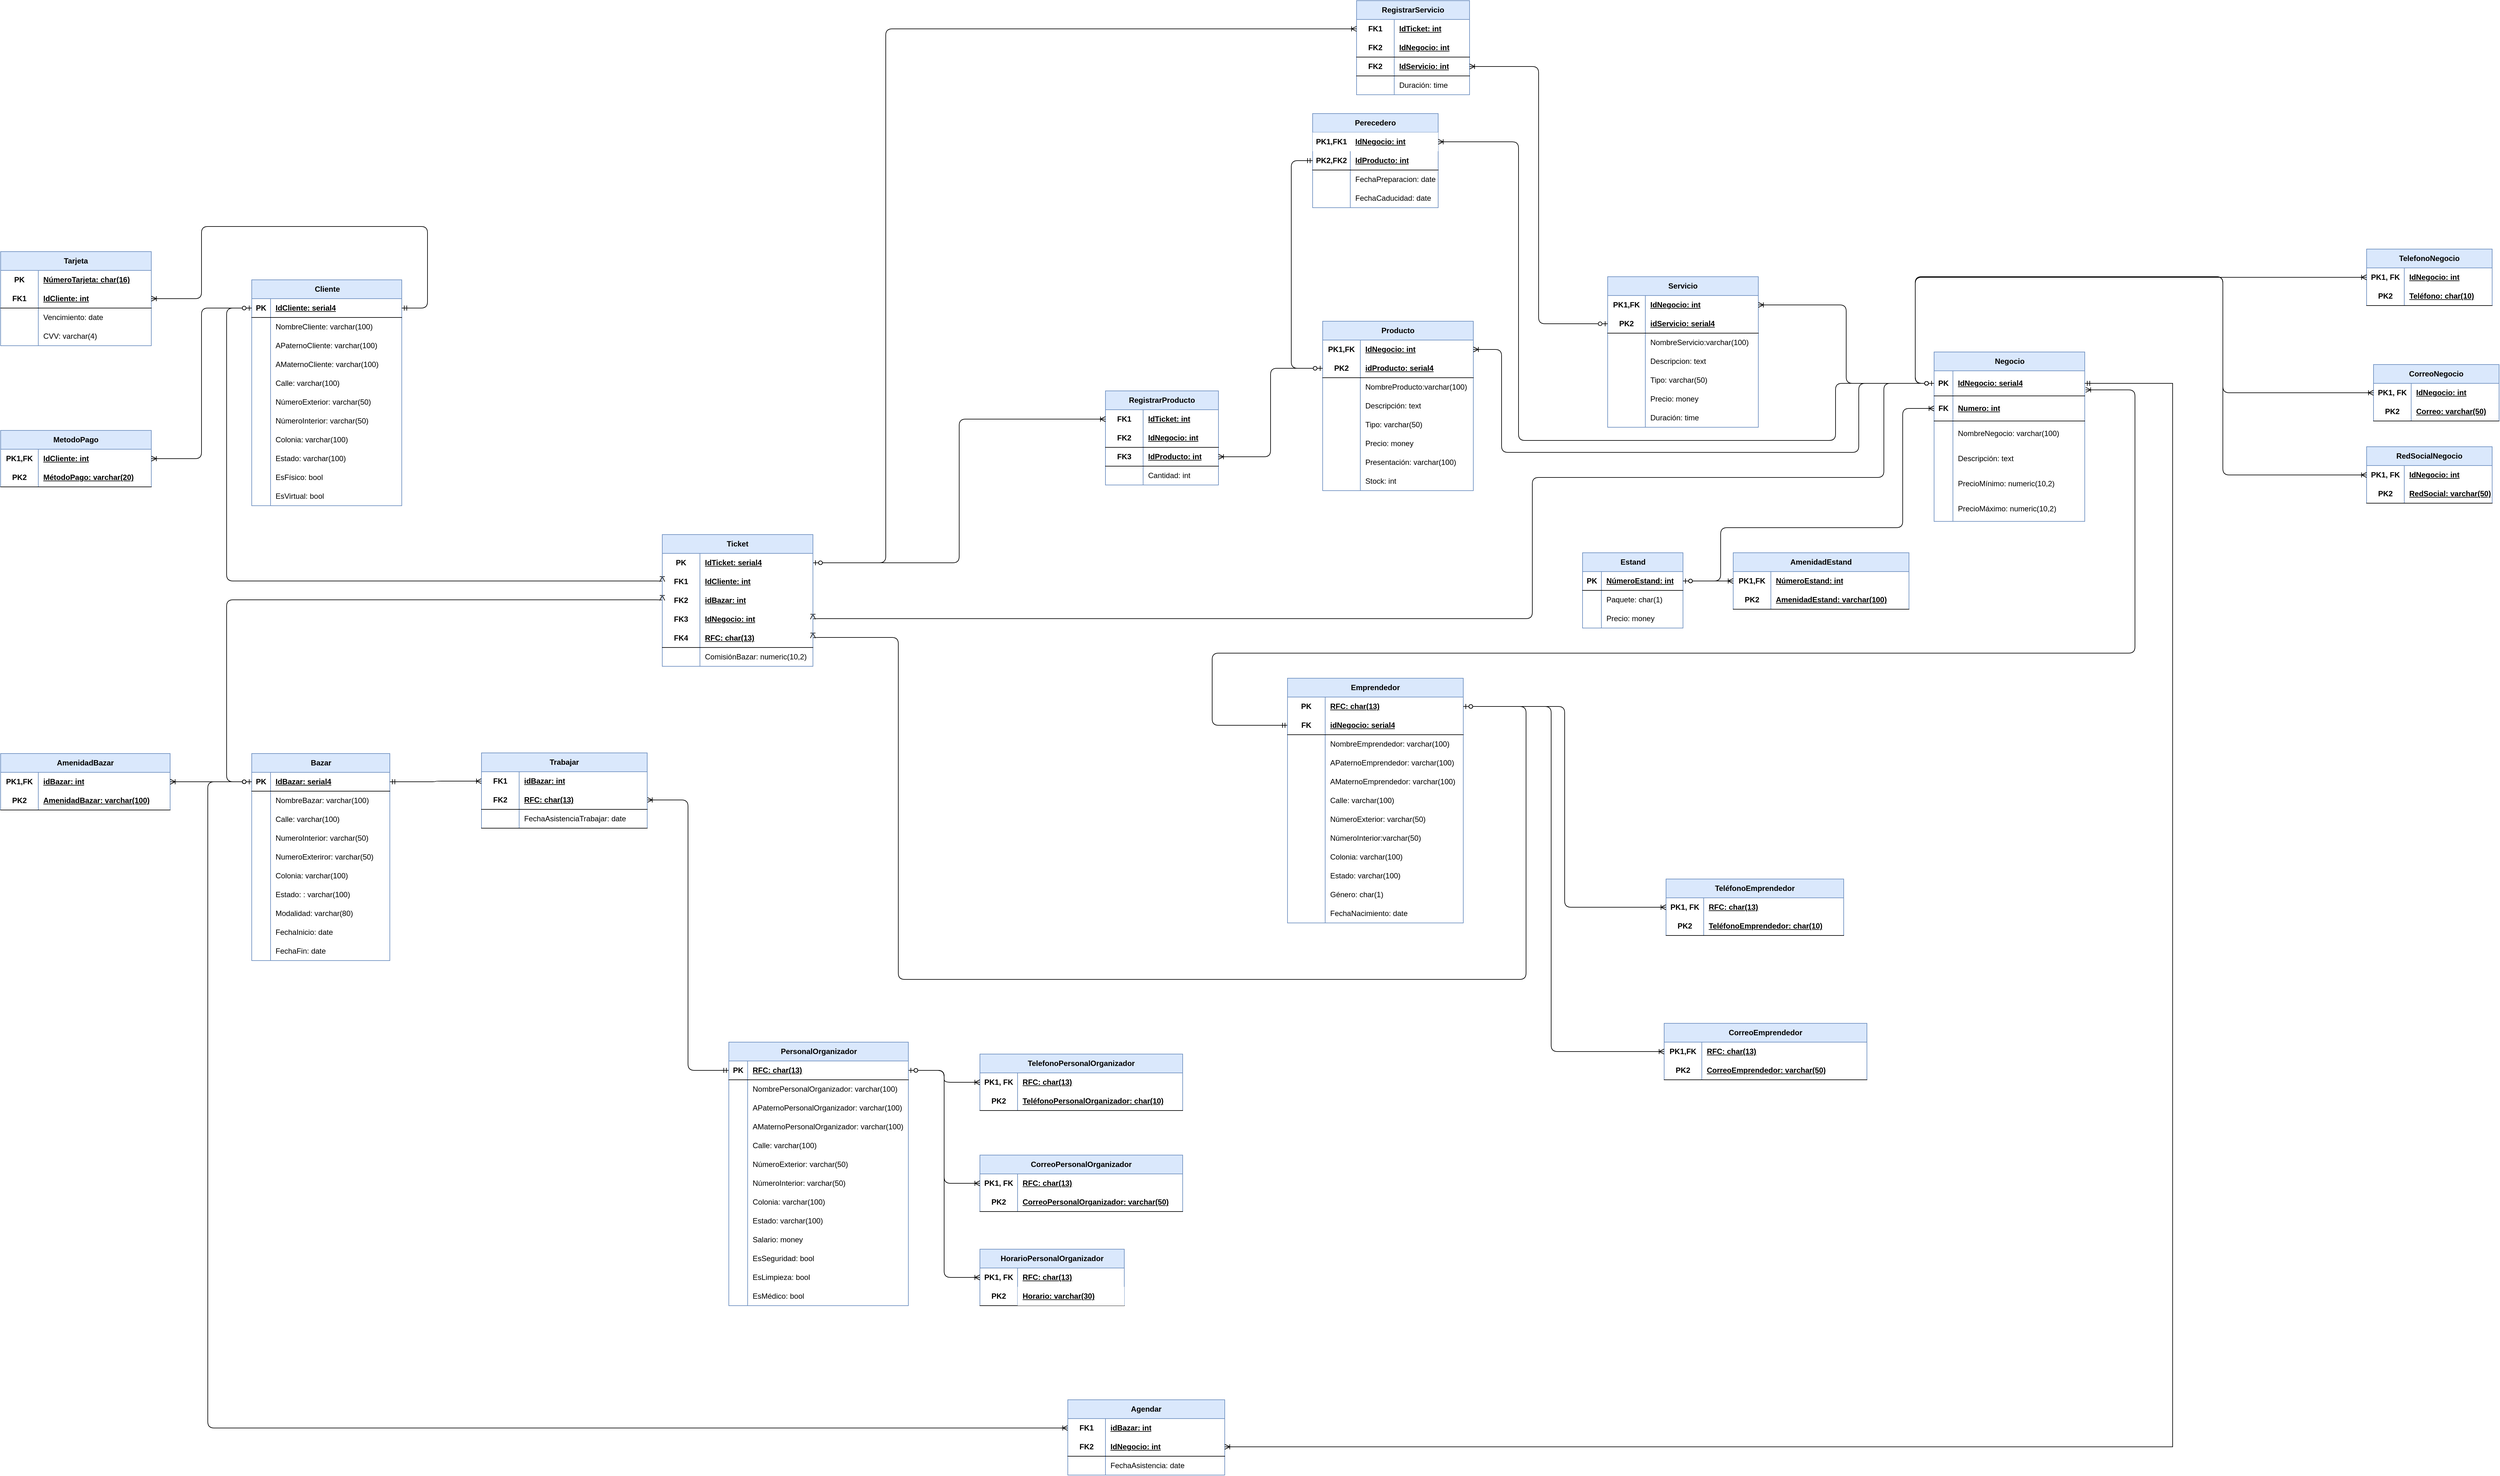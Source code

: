 <mxfile version="27.0.9">
  <diagram id="kSGl4Nz9Lg29wi2F0ryz" name="RelacionalNAMEisNULL">
    <mxGraphModel grid="1" page="1" gridSize="10" guides="1" tooltips="1" connect="1" arrows="1" fold="1" pageScale="1" pageWidth="827" pageHeight="1169" math="0" shadow="0">
      <root>
        <mxCell id="0" />
        <mxCell id="1" parent="0" />
        <mxCell id="-K31NPH_qFBuadSF_a1_-1" value="Bazar" style="shape=table;startSize=30;container=1;collapsible=1;childLayout=tableLayout;fixedRows=1;rowLines=0;fontStyle=1;align=center;resizeLast=1;html=1;strokeColor=#6c8ebf;fillColor=#dae8fc;" vertex="1" parent="1">
          <mxGeometry x="-1200" y="-360" width="220" height="330" as="geometry">
            <mxRectangle x="220" y="140" width="70" height="30" as="alternateBounds" />
          </mxGeometry>
        </mxCell>
        <mxCell id="-K31NPH_qFBuadSF_a1_-2" value="" style="shape=tableRow;horizontal=0;startSize=0;swimlaneHead=0;swimlaneBody=0;fillColor=none;collapsible=0;dropTarget=0;points=[[0,0.5],[1,0.5]];portConstraint=eastwest;top=0;left=0;right=0;bottom=1;strokeColor=#000000;" vertex="1" parent="-K31NPH_qFBuadSF_a1_-1">
          <mxGeometry y="30" width="220" height="30" as="geometry" />
        </mxCell>
        <mxCell id="-K31NPH_qFBuadSF_a1_-3" value="PK" style="shape=partialRectangle;connectable=0;fillColor=none;top=0;left=0;bottom=0;right=0;fontStyle=1;overflow=hidden;whiteSpace=wrap;html=1;strokeColor=#000000;" vertex="1" parent="-K31NPH_qFBuadSF_a1_-2">
          <mxGeometry width="30" height="30" as="geometry">
            <mxRectangle width="30" height="30" as="alternateBounds" />
          </mxGeometry>
        </mxCell>
        <mxCell id="-K31NPH_qFBuadSF_a1_-4" value="IdBazar: serial4" style="shape=partialRectangle;connectable=0;fillColor=none;top=0;left=0;bottom=0;right=0;align=left;spacingLeft=6;fontStyle=5;overflow=hidden;whiteSpace=wrap;html=1;strokeColor=#000000;" vertex="1" parent="-K31NPH_qFBuadSF_a1_-2">
          <mxGeometry x="30" width="190" height="30" as="geometry">
            <mxRectangle width="190" height="30" as="alternateBounds" />
          </mxGeometry>
        </mxCell>
        <mxCell id="-K31NPH_qFBuadSF_a1_-5" value="" style="shape=tableRow;horizontal=0;startSize=0;swimlaneHead=0;swimlaneBody=0;fillColor=none;collapsible=0;dropTarget=0;points=[[0,0.5],[1,0.5]];portConstraint=eastwest;top=0;left=0;right=0;bottom=0;strokeColor=#000000;" vertex="1" parent="-K31NPH_qFBuadSF_a1_-1">
          <mxGeometry y="60" width="220" height="30" as="geometry" />
        </mxCell>
        <mxCell id="-K31NPH_qFBuadSF_a1_-6" value="" style="shape=partialRectangle;connectable=0;fillColor=none;top=0;left=0;bottom=0;right=0;editable=1;overflow=hidden;whiteSpace=wrap;html=1;strokeColor=#000000;" vertex="1" parent="-K31NPH_qFBuadSF_a1_-5">
          <mxGeometry width="30" height="30" as="geometry">
            <mxRectangle width="30" height="30" as="alternateBounds" />
          </mxGeometry>
        </mxCell>
        <mxCell id="-K31NPH_qFBuadSF_a1_-7" value="NombreBazar: varchar(100)" style="shape=partialRectangle;connectable=0;fillColor=none;top=0;left=0;bottom=0;right=0;align=left;spacingLeft=6;overflow=hidden;whiteSpace=wrap;html=1;strokeColor=#000000;" vertex="1" parent="-K31NPH_qFBuadSF_a1_-5">
          <mxGeometry x="30" width="190" height="30" as="geometry">
            <mxRectangle width="190" height="30" as="alternateBounds" />
          </mxGeometry>
        </mxCell>
        <mxCell id="-K31NPH_qFBuadSF_a1_-8" value="" style="shape=tableRow;horizontal=0;startSize=0;swimlaneHead=0;swimlaneBody=0;fillColor=none;collapsible=0;dropTarget=0;points=[[0,0.5],[1,0.5]];portConstraint=eastwest;top=0;left=0;right=0;bottom=0;strokeColor=#000000;" vertex="1" parent="-K31NPH_qFBuadSF_a1_-1">
          <mxGeometry y="90" width="220" height="30" as="geometry" />
        </mxCell>
        <mxCell id="-K31NPH_qFBuadSF_a1_-9" value="" style="shape=partialRectangle;connectable=0;fillColor=none;top=0;left=0;bottom=0;right=0;editable=1;overflow=hidden;whiteSpace=wrap;html=1;strokeColor=#000000;" vertex="1" parent="-K31NPH_qFBuadSF_a1_-8">
          <mxGeometry width="30" height="30" as="geometry">
            <mxRectangle width="30" height="30" as="alternateBounds" />
          </mxGeometry>
        </mxCell>
        <mxCell id="-K31NPH_qFBuadSF_a1_-10" value="Calle: varchar(100)" style="shape=partialRectangle;connectable=0;fillColor=none;top=0;left=0;bottom=0;right=0;align=left;spacingLeft=6;overflow=hidden;whiteSpace=wrap;html=1;strokeColor=#000000;" vertex="1" parent="-K31NPH_qFBuadSF_a1_-8">
          <mxGeometry x="30" width="190" height="30" as="geometry">
            <mxRectangle width="190" height="30" as="alternateBounds" />
          </mxGeometry>
        </mxCell>
        <mxCell id="-K31NPH_qFBuadSF_a1_-11" value="" style="shape=tableRow;horizontal=0;startSize=0;swimlaneHead=0;swimlaneBody=0;fillColor=none;collapsible=0;dropTarget=0;points=[[0,0.5],[1,0.5]];portConstraint=eastwest;top=0;left=0;right=0;bottom=0;strokeColor=#000000;" vertex="1" parent="-K31NPH_qFBuadSF_a1_-1">
          <mxGeometry y="120" width="220" height="30" as="geometry" />
        </mxCell>
        <mxCell id="-K31NPH_qFBuadSF_a1_-12" value="" style="shape=partialRectangle;connectable=0;fillColor=none;top=0;left=0;bottom=0;right=0;editable=1;overflow=hidden;whiteSpace=wrap;html=1;strokeColor=#000000;" vertex="1" parent="-K31NPH_qFBuadSF_a1_-11">
          <mxGeometry width="30" height="30" as="geometry">
            <mxRectangle width="30" height="30" as="alternateBounds" />
          </mxGeometry>
        </mxCell>
        <mxCell id="-K31NPH_qFBuadSF_a1_-13" value="NumeroInterior: varchar(50)" style="shape=partialRectangle;connectable=0;fillColor=none;top=0;left=0;bottom=0;right=0;align=left;spacingLeft=6;overflow=hidden;whiteSpace=wrap;html=1;strokeColor=#000000;" vertex="1" parent="-K31NPH_qFBuadSF_a1_-11">
          <mxGeometry x="30" width="190" height="30" as="geometry">
            <mxRectangle width="190" height="30" as="alternateBounds" />
          </mxGeometry>
        </mxCell>
        <mxCell id="-K31NPH_qFBuadSF_a1_-14" value="" style="shape=tableRow;horizontal=0;startSize=0;swimlaneHead=0;swimlaneBody=0;fillColor=none;collapsible=0;dropTarget=0;points=[[0,0.5],[1,0.5]];portConstraint=eastwest;top=0;left=0;right=0;bottom=0;strokeColor=#000000;" vertex="1" parent="-K31NPH_qFBuadSF_a1_-1">
          <mxGeometry y="150" width="220" height="30" as="geometry" />
        </mxCell>
        <mxCell id="-K31NPH_qFBuadSF_a1_-15" value="" style="shape=partialRectangle;connectable=0;fillColor=none;top=0;left=0;bottom=0;right=0;editable=1;overflow=hidden;whiteSpace=wrap;html=1;strokeColor=#000000;" vertex="1" parent="-K31NPH_qFBuadSF_a1_-14">
          <mxGeometry width="30" height="30" as="geometry">
            <mxRectangle width="30" height="30" as="alternateBounds" />
          </mxGeometry>
        </mxCell>
        <mxCell id="-K31NPH_qFBuadSF_a1_-16" value="NumeroExteriror: varchar(50)" style="shape=partialRectangle;connectable=0;fillColor=none;top=0;left=0;bottom=0;right=0;align=left;spacingLeft=6;overflow=hidden;whiteSpace=wrap;html=1;strokeColor=#000000;" vertex="1" parent="-K31NPH_qFBuadSF_a1_-14">
          <mxGeometry x="30" width="190" height="30" as="geometry">
            <mxRectangle width="190" height="30" as="alternateBounds" />
          </mxGeometry>
        </mxCell>
        <mxCell id="-K31NPH_qFBuadSF_a1_-17" value="" style="shape=tableRow;horizontal=0;startSize=0;swimlaneHead=0;swimlaneBody=0;fillColor=none;collapsible=0;dropTarget=0;points=[[0,0.5],[1,0.5]];portConstraint=eastwest;top=0;left=0;right=0;bottom=0;strokeColor=#000000;" vertex="1" parent="-K31NPH_qFBuadSF_a1_-1">
          <mxGeometry y="180" width="220" height="30" as="geometry" />
        </mxCell>
        <mxCell id="-K31NPH_qFBuadSF_a1_-18" value="" style="shape=partialRectangle;connectable=0;fillColor=none;top=0;left=0;bottom=0;right=0;editable=1;overflow=hidden;whiteSpace=wrap;html=1;strokeColor=#000000;" vertex="1" parent="-K31NPH_qFBuadSF_a1_-17">
          <mxGeometry width="30" height="30" as="geometry">
            <mxRectangle width="30" height="30" as="alternateBounds" />
          </mxGeometry>
        </mxCell>
        <mxCell id="-K31NPH_qFBuadSF_a1_-19" value="Colonia: varchar(100)" style="shape=partialRectangle;connectable=0;fillColor=none;top=0;left=0;bottom=0;right=0;align=left;spacingLeft=6;overflow=hidden;whiteSpace=wrap;html=1;strokeColor=#000000;" vertex="1" parent="-K31NPH_qFBuadSF_a1_-17">
          <mxGeometry x="30" width="190" height="30" as="geometry">
            <mxRectangle width="190" height="30" as="alternateBounds" />
          </mxGeometry>
        </mxCell>
        <mxCell id="-K31NPH_qFBuadSF_a1_-20" value="" style="shape=tableRow;horizontal=0;startSize=0;swimlaneHead=0;swimlaneBody=0;fillColor=none;collapsible=0;dropTarget=0;points=[[0,0.5],[1,0.5]];portConstraint=eastwest;top=0;left=0;right=0;bottom=0;strokeColor=#000000;" vertex="1" parent="-K31NPH_qFBuadSF_a1_-1">
          <mxGeometry y="210" width="220" height="30" as="geometry" />
        </mxCell>
        <mxCell id="-K31NPH_qFBuadSF_a1_-21" value="" style="shape=partialRectangle;connectable=0;fillColor=none;top=0;left=0;bottom=0;right=0;editable=1;overflow=hidden;whiteSpace=wrap;html=1;strokeColor=#000000;" vertex="1" parent="-K31NPH_qFBuadSF_a1_-20">
          <mxGeometry width="30" height="30" as="geometry">
            <mxRectangle width="30" height="30" as="alternateBounds" />
          </mxGeometry>
        </mxCell>
        <mxCell id="-K31NPH_qFBuadSF_a1_-22" value="Estado: : varchar(100)" style="shape=partialRectangle;connectable=0;fillColor=none;top=0;left=0;bottom=0;right=0;align=left;spacingLeft=6;overflow=hidden;whiteSpace=wrap;html=1;strokeColor=#000000;" vertex="1" parent="-K31NPH_qFBuadSF_a1_-20">
          <mxGeometry x="30" width="190" height="30" as="geometry">
            <mxRectangle width="190" height="30" as="alternateBounds" />
          </mxGeometry>
        </mxCell>
        <mxCell id="-K31NPH_qFBuadSF_a1_-23" value="" style="shape=tableRow;horizontal=0;startSize=0;swimlaneHead=0;swimlaneBody=0;fillColor=none;collapsible=0;dropTarget=0;points=[[0,0.5],[1,0.5]];portConstraint=eastwest;top=0;left=0;right=0;bottom=0;strokeColor=#000000;" vertex="1" parent="-K31NPH_qFBuadSF_a1_-1">
          <mxGeometry y="240" width="220" height="30" as="geometry" />
        </mxCell>
        <mxCell id="-K31NPH_qFBuadSF_a1_-24" value="" style="shape=partialRectangle;connectable=0;fillColor=none;top=0;left=0;bottom=0;right=0;editable=1;overflow=hidden;whiteSpace=wrap;html=1;strokeColor=#000000;" vertex="1" parent="-K31NPH_qFBuadSF_a1_-23">
          <mxGeometry width="30" height="30" as="geometry">
            <mxRectangle width="30" height="30" as="alternateBounds" />
          </mxGeometry>
        </mxCell>
        <mxCell id="-K31NPH_qFBuadSF_a1_-25" value="Modalidad: varchar(80)" style="shape=partialRectangle;connectable=0;fillColor=none;top=0;left=0;bottom=0;right=0;align=left;spacingLeft=6;overflow=hidden;whiteSpace=wrap;html=1;strokeColor=#000000;" vertex="1" parent="-K31NPH_qFBuadSF_a1_-23">
          <mxGeometry x="30" width="190" height="30" as="geometry">
            <mxRectangle width="190" height="30" as="alternateBounds" />
          </mxGeometry>
        </mxCell>
        <mxCell id="-K31NPH_qFBuadSF_a1_-26" value="" style="shape=tableRow;horizontal=0;startSize=0;swimlaneHead=0;swimlaneBody=0;fillColor=none;collapsible=0;dropTarget=0;points=[[0,0.5],[1,0.5]];portConstraint=eastwest;top=0;left=0;right=0;bottom=0;strokeColor=#000000;" vertex="1" parent="-K31NPH_qFBuadSF_a1_-1">
          <mxGeometry y="270" width="220" height="30" as="geometry" />
        </mxCell>
        <mxCell id="-K31NPH_qFBuadSF_a1_-27" value="" style="shape=partialRectangle;connectable=0;fillColor=none;top=0;left=0;bottom=0;right=0;editable=1;overflow=hidden;whiteSpace=wrap;html=1;strokeColor=#000000;" vertex="1" parent="-K31NPH_qFBuadSF_a1_-26">
          <mxGeometry width="30" height="30" as="geometry">
            <mxRectangle width="30" height="30" as="alternateBounds" />
          </mxGeometry>
        </mxCell>
        <mxCell id="-K31NPH_qFBuadSF_a1_-28" value="FechaInicio: date" style="shape=partialRectangle;connectable=0;fillColor=none;top=0;left=0;bottom=0;right=0;align=left;spacingLeft=6;overflow=hidden;whiteSpace=wrap;html=1;strokeColor=#000000;" vertex="1" parent="-K31NPH_qFBuadSF_a1_-26">
          <mxGeometry x="30" width="190" height="30" as="geometry">
            <mxRectangle width="190" height="30" as="alternateBounds" />
          </mxGeometry>
        </mxCell>
        <mxCell id="-K31NPH_qFBuadSF_a1_-29" value="" style="shape=tableRow;horizontal=0;startSize=0;swimlaneHead=0;swimlaneBody=0;fillColor=none;collapsible=0;dropTarget=0;points=[[0,0.5],[1,0.5]];portConstraint=eastwest;top=0;left=0;right=0;bottom=0;strokeColor=#000000;" vertex="1" parent="-K31NPH_qFBuadSF_a1_-1">
          <mxGeometry y="300" width="220" height="30" as="geometry" />
        </mxCell>
        <mxCell id="-K31NPH_qFBuadSF_a1_-30" value="" style="shape=partialRectangle;connectable=0;fillColor=none;top=0;left=0;bottom=0;right=0;editable=1;overflow=hidden;whiteSpace=wrap;html=1;strokeColor=#000000;" vertex="1" parent="-K31NPH_qFBuadSF_a1_-29">
          <mxGeometry width="30" height="30" as="geometry">
            <mxRectangle width="30" height="30" as="alternateBounds" />
          </mxGeometry>
        </mxCell>
        <mxCell id="-K31NPH_qFBuadSF_a1_-31" value="FechaFin: date" style="shape=partialRectangle;connectable=0;fillColor=none;top=0;left=0;bottom=0;right=0;align=left;spacingLeft=6;overflow=hidden;whiteSpace=wrap;html=1;strokeColor=#000000;" vertex="1" parent="-K31NPH_qFBuadSF_a1_-29">
          <mxGeometry x="30" width="190" height="30" as="geometry">
            <mxRectangle width="190" height="30" as="alternateBounds" />
          </mxGeometry>
        </mxCell>
        <mxCell id="-K31NPH_qFBuadSF_a1_-32" value="MetodoPago" style="shape=table;startSize=30;container=1;collapsible=1;childLayout=tableLayout;fixedRows=1;rowLines=0;fontStyle=1;align=center;resizeLast=1;html=1;whiteSpace=wrap;strokeColor=#6c8ebf;fillColor=#dae8fc;" vertex="1" parent="1">
          <mxGeometry x="-1600" y="-875" width="240" height="90" as="geometry" />
        </mxCell>
        <mxCell id="-K31NPH_qFBuadSF_a1_-33" value="" style="shape=tableRow;horizontal=0;startSize=0;swimlaneHead=0;swimlaneBody=0;fillColor=none;collapsible=0;dropTarget=0;points=[[0,0.5],[1,0.5]];portConstraint=eastwest;top=0;left=0;right=0;bottom=0;html=1;strokeColor=#000000;" vertex="1" parent="-K31NPH_qFBuadSF_a1_-32">
          <mxGeometry y="30" width="240" height="30" as="geometry" />
        </mxCell>
        <mxCell id="-K31NPH_qFBuadSF_a1_-34" value="PK1,FK" style="shape=partialRectangle;connectable=0;fillColor=none;top=0;left=0;bottom=0;right=0;fontStyle=1;overflow=hidden;html=1;whiteSpace=wrap;strokeColor=#000000;" vertex="1" parent="-K31NPH_qFBuadSF_a1_-33">
          <mxGeometry width="60" height="30" as="geometry">
            <mxRectangle width="60" height="30" as="alternateBounds" />
          </mxGeometry>
        </mxCell>
        <mxCell id="-K31NPH_qFBuadSF_a1_-35" value="IdCliente: int" style="shape=partialRectangle;connectable=0;fillColor=none;top=0;left=0;bottom=0;right=0;align=left;spacingLeft=6;fontStyle=5;overflow=hidden;html=1;whiteSpace=wrap;strokeColor=#000000;" vertex="1" parent="-K31NPH_qFBuadSF_a1_-33">
          <mxGeometry x="60" width="180" height="30" as="geometry">
            <mxRectangle width="180" height="30" as="alternateBounds" />
          </mxGeometry>
        </mxCell>
        <mxCell id="-K31NPH_qFBuadSF_a1_-36" value="" style="shape=tableRow;horizontal=0;startSize=0;swimlaneHead=0;swimlaneBody=0;fillColor=none;collapsible=0;dropTarget=0;points=[[0,0.5],[1,0.5]];portConstraint=eastwest;top=0;left=0;right=0;bottom=1;html=1;strokeColor=#000000;" vertex="1" parent="-K31NPH_qFBuadSF_a1_-32">
          <mxGeometry y="60" width="240" height="30" as="geometry" />
        </mxCell>
        <mxCell id="-K31NPH_qFBuadSF_a1_-37" value="PK2" style="shape=partialRectangle;connectable=0;fillColor=none;top=0;left=0;bottom=0;right=0;fontStyle=1;overflow=hidden;html=1;whiteSpace=wrap;strokeColor=#000000;" vertex="1" parent="-K31NPH_qFBuadSF_a1_-36">
          <mxGeometry width="60" height="30" as="geometry">
            <mxRectangle width="60" height="30" as="alternateBounds" />
          </mxGeometry>
        </mxCell>
        <mxCell id="-K31NPH_qFBuadSF_a1_-38" value="MétodoPago: varchar(20)" style="shape=partialRectangle;connectable=0;fillColor=none;top=0;left=0;bottom=0;right=0;align=left;spacingLeft=6;fontStyle=5;overflow=hidden;html=1;whiteSpace=wrap;strokeColor=#000000;" vertex="1" parent="-K31NPH_qFBuadSF_a1_-36">
          <mxGeometry x="60" width="180" height="30" as="geometry">
            <mxRectangle width="180" height="30" as="alternateBounds" />
          </mxGeometry>
        </mxCell>
        <mxCell id="-K31NPH_qFBuadSF_a1_-39" value="Negocio" style="shape=table;startSize=30;container=1;collapsible=1;childLayout=tableLayout;fixedRows=1;rowLines=0;fontStyle=1;align=center;resizeLast=1;html=1;strokeColor=#6c8ebf;fillColor=#dae8fc;" vertex="1" parent="1">
          <mxGeometry x="1480" y="-1000" width="240" height="270" as="geometry" />
        </mxCell>
        <mxCell id="-K31NPH_qFBuadSF_a1_-40" value="" style="shape=tableRow;horizontal=0;startSize=0;swimlaneHead=0;swimlaneBody=0;fillColor=none;collapsible=0;dropTarget=0;points=[[0,0.5],[1,0.5]];portConstraint=eastwest;top=0;left=0;right=0;bottom=1;strokeColor=#000000;" vertex="1" parent="-K31NPH_qFBuadSF_a1_-39">
          <mxGeometry y="30" width="240" height="40" as="geometry" />
        </mxCell>
        <mxCell id="-K31NPH_qFBuadSF_a1_-41" value="PK" style="shape=partialRectangle;connectable=0;fillColor=none;top=0;left=0;bottom=0;right=0;fontStyle=1;overflow=hidden;whiteSpace=wrap;html=1;strokeColor=#000000;" vertex="1" parent="-K31NPH_qFBuadSF_a1_-40">
          <mxGeometry width="30" height="40" as="geometry">
            <mxRectangle width="30" height="40" as="alternateBounds" />
          </mxGeometry>
        </mxCell>
        <mxCell id="-K31NPH_qFBuadSF_a1_-42" value="IdNegocio: serial4" style="shape=partialRectangle;connectable=0;fillColor=none;top=0;left=0;bottom=0;right=0;align=left;spacingLeft=6;fontStyle=5;overflow=hidden;whiteSpace=wrap;html=1;strokeColor=#000000;" vertex="1" parent="-K31NPH_qFBuadSF_a1_-40">
          <mxGeometry x="30" width="210" height="40" as="geometry">
            <mxRectangle width="210" height="40" as="alternateBounds" />
          </mxGeometry>
        </mxCell>
        <mxCell id="qRXr7SL9D6b4mSmIOh6G-5" style="shape=tableRow;horizontal=0;startSize=0;swimlaneHead=0;swimlaneBody=0;fillColor=none;collapsible=0;dropTarget=0;points=[[0,0.5],[1,0.5]];portConstraint=eastwest;top=0;left=0;right=0;bottom=1;strokeColor=#000000;" vertex="1" parent="-K31NPH_qFBuadSF_a1_-39">
          <mxGeometry y="70" width="240" height="40" as="geometry" />
        </mxCell>
        <mxCell id="qRXr7SL9D6b4mSmIOh6G-6" value="FK" style="shape=partialRectangle;connectable=0;fillColor=none;top=0;left=0;bottom=0;right=0;fontStyle=1;overflow=hidden;whiteSpace=wrap;html=1;strokeColor=#000000;" vertex="1" parent="qRXr7SL9D6b4mSmIOh6G-5">
          <mxGeometry width="30" height="40" as="geometry">
            <mxRectangle width="30" height="40" as="alternateBounds" />
          </mxGeometry>
        </mxCell>
        <mxCell id="qRXr7SL9D6b4mSmIOh6G-7" value="Numero: int" style="shape=partialRectangle;connectable=0;fillColor=none;top=0;left=0;bottom=0;right=0;align=left;spacingLeft=6;fontStyle=5;overflow=hidden;whiteSpace=wrap;html=1;strokeColor=#000000;" vertex="1" parent="qRXr7SL9D6b4mSmIOh6G-5">
          <mxGeometry x="30" width="210" height="40" as="geometry">
            <mxRectangle width="210" height="40" as="alternateBounds" />
          </mxGeometry>
        </mxCell>
        <mxCell id="-K31NPH_qFBuadSF_a1_-43" value="" style="shape=tableRow;horizontal=0;startSize=0;swimlaneHead=0;swimlaneBody=0;fillColor=none;collapsible=0;dropTarget=0;points=[[0,0.5],[1,0.5]];portConstraint=eastwest;top=0;left=0;right=0;bottom=0;strokeColor=#000000;" vertex="1" parent="-K31NPH_qFBuadSF_a1_-39">
          <mxGeometry y="110" width="240" height="40" as="geometry" />
        </mxCell>
        <mxCell id="-K31NPH_qFBuadSF_a1_-44" value="" style="shape=partialRectangle;connectable=0;fillColor=none;top=0;left=0;bottom=0;right=0;editable=1;overflow=hidden;whiteSpace=wrap;html=1;strokeColor=#000000;" vertex="1" parent="-K31NPH_qFBuadSF_a1_-43">
          <mxGeometry width="30" height="40" as="geometry">
            <mxRectangle width="30" height="40" as="alternateBounds" />
          </mxGeometry>
        </mxCell>
        <mxCell id="-K31NPH_qFBuadSF_a1_-45" value="NombreNegocio: varchar(100)" style="shape=partialRectangle;connectable=0;fillColor=none;top=0;left=0;bottom=0;right=0;align=left;spacingLeft=6;overflow=hidden;whiteSpace=wrap;html=1;strokeColor=#000000;" vertex="1" parent="-K31NPH_qFBuadSF_a1_-43">
          <mxGeometry x="30" width="210" height="40" as="geometry">
            <mxRectangle width="210" height="40" as="alternateBounds" />
          </mxGeometry>
        </mxCell>
        <mxCell id="-K31NPH_qFBuadSF_a1_-46" value="" style="shape=tableRow;horizontal=0;startSize=0;swimlaneHead=0;swimlaneBody=0;fillColor=none;collapsible=0;dropTarget=0;points=[[0,0.5],[1,0.5]];portConstraint=eastwest;top=0;left=0;right=0;bottom=0;strokeColor=#000000;" vertex="1" parent="-K31NPH_qFBuadSF_a1_-39">
          <mxGeometry y="150" width="240" height="40" as="geometry" />
        </mxCell>
        <mxCell id="-K31NPH_qFBuadSF_a1_-47" value="" style="shape=partialRectangle;connectable=0;fillColor=none;top=0;left=0;bottom=0;right=0;editable=1;overflow=hidden;whiteSpace=wrap;html=1;strokeColor=#000000;" vertex="1" parent="-K31NPH_qFBuadSF_a1_-46">
          <mxGeometry width="30" height="40" as="geometry">
            <mxRectangle width="30" height="40" as="alternateBounds" />
          </mxGeometry>
        </mxCell>
        <mxCell id="-K31NPH_qFBuadSF_a1_-48" value="Descripción: text" style="shape=partialRectangle;connectable=0;fillColor=none;top=0;left=0;bottom=0;right=0;align=left;spacingLeft=6;overflow=hidden;whiteSpace=wrap;html=1;strokeColor=#000000;" vertex="1" parent="-K31NPH_qFBuadSF_a1_-46">
          <mxGeometry x="30" width="210" height="40" as="geometry">
            <mxRectangle width="210" height="40" as="alternateBounds" />
          </mxGeometry>
        </mxCell>
        <mxCell id="-K31NPH_qFBuadSF_a1_-49" value="" style="shape=tableRow;horizontal=0;startSize=0;swimlaneHead=0;swimlaneBody=0;fillColor=none;collapsible=0;dropTarget=0;points=[[0,0.5],[1,0.5]];portConstraint=eastwest;top=0;left=0;right=0;bottom=0;strokeColor=#000000;" vertex="1" parent="-K31NPH_qFBuadSF_a1_-39">
          <mxGeometry y="190" width="240" height="40" as="geometry" />
        </mxCell>
        <mxCell id="-K31NPH_qFBuadSF_a1_-50" value="" style="shape=partialRectangle;connectable=0;fillColor=none;top=0;left=0;bottom=0;right=0;editable=1;overflow=hidden;whiteSpace=wrap;html=1;strokeColor=#000000;" vertex="1" parent="-K31NPH_qFBuadSF_a1_-49">
          <mxGeometry width="30" height="40" as="geometry">
            <mxRectangle width="30" height="40" as="alternateBounds" />
          </mxGeometry>
        </mxCell>
        <mxCell id="-K31NPH_qFBuadSF_a1_-51" value="PrecioMínimo: numeric(10,2)" style="shape=partialRectangle;connectable=0;fillColor=none;top=0;left=0;bottom=0;right=0;align=left;spacingLeft=6;overflow=hidden;whiteSpace=wrap;html=1;strokeColor=#000000;" vertex="1" parent="-K31NPH_qFBuadSF_a1_-49">
          <mxGeometry x="30" width="210" height="40" as="geometry">
            <mxRectangle width="210" height="40" as="alternateBounds" />
          </mxGeometry>
        </mxCell>
        <mxCell id="-K31NPH_qFBuadSF_a1_-52" value="" style="shape=tableRow;horizontal=0;startSize=0;swimlaneHead=0;swimlaneBody=0;fillColor=none;collapsible=0;dropTarget=0;points=[[0,0.5],[1,0.5]];portConstraint=eastwest;top=0;left=0;right=0;bottom=0;strokeColor=#000000;" vertex="1" parent="-K31NPH_qFBuadSF_a1_-39">
          <mxGeometry y="230" width="240" height="40" as="geometry" />
        </mxCell>
        <mxCell id="-K31NPH_qFBuadSF_a1_-53" value="" style="shape=partialRectangle;connectable=0;fillColor=none;top=0;left=0;bottom=0;right=0;editable=1;overflow=hidden;whiteSpace=wrap;html=1;strokeColor=#000000;" vertex="1" parent="-K31NPH_qFBuadSF_a1_-52">
          <mxGeometry width="30" height="40" as="geometry">
            <mxRectangle width="30" height="40" as="alternateBounds" />
          </mxGeometry>
        </mxCell>
        <mxCell id="-K31NPH_qFBuadSF_a1_-54" value="PrecioMáximo: numeric(10,2)" style="shape=partialRectangle;connectable=0;fillColor=none;top=0;left=0;bottom=0;right=0;align=left;spacingLeft=6;overflow=hidden;whiteSpace=wrap;html=1;strokeColor=#000000;" vertex="1" parent="-K31NPH_qFBuadSF_a1_-52">
          <mxGeometry x="30" width="210" height="40" as="geometry">
            <mxRectangle width="210" height="40" as="alternateBounds" />
          </mxGeometry>
        </mxCell>
        <mxCell id="-K31NPH_qFBuadSF_a1_-55" value="TelefonoNegocio" style="shape=table;startSize=30;container=1;collapsible=1;childLayout=tableLayout;fixedRows=1;rowLines=0;fontStyle=1;align=center;resizeLast=1;html=1;whiteSpace=wrap;strokeColor=#6c8ebf;fillColor=#dae8fc;" vertex="1" parent="1">
          <mxGeometry x="2169" y="-1164" width="200" height="90" as="geometry" />
        </mxCell>
        <mxCell id="-K31NPH_qFBuadSF_a1_-56" value="" style="shape=tableRow;horizontal=0;startSize=0;swimlaneHead=0;swimlaneBody=0;fillColor=none;collapsible=0;dropTarget=0;points=[[0,0.5],[1,0.5]];portConstraint=eastwest;top=0;left=0;right=0;bottom=0;html=1;strokeColor=#000000;" vertex="1" parent="-K31NPH_qFBuadSF_a1_-55">
          <mxGeometry y="30" width="200" height="30" as="geometry" />
        </mxCell>
        <mxCell id="-K31NPH_qFBuadSF_a1_-57" value="PK1, FK" style="shape=partialRectangle;connectable=0;fillColor=none;top=0;left=0;bottom=0;right=0;fontStyle=1;overflow=hidden;html=1;whiteSpace=wrap;strokeColor=#000000;" vertex="1" parent="-K31NPH_qFBuadSF_a1_-56">
          <mxGeometry width="60" height="30" as="geometry">
            <mxRectangle width="60" height="30" as="alternateBounds" />
          </mxGeometry>
        </mxCell>
        <mxCell id="-K31NPH_qFBuadSF_a1_-58" value="IdNegocio: int" style="shape=partialRectangle;connectable=0;fillColor=none;top=0;left=0;bottom=0;right=0;align=left;spacingLeft=6;fontStyle=5;overflow=hidden;html=1;whiteSpace=wrap;strokeColor=#000000;" vertex="1" parent="-K31NPH_qFBuadSF_a1_-56">
          <mxGeometry x="60" width="140" height="30" as="geometry">
            <mxRectangle width="140" height="30" as="alternateBounds" />
          </mxGeometry>
        </mxCell>
        <mxCell id="-K31NPH_qFBuadSF_a1_-59" value="" style="shape=tableRow;horizontal=0;startSize=0;swimlaneHead=0;swimlaneBody=0;fillColor=none;collapsible=0;dropTarget=0;points=[[0,0.5],[1,0.5]];portConstraint=eastwest;top=0;left=0;right=0;bottom=1;html=1;strokeColor=#000000;" vertex="1" parent="-K31NPH_qFBuadSF_a1_-55">
          <mxGeometry y="60" width="200" height="30" as="geometry" />
        </mxCell>
        <mxCell id="-K31NPH_qFBuadSF_a1_-60" value="PK2" style="shape=partialRectangle;connectable=0;fillColor=none;top=0;left=0;bottom=0;right=0;fontStyle=1;overflow=hidden;html=1;whiteSpace=wrap;strokeColor=#000000;" vertex="1" parent="-K31NPH_qFBuadSF_a1_-59">
          <mxGeometry width="60" height="30" as="geometry">
            <mxRectangle width="60" height="30" as="alternateBounds" />
          </mxGeometry>
        </mxCell>
        <mxCell id="-K31NPH_qFBuadSF_a1_-61" value="Teléfono: char(10)" style="shape=partialRectangle;connectable=0;fillColor=none;top=0;left=0;bottom=0;right=0;align=left;spacingLeft=6;fontStyle=5;overflow=hidden;html=1;whiteSpace=wrap;strokeColor=#000000;" vertex="1" parent="-K31NPH_qFBuadSF_a1_-59">
          <mxGeometry x="60" width="140" height="30" as="geometry">
            <mxRectangle width="140" height="30" as="alternateBounds" />
          </mxGeometry>
        </mxCell>
        <mxCell id="-K31NPH_qFBuadSF_a1_-62" value="CorreoNegocio" style="shape=table;startSize=30;container=1;collapsible=1;childLayout=tableLayout;fixedRows=1;rowLines=0;fontStyle=1;align=center;resizeLast=1;html=1;whiteSpace=wrap;strokeColor=#6c8ebf;fillColor=#dae8fc;" vertex="1" parent="1">
          <mxGeometry x="2180" y="-980" width="200" height="90" as="geometry" />
        </mxCell>
        <mxCell id="-K31NPH_qFBuadSF_a1_-63" value="" style="shape=tableRow;horizontal=0;startSize=0;swimlaneHead=0;swimlaneBody=0;fillColor=none;collapsible=0;dropTarget=0;points=[[0,0.5],[1,0.5]];portConstraint=eastwest;top=0;left=0;right=0;bottom=0;html=1;strokeColor=#000000;" vertex="1" parent="-K31NPH_qFBuadSF_a1_-62">
          <mxGeometry y="30" width="200" height="30" as="geometry" />
        </mxCell>
        <mxCell id="-K31NPH_qFBuadSF_a1_-64" value="PK1, FK" style="shape=partialRectangle;connectable=0;fillColor=none;top=0;left=0;bottom=0;right=0;fontStyle=1;overflow=hidden;html=1;whiteSpace=wrap;strokeColor=#000000;" vertex="1" parent="-K31NPH_qFBuadSF_a1_-63">
          <mxGeometry width="60" height="30" as="geometry">
            <mxRectangle width="60" height="30" as="alternateBounds" />
          </mxGeometry>
        </mxCell>
        <mxCell id="-K31NPH_qFBuadSF_a1_-65" value="IdNegocio: int" style="shape=partialRectangle;connectable=0;fillColor=none;top=0;left=0;bottom=0;right=0;align=left;spacingLeft=6;fontStyle=5;overflow=hidden;html=1;whiteSpace=wrap;strokeColor=#000000;" vertex="1" parent="-K31NPH_qFBuadSF_a1_-63">
          <mxGeometry x="60" width="140" height="30" as="geometry">
            <mxRectangle width="140" height="30" as="alternateBounds" />
          </mxGeometry>
        </mxCell>
        <mxCell id="-K31NPH_qFBuadSF_a1_-66" value="" style="shape=tableRow;horizontal=0;startSize=0;swimlaneHead=0;swimlaneBody=0;fillColor=none;collapsible=0;dropTarget=0;points=[[0,0.5],[1,0.5]];portConstraint=eastwest;top=0;left=0;right=0;bottom=1;html=1;strokeColor=#000000;" vertex="1" parent="-K31NPH_qFBuadSF_a1_-62">
          <mxGeometry y="60" width="200" height="30" as="geometry" />
        </mxCell>
        <mxCell id="-K31NPH_qFBuadSF_a1_-67" value="PK2" style="shape=partialRectangle;connectable=0;fillColor=none;top=0;left=0;bottom=0;right=0;fontStyle=1;overflow=hidden;html=1;whiteSpace=wrap;strokeColor=#000000;" vertex="1" parent="-K31NPH_qFBuadSF_a1_-66">
          <mxGeometry width="60" height="30" as="geometry">
            <mxRectangle width="60" height="30" as="alternateBounds" />
          </mxGeometry>
        </mxCell>
        <mxCell id="-K31NPH_qFBuadSF_a1_-68" value="Correo: varchar(50)" style="shape=partialRectangle;connectable=0;fillColor=none;top=0;left=0;bottom=0;right=0;align=left;spacingLeft=6;fontStyle=5;overflow=hidden;html=1;whiteSpace=wrap;strokeColor=#000000;" vertex="1" parent="-K31NPH_qFBuadSF_a1_-66">
          <mxGeometry x="60" width="140" height="30" as="geometry">
            <mxRectangle width="140" height="30" as="alternateBounds" />
          </mxGeometry>
        </mxCell>
        <mxCell id="-K31NPH_qFBuadSF_a1_-69" value="RedSocialNegocio" style="shape=table;startSize=30;container=1;collapsible=1;childLayout=tableLayout;fixedRows=1;rowLines=0;fontStyle=1;align=center;resizeLast=1;html=1;whiteSpace=wrap;strokeColor=#6c8ebf;fillColor=#dae8fc;" vertex="1" parent="1">
          <mxGeometry x="2169" y="-849" width="200" height="90" as="geometry" />
        </mxCell>
        <mxCell id="-K31NPH_qFBuadSF_a1_-70" value="" style="shape=tableRow;horizontal=0;startSize=0;swimlaneHead=0;swimlaneBody=0;fillColor=none;collapsible=0;dropTarget=0;points=[[0,0.5],[1,0.5]];portConstraint=eastwest;top=0;left=0;right=0;bottom=0;html=1;strokeColor=#000000;" vertex="1" parent="-K31NPH_qFBuadSF_a1_-69">
          <mxGeometry y="30" width="200" height="30" as="geometry" />
        </mxCell>
        <mxCell id="-K31NPH_qFBuadSF_a1_-71" value="PK1, FK" style="shape=partialRectangle;connectable=0;fillColor=none;top=0;left=0;bottom=0;right=0;fontStyle=1;overflow=hidden;html=1;whiteSpace=wrap;strokeColor=#000000;" vertex="1" parent="-K31NPH_qFBuadSF_a1_-70">
          <mxGeometry width="60" height="30" as="geometry">
            <mxRectangle width="60" height="30" as="alternateBounds" />
          </mxGeometry>
        </mxCell>
        <mxCell id="-K31NPH_qFBuadSF_a1_-72" value="IdNegocio: int" style="shape=partialRectangle;connectable=0;fillColor=none;top=0;left=0;bottom=0;right=0;align=left;spacingLeft=6;fontStyle=5;overflow=hidden;html=1;whiteSpace=wrap;strokeColor=#000000;" vertex="1" parent="-K31NPH_qFBuadSF_a1_-70">
          <mxGeometry x="60" width="140" height="30" as="geometry">
            <mxRectangle width="140" height="30" as="alternateBounds" />
          </mxGeometry>
        </mxCell>
        <mxCell id="-K31NPH_qFBuadSF_a1_-73" value="" style="shape=tableRow;horizontal=0;startSize=0;swimlaneHead=0;swimlaneBody=0;fillColor=none;collapsible=0;dropTarget=0;points=[[0,0.5],[1,0.5]];portConstraint=eastwest;top=0;left=0;right=0;bottom=1;html=1;strokeColor=#000000;" vertex="1" parent="-K31NPH_qFBuadSF_a1_-69">
          <mxGeometry y="60" width="200" height="30" as="geometry" />
        </mxCell>
        <mxCell id="-K31NPH_qFBuadSF_a1_-74" value="PK2" style="shape=partialRectangle;connectable=0;fillColor=none;top=0;left=0;bottom=0;right=0;fontStyle=1;overflow=hidden;html=1;whiteSpace=wrap;strokeColor=#000000;" vertex="1" parent="-K31NPH_qFBuadSF_a1_-73">
          <mxGeometry width="60" height="30" as="geometry">
            <mxRectangle width="60" height="30" as="alternateBounds" />
          </mxGeometry>
        </mxCell>
        <mxCell id="-K31NPH_qFBuadSF_a1_-75" value="&lt;span style=&quot;text-align: center;&quot;&gt;RedSocial&lt;/span&gt;: varchar(50)" style="shape=partialRectangle;connectable=0;fillColor=none;top=0;left=0;bottom=0;right=0;align=left;spacingLeft=6;fontStyle=5;overflow=hidden;html=1;whiteSpace=wrap;strokeColor=#000000;" vertex="1" parent="-K31NPH_qFBuadSF_a1_-73">
          <mxGeometry x="60" width="140" height="30" as="geometry">
            <mxRectangle width="140" height="30" as="alternateBounds" />
          </mxGeometry>
        </mxCell>
        <mxCell id="-K31NPH_qFBuadSF_a1_-76" value="Estand" style="shape=table;startSize=30;container=1;collapsible=1;childLayout=tableLayout;fixedRows=1;rowLines=0;fontStyle=1;align=center;resizeLast=1;html=1;strokeColor=#6c8ebf;fillColor=#dae8fc;" vertex="1" parent="1">
          <mxGeometry x="920" y="-680" width="160" height="120" as="geometry" />
        </mxCell>
        <mxCell id="-K31NPH_qFBuadSF_a1_-77" value="" style="shape=tableRow;horizontal=0;startSize=0;swimlaneHead=0;swimlaneBody=0;fillColor=none;collapsible=0;dropTarget=0;points=[[0,0.5],[1,0.5]];portConstraint=eastwest;top=0;left=0;right=0;bottom=1;strokeColor=#000000;" vertex="1" parent="-K31NPH_qFBuadSF_a1_-76">
          <mxGeometry y="30" width="160" height="30" as="geometry" />
        </mxCell>
        <mxCell id="-K31NPH_qFBuadSF_a1_-78" value="PK" style="shape=partialRectangle;connectable=0;fillColor=none;top=0;left=0;bottom=0;right=0;fontStyle=1;overflow=hidden;whiteSpace=wrap;html=1;strokeColor=#000000;" vertex="1" parent="-K31NPH_qFBuadSF_a1_-77">
          <mxGeometry width="30" height="30" as="geometry">
            <mxRectangle width="30" height="30" as="alternateBounds" />
          </mxGeometry>
        </mxCell>
        <mxCell id="-K31NPH_qFBuadSF_a1_-79" value="NúmeroEstand: int" style="shape=partialRectangle;connectable=0;fillColor=none;top=0;left=0;bottom=0;right=0;align=left;spacingLeft=6;fontStyle=5;overflow=hidden;whiteSpace=wrap;html=1;strokeColor=#000000;" vertex="1" parent="-K31NPH_qFBuadSF_a1_-77">
          <mxGeometry x="30" width="130" height="30" as="geometry">
            <mxRectangle width="130" height="30" as="alternateBounds" />
          </mxGeometry>
        </mxCell>
        <mxCell id="-K31NPH_qFBuadSF_a1_-80" value="" style="shape=tableRow;horizontal=0;startSize=0;swimlaneHead=0;swimlaneBody=0;fillColor=none;collapsible=0;dropTarget=0;points=[[0,0.5],[1,0.5]];portConstraint=eastwest;top=0;left=0;right=0;bottom=0;strokeColor=#000000;" vertex="1" parent="-K31NPH_qFBuadSF_a1_-76">
          <mxGeometry y="60" width="160" height="30" as="geometry" />
        </mxCell>
        <mxCell id="-K31NPH_qFBuadSF_a1_-81" value="" style="shape=partialRectangle;connectable=0;fillColor=none;top=0;left=0;bottom=0;right=0;editable=1;overflow=hidden;whiteSpace=wrap;html=1;strokeColor=#000000;" vertex="1" parent="-K31NPH_qFBuadSF_a1_-80">
          <mxGeometry width="30" height="30" as="geometry">
            <mxRectangle width="30" height="30" as="alternateBounds" />
          </mxGeometry>
        </mxCell>
        <mxCell id="-K31NPH_qFBuadSF_a1_-82" value="Paquete: char(1)" style="shape=partialRectangle;connectable=0;fillColor=none;top=0;left=0;bottom=0;right=0;align=left;spacingLeft=6;overflow=hidden;whiteSpace=wrap;html=1;strokeColor=#000000;" vertex="1" parent="-K31NPH_qFBuadSF_a1_-80">
          <mxGeometry x="30" width="130" height="30" as="geometry">
            <mxRectangle width="130" height="30" as="alternateBounds" />
          </mxGeometry>
        </mxCell>
        <mxCell id="-K31NPH_qFBuadSF_a1_-83" value="" style="shape=tableRow;horizontal=0;startSize=0;swimlaneHead=0;swimlaneBody=0;fillColor=none;collapsible=0;dropTarget=0;points=[[0,0.5],[1,0.5]];portConstraint=eastwest;top=0;left=0;right=0;bottom=0;strokeColor=#000000;" vertex="1" parent="-K31NPH_qFBuadSF_a1_-76">
          <mxGeometry y="90" width="160" height="30" as="geometry" />
        </mxCell>
        <mxCell id="-K31NPH_qFBuadSF_a1_-84" value="" style="shape=partialRectangle;connectable=0;fillColor=none;top=0;left=0;bottom=0;right=0;editable=1;overflow=hidden;whiteSpace=wrap;html=1;strokeColor=#000000;" vertex="1" parent="-K31NPH_qFBuadSF_a1_-83">
          <mxGeometry width="30" height="30" as="geometry">
            <mxRectangle width="30" height="30" as="alternateBounds" />
          </mxGeometry>
        </mxCell>
        <mxCell id="-K31NPH_qFBuadSF_a1_-85" value="Precio: money" style="shape=partialRectangle;connectable=0;fillColor=none;top=0;left=0;bottom=0;right=0;align=left;spacingLeft=6;overflow=hidden;whiteSpace=wrap;html=1;strokeColor=#000000;" vertex="1" parent="-K31NPH_qFBuadSF_a1_-83">
          <mxGeometry x="30" width="130" height="30" as="geometry">
            <mxRectangle width="130" height="30" as="alternateBounds" />
          </mxGeometry>
        </mxCell>
        <mxCell id="-K31NPH_qFBuadSF_a1_-86" value="AmenidadEstand" style="shape=table;startSize=30;container=1;collapsible=1;childLayout=tableLayout;fixedRows=1;rowLines=0;fontStyle=1;align=center;resizeLast=1;html=1;whiteSpace=wrap;strokeColor=#6c8ebf;fillColor=#dae8fc;" vertex="1" parent="1">
          <mxGeometry x="1160" y="-680" width="280" height="90" as="geometry" />
        </mxCell>
        <mxCell id="-K31NPH_qFBuadSF_a1_-87" value="" style="shape=tableRow;horizontal=0;startSize=0;swimlaneHead=0;swimlaneBody=0;fillColor=none;collapsible=0;dropTarget=0;points=[[0,0.5],[1,0.5]];portConstraint=eastwest;top=0;left=0;right=0;bottom=0;html=1;strokeColor=#000000;" vertex="1" parent="-K31NPH_qFBuadSF_a1_-86">
          <mxGeometry y="30" width="280" height="30" as="geometry" />
        </mxCell>
        <mxCell id="-K31NPH_qFBuadSF_a1_-88" value="PK1,FK" style="shape=partialRectangle;connectable=0;fillColor=none;top=0;left=0;bottom=0;right=0;fontStyle=1;overflow=hidden;html=1;whiteSpace=wrap;strokeColor=#000000;" vertex="1" parent="-K31NPH_qFBuadSF_a1_-87">
          <mxGeometry width="60" height="30" as="geometry">
            <mxRectangle width="60" height="30" as="alternateBounds" />
          </mxGeometry>
        </mxCell>
        <mxCell id="-K31NPH_qFBuadSF_a1_-89" value="NúmeroEstand: int" style="shape=partialRectangle;connectable=0;fillColor=none;top=0;left=0;bottom=0;right=0;align=left;spacingLeft=6;fontStyle=5;overflow=hidden;html=1;whiteSpace=wrap;strokeColor=#000000;" vertex="1" parent="-K31NPH_qFBuadSF_a1_-87">
          <mxGeometry x="60" width="220" height="30" as="geometry">
            <mxRectangle width="220" height="30" as="alternateBounds" />
          </mxGeometry>
        </mxCell>
        <mxCell id="-K31NPH_qFBuadSF_a1_-90" value="" style="shape=tableRow;horizontal=0;startSize=0;swimlaneHead=0;swimlaneBody=0;fillColor=none;collapsible=0;dropTarget=0;points=[[0,0.5],[1,0.5]];portConstraint=eastwest;top=0;left=0;right=0;bottom=1;html=1;strokeColor=#000000;" vertex="1" parent="-K31NPH_qFBuadSF_a1_-86">
          <mxGeometry y="60" width="280" height="30" as="geometry" />
        </mxCell>
        <mxCell id="-K31NPH_qFBuadSF_a1_-91" value="PK2" style="shape=partialRectangle;connectable=0;fillColor=none;top=0;left=0;bottom=0;right=0;fontStyle=1;overflow=hidden;html=1;whiteSpace=wrap;strokeColor=#000000;" vertex="1" parent="-K31NPH_qFBuadSF_a1_-90">
          <mxGeometry width="60" height="30" as="geometry">
            <mxRectangle width="60" height="30" as="alternateBounds" />
          </mxGeometry>
        </mxCell>
        <mxCell id="-K31NPH_qFBuadSF_a1_-92" value="AmenidadEstand: varchar(100)" style="shape=partialRectangle;connectable=0;fillColor=none;top=0;left=0;bottom=0;right=0;align=left;spacingLeft=6;fontStyle=5;overflow=hidden;html=1;whiteSpace=wrap;strokeColor=#000000;" vertex="1" parent="-K31NPH_qFBuadSF_a1_-90">
          <mxGeometry x="60" width="220" height="30" as="geometry">
            <mxRectangle width="220" height="30" as="alternateBounds" />
          </mxGeometry>
        </mxCell>
        <mxCell id="-K31NPH_qFBuadSF_a1_-93" value="HorarioPersonalOrganizador" style="shape=table;startSize=30;container=1;collapsible=1;childLayout=tableLayout;fixedRows=1;rowLines=0;fontStyle=1;align=center;resizeLast=1;html=1;whiteSpace=wrap;strokeColor=#6c8ebf;fillColor=#dae8fc;" vertex="1" parent="1">
          <mxGeometry x="-40" y="430" width="230" height="90" as="geometry" />
        </mxCell>
        <mxCell id="-K31NPH_qFBuadSF_a1_-94" value="" style="shape=tableRow;horizontal=0;startSize=0;swimlaneHead=0;swimlaneBody=0;fillColor=none;collapsible=0;dropTarget=0;points=[[0,0.5],[1,0.5]];portConstraint=eastwest;top=0;left=0;right=0;bottom=0;html=1;strokeColor=#000000;" vertex="1" parent="-K31NPH_qFBuadSF_a1_-93">
          <mxGeometry y="30" width="230" height="30" as="geometry" />
        </mxCell>
        <mxCell id="-K31NPH_qFBuadSF_a1_-95" value="PK1, FK" style="shape=partialRectangle;connectable=0;fillColor=none;top=0;left=0;bottom=0;right=0;fontStyle=1;overflow=hidden;html=1;whiteSpace=wrap;strokeColor=#000000;" vertex="1" parent="-K31NPH_qFBuadSF_a1_-94">
          <mxGeometry width="60" height="30" as="geometry">
            <mxRectangle width="60" height="30" as="alternateBounds" />
          </mxGeometry>
        </mxCell>
        <mxCell id="-K31NPH_qFBuadSF_a1_-96" value="RFC: char(13)" style="shape=partialRectangle;connectable=0;fillColor=none;top=0;left=0;bottom=0;right=0;align=left;spacingLeft=6;fontStyle=5;overflow=hidden;html=1;whiteSpace=wrap;strokeColor=#000000;" vertex="1" parent="-K31NPH_qFBuadSF_a1_-94">
          <mxGeometry x="60" width="170" height="30" as="geometry">
            <mxRectangle width="170" height="30" as="alternateBounds" />
          </mxGeometry>
        </mxCell>
        <mxCell id="-K31NPH_qFBuadSF_a1_-97" value="" style="shape=tableRow;horizontal=0;startSize=0;swimlaneHead=0;swimlaneBody=0;fillColor=none;collapsible=0;dropTarget=0;points=[[0,0.5],[1,0.5]];portConstraint=eastwest;top=0;left=0;right=0;bottom=1;html=1;strokeColor=#000000;" vertex="1" parent="-K31NPH_qFBuadSF_a1_-93">
          <mxGeometry y="60" width="230" height="30" as="geometry" />
        </mxCell>
        <mxCell id="-K31NPH_qFBuadSF_a1_-98" value="PK2" style="shape=partialRectangle;connectable=0;fillColor=none;top=0;left=0;bottom=0;right=0;fontStyle=1;overflow=hidden;html=1;whiteSpace=wrap;strokeColor=#000000;" vertex="1" parent="-K31NPH_qFBuadSF_a1_-97">
          <mxGeometry width="60" height="30" as="geometry">
            <mxRectangle width="60" height="30" as="alternateBounds" />
          </mxGeometry>
        </mxCell>
        <mxCell id="-K31NPH_qFBuadSF_a1_-99" value="Horario: varchar(30)" style="shape=partialRectangle;connectable=0;top=0;left=0;bottom=0;right=0;align=left;spacingLeft=6;fontStyle=5;overflow=hidden;html=1;whiteSpace=wrap;" vertex="1" parent="-K31NPH_qFBuadSF_a1_-97">
          <mxGeometry x="60" width="170" height="30" as="geometry">
            <mxRectangle width="170" height="30" as="alternateBounds" />
          </mxGeometry>
        </mxCell>
        <mxCell id="-K31NPH_qFBuadSF_a1_-100" value="TelefonoPersonalOrganizador" style="shape=table;startSize=30;container=1;collapsible=1;childLayout=tableLayout;fixedRows=1;rowLines=0;fontStyle=1;align=center;resizeLast=1;html=1;whiteSpace=wrap;strokeColor=#6c8ebf;fillColor=#dae8fc;" vertex="1" parent="1">
          <mxGeometry x="-40" y="119" width="323" height="90" as="geometry" />
        </mxCell>
        <mxCell id="-K31NPH_qFBuadSF_a1_-101" value="" style="shape=tableRow;horizontal=0;startSize=0;swimlaneHead=0;swimlaneBody=0;fillColor=none;collapsible=0;dropTarget=0;points=[[0,0.5],[1,0.5]];portConstraint=eastwest;top=0;left=0;right=0;bottom=0;html=1;strokeColor=#000000;" vertex="1" parent="-K31NPH_qFBuadSF_a1_-100">
          <mxGeometry y="30" width="323" height="30" as="geometry" />
        </mxCell>
        <mxCell id="-K31NPH_qFBuadSF_a1_-102" value="PK1, FK" style="shape=partialRectangle;connectable=0;fillColor=none;top=0;left=0;bottom=0;right=0;fontStyle=1;overflow=hidden;html=1;whiteSpace=wrap;strokeColor=#000000;" vertex="1" parent="-K31NPH_qFBuadSF_a1_-101">
          <mxGeometry width="60" height="30" as="geometry">
            <mxRectangle width="60" height="30" as="alternateBounds" />
          </mxGeometry>
        </mxCell>
        <mxCell id="-K31NPH_qFBuadSF_a1_-103" value="RFC: char(13)" style="shape=partialRectangle;connectable=0;fillColor=none;top=0;left=0;bottom=0;right=0;align=left;spacingLeft=6;fontStyle=5;overflow=hidden;html=1;whiteSpace=wrap;strokeColor=#000000;" vertex="1" parent="-K31NPH_qFBuadSF_a1_-101">
          <mxGeometry x="60" width="263" height="30" as="geometry">
            <mxRectangle width="263" height="30" as="alternateBounds" />
          </mxGeometry>
        </mxCell>
        <mxCell id="-K31NPH_qFBuadSF_a1_-104" value="" style="shape=tableRow;horizontal=0;startSize=0;swimlaneHead=0;swimlaneBody=0;fillColor=none;collapsible=0;dropTarget=0;points=[[0,0.5],[1,0.5]];portConstraint=eastwest;top=0;left=0;right=0;bottom=1;html=1;strokeColor=#000000;" vertex="1" parent="-K31NPH_qFBuadSF_a1_-100">
          <mxGeometry y="60" width="323" height="30" as="geometry" />
        </mxCell>
        <mxCell id="-K31NPH_qFBuadSF_a1_-105" value="PK2" style="shape=partialRectangle;connectable=0;fillColor=none;top=0;left=0;bottom=0;right=0;fontStyle=1;overflow=hidden;html=1;whiteSpace=wrap;strokeColor=#000000;" vertex="1" parent="-K31NPH_qFBuadSF_a1_-104">
          <mxGeometry width="60" height="30" as="geometry">
            <mxRectangle width="60" height="30" as="alternateBounds" />
          </mxGeometry>
        </mxCell>
        <mxCell id="-K31NPH_qFBuadSF_a1_-106" value="TeléfonoPersonalOrganizador: char(10)" style="shape=partialRectangle;connectable=0;fillColor=none;top=0;left=0;bottom=0;right=0;align=left;spacingLeft=6;fontStyle=5;overflow=hidden;html=1;whiteSpace=wrap;strokeColor=#000000;" vertex="1" parent="-K31NPH_qFBuadSF_a1_-104">
          <mxGeometry x="60" width="263" height="30" as="geometry">
            <mxRectangle width="263" height="30" as="alternateBounds" />
          </mxGeometry>
        </mxCell>
        <mxCell id="-K31NPH_qFBuadSF_a1_-107" value="CorreoPersonalOrganizador" style="shape=table;startSize=30;container=1;collapsible=1;childLayout=tableLayout;fixedRows=1;rowLines=0;fontStyle=1;align=center;resizeLast=1;html=1;whiteSpace=wrap;strokeColor=#6c8ebf;fillColor=#dae8fc;" vertex="1" parent="1">
          <mxGeometry x="-40" y="280" width="323" height="90" as="geometry" />
        </mxCell>
        <mxCell id="-K31NPH_qFBuadSF_a1_-108" value="" style="shape=tableRow;horizontal=0;startSize=0;swimlaneHead=0;swimlaneBody=0;fillColor=none;collapsible=0;dropTarget=0;points=[[0,0.5],[1,0.5]];portConstraint=eastwest;top=0;left=0;right=0;bottom=0;html=1;strokeColor=#000000;" vertex="1" parent="-K31NPH_qFBuadSF_a1_-107">
          <mxGeometry y="30" width="323" height="30" as="geometry" />
        </mxCell>
        <mxCell id="-K31NPH_qFBuadSF_a1_-109" value="PK1, FK" style="shape=partialRectangle;connectable=0;fillColor=none;top=0;left=0;bottom=0;right=0;fontStyle=1;overflow=hidden;html=1;whiteSpace=wrap;strokeColor=#000000;" vertex="1" parent="-K31NPH_qFBuadSF_a1_-108">
          <mxGeometry width="60" height="30" as="geometry">
            <mxRectangle width="60" height="30" as="alternateBounds" />
          </mxGeometry>
        </mxCell>
        <mxCell id="-K31NPH_qFBuadSF_a1_-110" value="RFC: char(13)" style="shape=partialRectangle;connectable=0;fillColor=none;top=0;left=0;bottom=0;right=0;align=left;spacingLeft=6;fontStyle=5;overflow=hidden;html=1;whiteSpace=wrap;strokeColor=#000000;" vertex="1" parent="-K31NPH_qFBuadSF_a1_-108">
          <mxGeometry x="60" width="263" height="30" as="geometry">
            <mxRectangle width="263" height="30" as="alternateBounds" />
          </mxGeometry>
        </mxCell>
        <mxCell id="-K31NPH_qFBuadSF_a1_-111" value="" style="shape=tableRow;horizontal=0;startSize=0;swimlaneHead=0;swimlaneBody=0;fillColor=none;collapsible=0;dropTarget=0;points=[[0,0.5],[1,0.5]];portConstraint=eastwest;top=0;left=0;right=0;bottom=1;html=1;strokeColor=#000000;" vertex="1" parent="-K31NPH_qFBuadSF_a1_-107">
          <mxGeometry y="60" width="323" height="30" as="geometry" />
        </mxCell>
        <mxCell id="-K31NPH_qFBuadSF_a1_-112" value="PK2" style="shape=partialRectangle;connectable=0;fillColor=none;top=0;left=0;bottom=0;right=0;fontStyle=1;overflow=hidden;html=1;whiteSpace=wrap;strokeColor=#000000;" vertex="1" parent="-K31NPH_qFBuadSF_a1_-111">
          <mxGeometry width="60" height="30" as="geometry">
            <mxRectangle width="60" height="30" as="alternateBounds" />
          </mxGeometry>
        </mxCell>
        <mxCell id="-K31NPH_qFBuadSF_a1_-113" value="CorreoPersonalOrganizador: varchar(50)" style="shape=partialRectangle;connectable=0;fillColor=none;top=0;left=0;bottom=0;right=0;align=left;spacingLeft=6;fontStyle=5;overflow=hidden;html=1;whiteSpace=wrap;strokeColor=#000000;" vertex="1" parent="-K31NPH_qFBuadSF_a1_-111">
          <mxGeometry x="60" width="263" height="30" as="geometry">
            <mxRectangle width="263" height="30" as="alternateBounds" />
          </mxGeometry>
        </mxCell>
        <mxCell id="-K31NPH_qFBuadSF_a1_-114" value="Cliente" style="shape=table;startSize=30;container=1;collapsible=1;childLayout=tableLayout;fixedRows=1;rowLines=0;fontStyle=1;align=center;resizeLast=1;html=1;strokeColor=#6c8ebf;fillColor=#dae8fc;" vertex="1" parent="1">
          <mxGeometry x="-1200" y="-1115" width="239" height="360" as="geometry" />
        </mxCell>
        <mxCell id="-K31NPH_qFBuadSF_a1_-115" value="" style="shape=tableRow;horizontal=0;startSize=0;swimlaneHead=0;swimlaneBody=0;fillColor=none;collapsible=0;dropTarget=0;points=[[0,0.5],[1,0.5]];portConstraint=eastwest;top=0;left=0;right=0;bottom=1;strokeColor=#000000;" vertex="1" parent="-K31NPH_qFBuadSF_a1_-114">
          <mxGeometry y="30" width="239" height="30" as="geometry" />
        </mxCell>
        <mxCell id="-K31NPH_qFBuadSF_a1_-116" value="PK" style="shape=partialRectangle;connectable=0;fillColor=none;top=0;left=0;bottom=0;right=0;fontStyle=1;overflow=hidden;whiteSpace=wrap;html=1;strokeColor=#000000;" vertex="1" parent="-K31NPH_qFBuadSF_a1_-115">
          <mxGeometry width="30" height="30" as="geometry">
            <mxRectangle width="30" height="30" as="alternateBounds" />
          </mxGeometry>
        </mxCell>
        <mxCell id="-K31NPH_qFBuadSF_a1_-117" value="IdCliente: serial4" style="shape=partialRectangle;connectable=0;fillColor=none;top=0;left=0;bottom=0;right=0;align=left;spacingLeft=6;fontStyle=5;overflow=hidden;whiteSpace=wrap;html=1;strokeColor=#000000;" vertex="1" parent="-K31NPH_qFBuadSF_a1_-115">
          <mxGeometry x="30" width="209" height="30" as="geometry">
            <mxRectangle width="209" height="30" as="alternateBounds" />
          </mxGeometry>
        </mxCell>
        <mxCell id="-K31NPH_qFBuadSF_a1_-118" value="" style="shape=tableRow;horizontal=0;startSize=0;swimlaneHead=0;swimlaneBody=0;fillColor=none;collapsible=0;dropTarget=0;points=[[0,0.5],[1,0.5]];portConstraint=eastwest;top=0;left=0;right=0;bottom=0;strokeColor=#000000;" vertex="1" parent="-K31NPH_qFBuadSF_a1_-114">
          <mxGeometry y="60" width="239" height="30" as="geometry" />
        </mxCell>
        <mxCell id="-K31NPH_qFBuadSF_a1_-119" value="" style="shape=partialRectangle;connectable=0;fillColor=none;top=0;left=0;bottom=0;right=0;editable=1;overflow=hidden;whiteSpace=wrap;html=1;strokeColor=#000000;" vertex="1" parent="-K31NPH_qFBuadSF_a1_-118">
          <mxGeometry width="30" height="30" as="geometry">
            <mxRectangle width="30" height="30" as="alternateBounds" />
          </mxGeometry>
        </mxCell>
        <mxCell id="-K31NPH_qFBuadSF_a1_-120" value="NombreCliente: varchar(100)" style="shape=partialRectangle;connectable=0;fillColor=none;top=0;left=0;bottom=0;right=0;align=left;spacingLeft=6;overflow=hidden;whiteSpace=wrap;html=1;strokeColor=#000000;" vertex="1" parent="-K31NPH_qFBuadSF_a1_-118">
          <mxGeometry x="30" width="209" height="30" as="geometry">
            <mxRectangle width="209" height="30" as="alternateBounds" />
          </mxGeometry>
        </mxCell>
        <mxCell id="-K31NPH_qFBuadSF_a1_-121" value="" style="shape=tableRow;horizontal=0;startSize=0;swimlaneHead=0;swimlaneBody=0;fillColor=none;collapsible=0;dropTarget=0;points=[[0,0.5],[1,0.5]];portConstraint=eastwest;top=0;left=0;right=0;bottom=0;strokeColor=#000000;" vertex="1" parent="-K31NPH_qFBuadSF_a1_-114">
          <mxGeometry y="90" width="239" height="30" as="geometry" />
        </mxCell>
        <mxCell id="-K31NPH_qFBuadSF_a1_-122" value="" style="shape=partialRectangle;connectable=0;fillColor=none;top=0;left=0;bottom=0;right=0;editable=1;overflow=hidden;whiteSpace=wrap;html=1;strokeColor=#000000;" vertex="1" parent="-K31NPH_qFBuadSF_a1_-121">
          <mxGeometry width="30" height="30" as="geometry">
            <mxRectangle width="30" height="30" as="alternateBounds" />
          </mxGeometry>
        </mxCell>
        <mxCell id="-K31NPH_qFBuadSF_a1_-123" value="APaternoCliente: varchar(100)" style="shape=partialRectangle;connectable=0;fillColor=none;top=0;left=0;bottom=0;right=0;align=left;spacingLeft=6;overflow=hidden;whiteSpace=wrap;html=1;strokeColor=#000000;" vertex="1" parent="-K31NPH_qFBuadSF_a1_-121">
          <mxGeometry x="30" width="209" height="30" as="geometry">
            <mxRectangle width="209" height="30" as="alternateBounds" />
          </mxGeometry>
        </mxCell>
        <mxCell id="-K31NPH_qFBuadSF_a1_-124" value="" style="shape=tableRow;horizontal=0;startSize=0;swimlaneHead=0;swimlaneBody=0;fillColor=none;collapsible=0;dropTarget=0;points=[[0,0.5],[1,0.5]];portConstraint=eastwest;top=0;left=0;right=0;bottom=0;strokeColor=#000000;" vertex="1" parent="-K31NPH_qFBuadSF_a1_-114">
          <mxGeometry y="120" width="239" height="30" as="geometry" />
        </mxCell>
        <mxCell id="-K31NPH_qFBuadSF_a1_-125" value="" style="shape=partialRectangle;connectable=0;fillColor=none;top=0;left=0;bottom=0;right=0;editable=1;overflow=hidden;whiteSpace=wrap;html=1;strokeColor=#000000;" vertex="1" parent="-K31NPH_qFBuadSF_a1_-124">
          <mxGeometry width="30" height="30" as="geometry">
            <mxRectangle width="30" height="30" as="alternateBounds" />
          </mxGeometry>
        </mxCell>
        <mxCell id="-K31NPH_qFBuadSF_a1_-126" value="AMaternoCliente: varchar(100)" style="shape=partialRectangle;connectable=0;fillColor=none;top=0;left=0;bottom=0;right=0;align=left;spacingLeft=6;overflow=hidden;whiteSpace=wrap;html=1;strokeColor=#000000;" vertex="1" parent="-K31NPH_qFBuadSF_a1_-124">
          <mxGeometry x="30" width="209" height="30" as="geometry">
            <mxRectangle width="209" height="30" as="alternateBounds" />
          </mxGeometry>
        </mxCell>
        <mxCell id="-K31NPH_qFBuadSF_a1_-127" value="" style="shape=tableRow;horizontal=0;startSize=0;swimlaneHead=0;swimlaneBody=0;fillColor=none;collapsible=0;dropTarget=0;points=[[0,0.5],[1,0.5]];portConstraint=eastwest;top=0;left=0;right=0;bottom=0;strokeColor=#000000;" vertex="1" parent="-K31NPH_qFBuadSF_a1_-114">
          <mxGeometry y="150" width="239" height="30" as="geometry" />
        </mxCell>
        <mxCell id="-K31NPH_qFBuadSF_a1_-128" value="" style="shape=partialRectangle;connectable=0;fillColor=none;top=0;left=0;bottom=0;right=0;editable=1;overflow=hidden;whiteSpace=wrap;html=1;strokeColor=#000000;" vertex="1" parent="-K31NPH_qFBuadSF_a1_-127">
          <mxGeometry width="30" height="30" as="geometry">
            <mxRectangle width="30" height="30" as="alternateBounds" />
          </mxGeometry>
        </mxCell>
        <mxCell id="-K31NPH_qFBuadSF_a1_-129" value="Calle: varchar(100)" style="shape=partialRectangle;connectable=0;fillColor=none;top=0;left=0;bottom=0;right=0;align=left;spacingLeft=6;overflow=hidden;whiteSpace=wrap;html=1;strokeColor=#000000;" vertex="1" parent="-K31NPH_qFBuadSF_a1_-127">
          <mxGeometry x="30" width="209" height="30" as="geometry">
            <mxRectangle width="209" height="30" as="alternateBounds" />
          </mxGeometry>
        </mxCell>
        <mxCell id="-K31NPH_qFBuadSF_a1_-130" value="" style="shape=tableRow;horizontal=0;startSize=0;swimlaneHead=0;swimlaneBody=0;fillColor=none;collapsible=0;dropTarget=0;points=[[0,0.5],[1,0.5]];portConstraint=eastwest;top=0;left=0;right=0;bottom=0;strokeColor=#000000;" vertex="1" parent="-K31NPH_qFBuadSF_a1_-114">
          <mxGeometry y="180" width="239" height="30" as="geometry" />
        </mxCell>
        <mxCell id="-K31NPH_qFBuadSF_a1_-131" value="" style="shape=partialRectangle;connectable=0;fillColor=none;top=0;left=0;bottom=0;right=0;editable=1;overflow=hidden;whiteSpace=wrap;html=1;strokeColor=#000000;" vertex="1" parent="-K31NPH_qFBuadSF_a1_-130">
          <mxGeometry width="30" height="30" as="geometry">
            <mxRectangle width="30" height="30" as="alternateBounds" />
          </mxGeometry>
        </mxCell>
        <mxCell id="-K31NPH_qFBuadSF_a1_-132" value="NúmeroExterior: varchar(50)" style="shape=partialRectangle;connectable=0;fillColor=none;top=0;left=0;bottom=0;right=0;align=left;spacingLeft=6;overflow=hidden;whiteSpace=wrap;html=1;strokeColor=#000000;" vertex="1" parent="-K31NPH_qFBuadSF_a1_-130">
          <mxGeometry x="30" width="209" height="30" as="geometry">
            <mxRectangle width="209" height="30" as="alternateBounds" />
          </mxGeometry>
        </mxCell>
        <mxCell id="-K31NPH_qFBuadSF_a1_-133" value="" style="shape=tableRow;horizontal=0;startSize=0;swimlaneHead=0;swimlaneBody=0;fillColor=none;collapsible=0;dropTarget=0;points=[[0,0.5],[1,0.5]];portConstraint=eastwest;top=0;left=0;right=0;bottom=0;strokeColor=#000000;" vertex="1" parent="-K31NPH_qFBuadSF_a1_-114">
          <mxGeometry y="210" width="239" height="30" as="geometry" />
        </mxCell>
        <mxCell id="-K31NPH_qFBuadSF_a1_-134" value="" style="shape=partialRectangle;connectable=0;fillColor=none;top=0;left=0;bottom=0;right=0;editable=1;overflow=hidden;whiteSpace=wrap;html=1;strokeColor=#000000;" vertex="1" parent="-K31NPH_qFBuadSF_a1_-133">
          <mxGeometry width="30" height="30" as="geometry">
            <mxRectangle width="30" height="30" as="alternateBounds" />
          </mxGeometry>
        </mxCell>
        <mxCell id="-K31NPH_qFBuadSF_a1_-135" value="NúmeroInterior: varchar(50)" style="shape=partialRectangle;connectable=0;fillColor=none;top=0;left=0;bottom=0;right=0;align=left;spacingLeft=6;overflow=hidden;whiteSpace=wrap;html=1;strokeColor=#000000;" vertex="1" parent="-K31NPH_qFBuadSF_a1_-133">
          <mxGeometry x="30" width="209" height="30" as="geometry">
            <mxRectangle width="209" height="30" as="alternateBounds" />
          </mxGeometry>
        </mxCell>
        <mxCell id="-K31NPH_qFBuadSF_a1_-136" value="" style="shape=tableRow;horizontal=0;startSize=0;swimlaneHead=0;swimlaneBody=0;fillColor=none;collapsible=0;dropTarget=0;points=[[0,0.5],[1,0.5]];portConstraint=eastwest;top=0;left=0;right=0;bottom=0;strokeColor=#000000;" vertex="1" parent="-K31NPH_qFBuadSF_a1_-114">
          <mxGeometry y="240" width="239" height="30" as="geometry" />
        </mxCell>
        <mxCell id="-K31NPH_qFBuadSF_a1_-137" value="" style="shape=partialRectangle;connectable=0;fillColor=none;top=0;left=0;bottom=0;right=0;editable=1;overflow=hidden;whiteSpace=wrap;html=1;strokeColor=#000000;" vertex="1" parent="-K31NPH_qFBuadSF_a1_-136">
          <mxGeometry width="30" height="30" as="geometry">
            <mxRectangle width="30" height="30" as="alternateBounds" />
          </mxGeometry>
        </mxCell>
        <mxCell id="-K31NPH_qFBuadSF_a1_-138" value="Colonia: varchar(100)" style="shape=partialRectangle;connectable=0;fillColor=none;top=0;left=0;bottom=0;right=0;align=left;spacingLeft=6;overflow=hidden;whiteSpace=wrap;html=1;strokeColor=#000000;" vertex="1" parent="-K31NPH_qFBuadSF_a1_-136">
          <mxGeometry x="30" width="209" height="30" as="geometry">
            <mxRectangle width="209" height="30" as="alternateBounds" />
          </mxGeometry>
        </mxCell>
        <mxCell id="-K31NPH_qFBuadSF_a1_-139" value="" style="shape=tableRow;horizontal=0;startSize=0;swimlaneHead=0;swimlaneBody=0;fillColor=none;collapsible=0;dropTarget=0;points=[[0,0.5],[1,0.5]];portConstraint=eastwest;top=0;left=0;right=0;bottom=0;strokeColor=#000000;" vertex="1" parent="-K31NPH_qFBuadSF_a1_-114">
          <mxGeometry y="270" width="239" height="30" as="geometry" />
        </mxCell>
        <mxCell id="-K31NPH_qFBuadSF_a1_-140" value="" style="shape=partialRectangle;connectable=0;fillColor=none;top=0;left=0;bottom=0;right=0;editable=1;overflow=hidden;whiteSpace=wrap;html=1;strokeColor=#000000;" vertex="1" parent="-K31NPH_qFBuadSF_a1_-139">
          <mxGeometry width="30" height="30" as="geometry">
            <mxRectangle width="30" height="30" as="alternateBounds" />
          </mxGeometry>
        </mxCell>
        <mxCell id="-K31NPH_qFBuadSF_a1_-141" value="Estado: varchar(100)" style="shape=partialRectangle;connectable=0;fillColor=none;top=0;left=0;bottom=0;right=0;align=left;spacingLeft=6;overflow=hidden;whiteSpace=wrap;html=1;strokeColor=#000000;" vertex="1" parent="-K31NPH_qFBuadSF_a1_-139">
          <mxGeometry x="30" width="209" height="30" as="geometry">
            <mxRectangle width="209" height="30" as="alternateBounds" />
          </mxGeometry>
        </mxCell>
        <mxCell id="-K31NPH_qFBuadSF_a1_-142" value="" style="shape=tableRow;horizontal=0;startSize=0;swimlaneHead=0;swimlaneBody=0;fillColor=none;collapsible=0;dropTarget=0;points=[[0,0.5],[1,0.5]];portConstraint=eastwest;top=0;left=0;right=0;bottom=0;strokeColor=#000000;" vertex="1" parent="-K31NPH_qFBuadSF_a1_-114">
          <mxGeometry y="300" width="239" height="30" as="geometry" />
        </mxCell>
        <mxCell id="-K31NPH_qFBuadSF_a1_-143" value="" style="shape=partialRectangle;connectable=0;fillColor=none;top=0;left=0;bottom=0;right=0;editable=1;overflow=hidden;whiteSpace=wrap;html=1;strokeColor=#000000;" vertex="1" parent="-K31NPH_qFBuadSF_a1_-142">
          <mxGeometry width="30" height="30" as="geometry">
            <mxRectangle width="30" height="30" as="alternateBounds" />
          </mxGeometry>
        </mxCell>
        <mxCell id="-K31NPH_qFBuadSF_a1_-144" value="EsFísico: bool" style="shape=partialRectangle;connectable=0;fillColor=none;top=0;left=0;bottom=0;right=0;align=left;spacingLeft=6;overflow=hidden;whiteSpace=wrap;html=1;strokeColor=#000000;" vertex="1" parent="-K31NPH_qFBuadSF_a1_-142">
          <mxGeometry x="30" width="209" height="30" as="geometry">
            <mxRectangle width="209" height="30" as="alternateBounds" />
          </mxGeometry>
        </mxCell>
        <mxCell id="-K31NPH_qFBuadSF_a1_-145" value="" style="shape=tableRow;horizontal=0;startSize=0;swimlaneHead=0;swimlaneBody=0;fillColor=none;collapsible=0;dropTarget=0;points=[[0,0.5],[1,0.5]];portConstraint=eastwest;top=0;left=0;right=0;bottom=0;strokeColor=#000000;" vertex="1" parent="-K31NPH_qFBuadSF_a1_-114">
          <mxGeometry y="330" width="239" height="30" as="geometry" />
        </mxCell>
        <mxCell id="-K31NPH_qFBuadSF_a1_-146" value="" style="shape=partialRectangle;connectable=0;fillColor=none;top=0;left=0;bottom=0;right=0;editable=1;overflow=hidden;whiteSpace=wrap;html=1;strokeColor=#000000;" vertex="1" parent="-K31NPH_qFBuadSF_a1_-145">
          <mxGeometry width="30" height="30" as="geometry">
            <mxRectangle width="30" height="30" as="alternateBounds" />
          </mxGeometry>
        </mxCell>
        <mxCell id="-K31NPH_qFBuadSF_a1_-147" value="EsVirtual: bool" style="shape=partialRectangle;connectable=0;fillColor=none;top=0;left=0;bottom=0;right=0;align=left;spacingLeft=6;overflow=hidden;whiteSpace=wrap;html=1;strokeColor=#000000;" vertex="1" parent="-K31NPH_qFBuadSF_a1_-145">
          <mxGeometry x="30" width="209" height="30" as="geometry">
            <mxRectangle width="209" height="30" as="alternateBounds" />
          </mxGeometry>
        </mxCell>
        <mxCell id="-K31NPH_qFBuadSF_a1_-148" value="AmenidadBazar" style="shape=table;startSize=30;container=1;collapsible=1;childLayout=tableLayout;fixedRows=1;rowLines=0;fontStyle=1;align=center;resizeLast=1;html=1;whiteSpace=wrap;strokeColor=#6c8ebf;fillColor=#dae8fc;" vertex="1" parent="1">
          <mxGeometry x="-1600" y="-360" width="270" height="90" as="geometry" />
        </mxCell>
        <mxCell id="-K31NPH_qFBuadSF_a1_-149" value="" style="shape=tableRow;horizontal=0;startSize=0;swimlaneHead=0;swimlaneBody=0;fillColor=none;collapsible=0;dropTarget=0;points=[[0,0.5],[1,0.5]];portConstraint=eastwest;top=0;left=0;right=0;bottom=0;html=1;strokeColor=#000000;" vertex="1" parent="-K31NPH_qFBuadSF_a1_-148">
          <mxGeometry y="30" width="270" height="30" as="geometry" />
        </mxCell>
        <mxCell id="-K31NPH_qFBuadSF_a1_-150" value="PK1,FK" style="shape=partialRectangle;connectable=0;fillColor=none;top=0;left=0;bottom=0;right=0;fontStyle=1;overflow=hidden;html=1;whiteSpace=wrap;strokeColor=#000000;" vertex="1" parent="-K31NPH_qFBuadSF_a1_-149">
          <mxGeometry width="60" height="30" as="geometry">
            <mxRectangle width="60" height="30" as="alternateBounds" />
          </mxGeometry>
        </mxCell>
        <mxCell id="-K31NPH_qFBuadSF_a1_-151" value="idBazar: int" style="shape=partialRectangle;connectable=0;fillColor=none;top=0;left=0;bottom=0;right=0;align=left;spacingLeft=6;fontStyle=5;overflow=hidden;html=1;whiteSpace=wrap;strokeColor=#000000;" vertex="1" parent="-K31NPH_qFBuadSF_a1_-149">
          <mxGeometry x="60" width="210" height="30" as="geometry">
            <mxRectangle width="210" height="30" as="alternateBounds" />
          </mxGeometry>
        </mxCell>
        <mxCell id="-K31NPH_qFBuadSF_a1_-152" value="" style="shape=tableRow;horizontal=0;startSize=0;swimlaneHead=0;swimlaneBody=0;fillColor=none;collapsible=0;dropTarget=0;points=[[0,0.5],[1,0.5]];portConstraint=eastwest;top=0;left=0;right=0;bottom=1;html=1;strokeColor=#000000;" vertex="1" parent="-K31NPH_qFBuadSF_a1_-148">
          <mxGeometry y="60" width="270" height="30" as="geometry" />
        </mxCell>
        <mxCell id="-K31NPH_qFBuadSF_a1_-153" value="PK2" style="shape=partialRectangle;connectable=0;fillColor=none;top=0;left=0;bottom=0;right=0;fontStyle=1;overflow=hidden;html=1;whiteSpace=wrap;strokeColor=#000000;" vertex="1" parent="-K31NPH_qFBuadSF_a1_-152">
          <mxGeometry width="60" height="30" as="geometry">
            <mxRectangle width="60" height="30" as="alternateBounds" />
          </mxGeometry>
        </mxCell>
        <mxCell id="-K31NPH_qFBuadSF_a1_-154" value="AmenidadBazar: varchar(100)" style="shape=partialRectangle;connectable=0;fillColor=none;top=0;left=0;bottom=0;right=0;align=left;spacingLeft=6;fontStyle=5;overflow=hidden;html=1;whiteSpace=wrap;strokeColor=#000000;" vertex="1" parent="-K31NPH_qFBuadSF_a1_-152">
          <mxGeometry x="60" width="210" height="30" as="geometry">
            <mxRectangle width="210" height="30" as="alternateBounds" />
          </mxGeometry>
        </mxCell>
        <mxCell id="-K31NPH_qFBuadSF_a1_-155" value="Tarjeta" style="shape=table;startSize=30;container=1;collapsible=1;childLayout=tableLayout;fixedRows=1;rowLines=0;fontStyle=1;align=center;resizeLast=1;html=1;whiteSpace=wrap;strokeColor=#6c8ebf;fillColor=#dae8fc;" vertex="1" parent="1">
          <mxGeometry x="-1600" y="-1160" width="240" height="150" as="geometry" />
        </mxCell>
        <mxCell id="-K31NPH_qFBuadSF_a1_-156" value="" style="shape=tableRow;horizontal=0;startSize=0;swimlaneHead=0;swimlaneBody=0;fillColor=none;collapsible=0;dropTarget=0;points=[[0,0.5],[1,0.5]];portConstraint=eastwest;top=0;left=0;right=0;bottom=0;html=1;strokeColor=#000000;" vertex="1" parent="-K31NPH_qFBuadSF_a1_-155">
          <mxGeometry y="30" width="240" height="30" as="geometry" />
        </mxCell>
        <mxCell id="-K31NPH_qFBuadSF_a1_-157" value="PK" style="shape=partialRectangle;connectable=0;fillColor=none;top=0;left=0;bottom=0;right=0;fontStyle=1;overflow=hidden;html=1;whiteSpace=wrap;strokeColor=#000000;" vertex="1" parent="-K31NPH_qFBuadSF_a1_-156">
          <mxGeometry width="60" height="30" as="geometry">
            <mxRectangle width="60" height="30" as="alternateBounds" />
          </mxGeometry>
        </mxCell>
        <mxCell id="-K31NPH_qFBuadSF_a1_-158" value="NúmeroTarjeta: char(16)" style="shape=partialRectangle;connectable=0;fillColor=none;top=0;left=0;bottom=0;right=0;align=left;spacingLeft=6;fontStyle=5;overflow=hidden;html=1;whiteSpace=wrap;strokeColor=#000000;" vertex="1" parent="-K31NPH_qFBuadSF_a1_-156">
          <mxGeometry x="60" width="180" height="30" as="geometry">
            <mxRectangle width="180" height="30" as="alternateBounds" />
          </mxGeometry>
        </mxCell>
        <mxCell id="-K31NPH_qFBuadSF_a1_-159" value="" style="shape=tableRow;horizontal=0;startSize=0;swimlaneHead=0;swimlaneBody=0;fillColor=none;collapsible=0;dropTarget=0;points=[[0,0.5],[1,0.5]];portConstraint=eastwest;top=0;left=0;right=0;bottom=1;html=1;strokeColor=#000000;" vertex="1" parent="-K31NPH_qFBuadSF_a1_-155">
          <mxGeometry y="60" width="240" height="30" as="geometry" />
        </mxCell>
        <mxCell id="-K31NPH_qFBuadSF_a1_-160" value="FK1" style="shape=partialRectangle;connectable=0;fillColor=none;top=0;left=0;bottom=0;right=0;fontStyle=1;overflow=hidden;html=1;whiteSpace=wrap;strokeColor=#000000;" vertex="1" parent="-K31NPH_qFBuadSF_a1_-159">
          <mxGeometry width="60" height="30" as="geometry">
            <mxRectangle width="60" height="30" as="alternateBounds" />
          </mxGeometry>
        </mxCell>
        <mxCell id="-K31NPH_qFBuadSF_a1_-161" value="IdCliente: int" style="shape=partialRectangle;connectable=0;fillColor=none;top=0;left=0;bottom=0;right=0;align=left;spacingLeft=6;fontStyle=5;overflow=hidden;html=1;whiteSpace=wrap;strokeColor=#000000;" vertex="1" parent="-K31NPH_qFBuadSF_a1_-159">
          <mxGeometry x="60" width="180" height="30" as="geometry">
            <mxRectangle width="180" height="30" as="alternateBounds" />
          </mxGeometry>
        </mxCell>
        <mxCell id="-K31NPH_qFBuadSF_a1_-162" value="" style="shape=tableRow;horizontal=0;startSize=0;swimlaneHead=0;swimlaneBody=0;fillColor=none;collapsible=0;dropTarget=0;points=[[0,0.5],[1,0.5]];portConstraint=eastwest;top=0;left=0;right=0;bottom=0;html=1;strokeColor=#000000;" vertex="1" parent="-K31NPH_qFBuadSF_a1_-155">
          <mxGeometry y="90" width="240" height="30" as="geometry" />
        </mxCell>
        <mxCell id="-K31NPH_qFBuadSF_a1_-163" value="" style="shape=partialRectangle;connectable=0;fillColor=none;top=0;left=0;bottom=0;right=0;editable=1;overflow=hidden;html=1;whiteSpace=wrap;strokeColor=#000000;" vertex="1" parent="-K31NPH_qFBuadSF_a1_-162">
          <mxGeometry width="60" height="30" as="geometry">
            <mxRectangle width="60" height="30" as="alternateBounds" />
          </mxGeometry>
        </mxCell>
        <mxCell id="-K31NPH_qFBuadSF_a1_-164" value="Vencimiento: date" style="shape=partialRectangle;connectable=0;fillColor=none;top=0;left=0;bottom=0;right=0;align=left;spacingLeft=6;overflow=hidden;html=1;whiteSpace=wrap;strokeColor=#000000;" vertex="1" parent="-K31NPH_qFBuadSF_a1_-162">
          <mxGeometry x="60" width="180" height="30" as="geometry">
            <mxRectangle width="180" height="30" as="alternateBounds" />
          </mxGeometry>
        </mxCell>
        <mxCell id="-K31NPH_qFBuadSF_a1_-165" value="" style="shape=tableRow;horizontal=0;startSize=0;swimlaneHead=0;swimlaneBody=0;fillColor=none;collapsible=0;dropTarget=0;points=[[0,0.5],[1,0.5]];portConstraint=eastwest;top=0;left=0;right=0;bottom=0;html=1;strokeColor=#000000;" vertex="1" parent="-K31NPH_qFBuadSF_a1_-155">
          <mxGeometry y="120" width="240" height="30" as="geometry" />
        </mxCell>
        <mxCell id="-K31NPH_qFBuadSF_a1_-166" value="" style="shape=partialRectangle;connectable=0;fillColor=none;top=0;left=0;bottom=0;right=0;editable=1;overflow=hidden;html=1;whiteSpace=wrap;strokeColor=#000000;" vertex="1" parent="-K31NPH_qFBuadSF_a1_-165">
          <mxGeometry width="60" height="30" as="geometry">
            <mxRectangle width="60" height="30" as="alternateBounds" />
          </mxGeometry>
        </mxCell>
        <mxCell id="-K31NPH_qFBuadSF_a1_-167" value="CVV: varchar(4)" style="shape=partialRectangle;connectable=0;fillColor=none;top=0;left=0;bottom=0;right=0;align=left;spacingLeft=6;overflow=hidden;html=1;whiteSpace=wrap;strokeColor=#000000;" vertex="1" parent="-K31NPH_qFBuadSF_a1_-165">
          <mxGeometry x="60" width="180" height="30" as="geometry">
            <mxRectangle width="180" height="30" as="alternateBounds" />
          </mxGeometry>
        </mxCell>
        <mxCell id="-K31NPH_qFBuadSF_a1_-168" value="" style="edgeStyle=orthogonalEdgeStyle;fontSize=12;html=1;endArrow=ERoneToMany;startArrow=ERzeroToOne;rounded=0;exitX=0;exitY=0.5;exitDx=0;exitDy=0;entryX=1;entryY=0.5;entryDx=0;entryDy=0;fillColor=#e1d5e7;strokeColor=#000000;" edge="1" parent="1" source="-K31NPH_qFBuadSF_a1_-2" target="-K31NPH_qFBuadSF_a1_-149">
          <mxGeometry width="100" height="100" relative="1" as="geometry">
            <mxPoint x="-1180" y="-120" as="sourcePoint" />
            <mxPoint x="-1080" y="-220" as="targetPoint" />
          </mxGeometry>
        </mxCell>
        <mxCell id="-K31NPH_qFBuadSF_a1_-169" value="" style="fontSize=12;html=1;endArrow=ERoneToMany;startArrow=ERzeroToOne;rounded=1;exitX=0;exitY=0.5;exitDx=0;exitDy=0;fillColor=#e1d5e7;strokeColor=#000000;entryX=0;entryY=0.5;entryDx=0;entryDy=0;edgeStyle=orthogonalEdgeStyle;" edge="1" parent="1" source="-K31NPH_qFBuadSF_a1_-40" target="-K31NPH_qFBuadSF_a1_-56">
          <mxGeometry width="100" height="100" relative="1" as="geometry">
            <mxPoint x="2090" y="-949" as="sourcePoint" />
            <mxPoint x="2150" y="-1059" as="targetPoint" />
            <Array as="points">
              <mxPoint x="1450" y="-950" />
              <mxPoint x="1450" y="-1119" />
            </Array>
          </mxGeometry>
        </mxCell>
        <mxCell id="-K31NPH_qFBuadSF_a1_-170" value="" style="fontSize=12;html=1;endArrow=ERoneToMany;startArrow=ERzeroToOne;rounded=1;exitX=0;exitY=0.5;exitDx=0;exitDy=0;entryX=0;entryY=0.5;entryDx=0;entryDy=0;fillColor=#e1d5e7;strokeColor=#000000;edgeStyle=orthogonalEdgeStyle;" edge="1" parent="1" source="-K31NPH_qFBuadSF_a1_-40" target="-K31NPH_qFBuadSF_a1_-63">
          <mxGeometry width="100" height="100" relative="1" as="geometry">
            <mxPoint x="2150" y="-1009" as="sourcePoint" />
            <mxPoint x="2020" y="-1009" as="targetPoint" />
            <Array as="points">
              <mxPoint x="1450" y="-950" />
              <mxPoint x="1450" y="-1120" />
              <mxPoint x="1940" y="-1120" />
              <mxPoint x="1940" y="-935" />
            </Array>
          </mxGeometry>
        </mxCell>
        <mxCell id="-K31NPH_qFBuadSF_a1_-171" value="" style="fontSize=12;html=1;endArrow=ERoneToMany;startArrow=ERzeroToOne;rounded=1;exitX=0;exitY=0.5;exitDx=0;exitDy=0;entryX=0;entryY=0.5;entryDx=0;entryDy=0;fillColor=#e1d5e7;strokeColor=#000000;edgeStyle=orthogonalEdgeStyle;" edge="1" parent="1" source="-K31NPH_qFBuadSF_a1_-40" target="-K31NPH_qFBuadSF_a1_-70">
          <mxGeometry width="100" height="100" relative="1" as="geometry">
            <mxPoint x="2140" y="-909" as="sourcePoint" />
            <mxPoint x="2010" y="-909" as="targetPoint" />
            <Array as="points">
              <mxPoint x="1450" y="-950" />
              <mxPoint x="1450" y="-1120" />
              <mxPoint x="1940" y="-1120" />
              <mxPoint x="1940" y="-804" />
            </Array>
          </mxGeometry>
        </mxCell>
        <mxCell id="-K31NPH_qFBuadSF_a1_-172" value="" style="edgeStyle=orthogonalEdgeStyle;fontSize=12;html=1;endArrow=ERoneToMany;startArrow=ERzeroToOne;rounded=0;exitX=1;exitY=0.5;exitDx=0;exitDy=0;entryX=0;entryY=0.5;entryDx=0;entryDy=0;fillColor=#e1d5e7;strokeColor=#000000;" edge="1" parent="1" source="-K31NPH_qFBuadSF_a1_-77" target="-K31NPH_qFBuadSF_a1_-87">
          <mxGeometry width="100" height="100" relative="1" as="geometry">
            <mxPoint x="1140" y="-530" as="sourcePoint" />
            <mxPoint x="1010" y="-530" as="targetPoint" />
          </mxGeometry>
        </mxCell>
        <mxCell id="-K31NPH_qFBuadSF_a1_-173" value="" style="fontSize=12;html=1;endArrow=ERoneToMany;startArrow=ERzeroToOne;rounded=1;entryX=0;entryY=0.5;entryDx=0;entryDy=0;fillColor=#e1d5e7;strokeColor=#000000;exitX=1;exitY=0.5;exitDx=0;exitDy=0;edgeStyle=orthogonalEdgeStyle;" edge="1" parent="1" source="-K31NPH_qFBuadSF_a1_-295" target="-K31NPH_qFBuadSF_a1_-94">
          <mxGeometry width="100" height="100" relative="1" as="geometry">
            <mxPoint x="-520" y="60" as="sourcePoint" />
            <mxPoint x="-570" y="130" as="targetPoint" />
          </mxGeometry>
        </mxCell>
        <mxCell id="-K31NPH_qFBuadSF_a1_-174" value="" style="fontSize=12;html=1;endArrow=ERoneToMany;startArrow=ERzeroToOne;rounded=1;entryX=0;entryY=0.5;entryDx=0;entryDy=0;fillColor=#e1d5e7;strokeColor=#000000;exitX=1;exitY=0.5;exitDx=0;exitDy=0;edgeStyle=orthogonalEdgeStyle;" edge="1" parent="1" source="-K31NPH_qFBuadSF_a1_-295" target="-K31NPH_qFBuadSF_a1_-101">
          <mxGeometry width="100" height="100" relative="1" as="geometry">
            <mxPoint x="320" y="200" as="sourcePoint" />
            <mxPoint x="-540" y="230" as="targetPoint" />
          </mxGeometry>
        </mxCell>
        <mxCell id="-K31NPH_qFBuadSF_a1_-175" value="" style="fontSize=12;html=1;endArrow=ERoneToMany;startArrow=ERzeroToOne;rounded=1;entryX=0;entryY=0.5;entryDx=0;entryDy=0;fillColor=#e1d5e7;strokeColor=#000000;exitX=1;exitY=0.5;exitDx=0;exitDy=0;edgeStyle=orthogonalEdgeStyle;" edge="1" parent="1" source="-K31NPH_qFBuadSF_a1_-295" target="-K31NPH_qFBuadSF_a1_-108">
          <mxGeometry width="100" height="100" relative="1" as="geometry">
            <mxPoint x="-40" y="160" as="sourcePoint" />
            <mxPoint x="-480" y="220" as="targetPoint" />
          </mxGeometry>
        </mxCell>
        <mxCell id="-K31NPH_qFBuadSF_a1_-176" value="" style="edgeStyle=orthogonalEdgeStyle;fontSize=12;html=1;endArrow=ERoneToMany;startArrow=ERzeroToOne;rounded=1;exitX=0;exitY=0.5;exitDx=0;exitDy=0;entryX=1;entryY=0.5;entryDx=0;entryDy=0;fillColor=#e1d5e7;strokeColor=#000000;curved=0;" edge="1" parent="1" source="-K31NPH_qFBuadSF_a1_-115" target="-K31NPH_qFBuadSF_a1_-33">
          <mxGeometry width="100" height="100" relative="1" as="geometry">
            <mxPoint x="-1280" y="-1020" as="sourcePoint" />
            <mxPoint x="-1410" y="-1020" as="targetPoint" />
          </mxGeometry>
        </mxCell>
        <mxCell id="-K31NPH_qFBuadSF_a1_-177" value="Producto" style="shape=table;startSize=30;container=1;collapsible=1;childLayout=tableLayout;fixedRows=1;rowLines=0;fontStyle=1;align=center;resizeLast=1;html=1;whiteSpace=wrap;strokeColor=#6c8ebf;fillColor=#dae8fc;" vertex="1" parent="1">
          <mxGeometry x="506" y="-1049" width="240" height="270" as="geometry" />
        </mxCell>
        <mxCell id="-K31NPH_qFBuadSF_a1_-178" value="" style="shape=tableRow;horizontal=0;startSize=0;swimlaneHead=0;swimlaneBody=0;fillColor=none;collapsible=0;dropTarget=0;points=[[0,0.5],[1,0.5]];portConstraint=eastwest;top=0;left=0;right=0;bottom=0;html=1;strokeColor=#000000;" vertex="1" parent="-K31NPH_qFBuadSF_a1_-177">
          <mxGeometry y="30" width="240" height="30" as="geometry" />
        </mxCell>
        <mxCell id="-K31NPH_qFBuadSF_a1_-179" value="PK1,FK" style="shape=partialRectangle;connectable=0;fillColor=none;top=0;left=0;bottom=0;right=0;fontStyle=1;overflow=hidden;html=1;whiteSpace=wrap;strokeColor=#000000;" vertex="1" parent="-K31NPH_qFBuadSF_a1_-178">
          <mxGeometry width="60" height="30" as="geometry">
            <mxRectangle width="60" height="30" as="alternateBounds" />
          </mxGeometry>
        </mxCell>
        <mxCell id="-K31NPH_qFBuadSF_a1_-180" value="IdNegocio: int" style="shape=partialRectangle;connectable=0;fillColor=none;top=0;left=0;bottom=0;right=0;align=left;spacingLeft=6;fontStyle=5;overflow=hidden;html=1;whiteSpace=wrap;strokeColor=#000000;" vertex="1" parent="-K31NPH_qFBuadSF_a1_-178">
          <mxGeometry x="60" width="180" height="30" as="geometry">
            <mxRectangle width="180" height="30" as="alternateBounds" />
          </mxGeometry>
        </mxCell>
        <mxCell id="-K31NPH_qFBuadSF_a1_-181" value="" style="shape=tableRow;horizontal=0;startSize=0;swimlaneHead=0;swimlaneBody=0;fillColor=none;collapsible=0;dropTarget=0;points=[[0,0.5],[1,0.5]];portConstraint=eastwest;top=0;left=0;right=0;bottom=1;html=1;strokeColor=#000000;" vertex="1" parent="-K31NPH_qFBuadSF_a1_-177">
          <mxGeometry y="60" width="240" height="30" as="geometry" />
        </mxCell>
        <mxCell id="-K31NPH_qFBuadSF_a1_-182" value="PK2" style="shape=partialRectangle;connectable=0;fillColor=none;top=0;left=0;bottom=0;right=0;fontStyle=1;overflow=hidden;html=1;whiteSpace=wrap;strokeColor=#000000;" vertex="1" parent="-K31NPH_qFBuadSF_a1_-181">
          <mxGeometry width="60" height="30" as="geometry">
            <mxRectangle width="60" height="30" as="alternateBounds" />
          </mxGeometry>
        </mxCell>
        <mxCell id="-K31NPH_qFBuadSF_a1_-183" value="idProducto: serial4" style="shape=partialRectangle;connectable=0;fillColor=none;top=0;left=0;bottom=0;right=0;align=left;spacingLeft=6;fontStyle=5;overflow=hidden;html=1;whiteSpace=wrap;strokeColor=#000000;" vertex="1" parent="-K31NPH_qFBuadSF_a1_-181">
          <mxGeometry x="60" width="180" height="30" as="geometry">
            <mxRectangle width="180" height="30" as="alternateBounds" />
          </mxGeometry>
        </mxCell>
        <mxCell id="-K31NPH_qFBuadSF_a1_-184" value="" style="shape=tableRow;horizontal=0;startSize=0;swimlaneHead=0;swimlaneBody=0;fillColor=none;collapsible=0;dropTarget=0;points=[[0,0.5],[1,0.5]];portConstraint=eastwest;top=0;left=0;right=0;bottom=0;html=1;strokeColor=#000000;" vertex="1" parent="-K31NPH_qFBuadSF_a1_-177">
          <mxGeometry y="90" width="240" height="30" as="geometry" />
        </mxCell>
        <mxCell id="-K31NPH_qFBuadSF_a1_-185" value="" style="shape=partialRectangle;connectable=0;fillColor=none;top=0;left=0;bottom=0;right=0;editable=1;overflow=hidden;html=1;whiteSpace=wrap;strokeColor=#000000;" vertex="1" parent="-K31NPH_qFBuadSF_a1_-184">
          <mxGeometry width="60" height="30" as="geometry">
            <mxRectangle width="60" height="30" as="alternateBounds" />
          </mxGeometry>
        </mxCell>
        <mxCell id="-K31NPH_qFBuadSF_a1_-186" value="NombreProducto:varchar(100)" style="shape=partialRectangle;connectable=0;fillColor=none;top=0;left=0;bottom=0;right=0;align=left;spacingLeft=6;overflow=hidden;html=1;whiteSpace=wrap;strokeColor=#000000;" vertex="1" parent="-K31NPH_qFBuadSF_a1_-184">
          <mxGeometry x="60" width="180" height="30" as="geometry">
            <mxRectangle width="180" height="30" as="alternateBounds" />
          </mxGeometry>
        </mxCell>
        <mxCell id="-K31NPH_qFBuadSF_a1_-187" value="" style="shape=tableRow;horizontal=0;startSize=0;swimlaneHead=0;swimlaneBody=0;fillColor=none;collapsible=0;dropTarget=0;points=[[0,0.5],[1,0.5]];portConstraint=eastwest;top=0;left=0;right=0;bottom=0;html=1;strokeColor=#000000;" vertex="1" parent="-K31NPH_qFBuadSF_a1_-177">
          <mxGeometry y="120" width="240" height="30" as="geometry" />
        </mxCell>
        <mxCell id="-K31NPH_qFBuadSF_a1_-188" value="" style="shape=partialRectangle;connectable=0;fillColor=none;top=0;left=0;bottom=0;right=0;editable=1;overflow=hidden;html=1;whiteSpace=wrap;strokeColor=#000000;" vertex="1" parent="-K31NPH_qFBuadSF_a1_-187">
          <mxGeometry width="60" height="30" as="geometry">
            <mxRectangle width="60" height="30" as="alternateBounds" />
          </mxGeometry>
        </mxCell>
        <mxCell id="-K31NPH_qFBuadSF_a1_-189" value="Descripción: text" style="shape=partialRectangle;connectable=0;fillColor=none;top=0;left=0;bottom=0;right=0;align=left;spacingLeft=6;overflow=hidden;html=1;whiteSpace=wrap;strokeColor=#000000;" vertex="1" parent="-K31NPH_qFBuadSF_a1_-187">
          <mxGeometry x="60" width="180" height="30" as="geometry">
            <mxRectangle width="180" height="30" as="alternateBounds" />
          </mxGeometry>
        </mxCell>
        <mxCell id="-K31NPH_qFBuadSF_a1_-190" value="" style="shape=tableRow;horizontal=0;startSize=0;swimlaneHead=0;swimlaneBody=0;fillColor=none;collapsible=0;dropTarget=0;points=[[0,0.5],[1,0.5]];portConstraint=eastwest;top=0;left=0;right=0;bottom=0;html=1;strokeColor=#000000;" vertex="1" parent="-K31NPH_qFBuadSF_a1_-177">
          <mxGeometry y="150" width="240" height="30" as="geometry" />
        </mxCell>
        <mxCell id="-K31NPH_qFBuadSF_a1_-191" value="" style="shape=partialRectangle;connectable=0;fillColor=none;top=0;left=0;bottom=0;right=0;editable=1;overflow=hidden;html=1;whiteSpace=wrap;strokeColor=#000000;" vertex="1" parent="-K31NPH_qFBuadSF_a1_-190">
          <mxGeometry width="60" height="30" as="geometry">
            <mxRectangle width="60" height="30" as="alternateBounds" />
          </mxGeometry>
        </mxCell>
        <mxCell id="-K31NPH_qFBuadSF_a1_-192" value="Tipo: varchar(50)" style="shape=partialRectangle;connectable=0;fillColor=none;top=0;left=0;bottom=0;right=0;align=left;spacingLeft=6;overflow=hidden;html=1;whiteSpace=wrap;strokeColor=#000000;" vertex="1" parent="-K31NPH_qFBuadSF_a1_-190">
          <mxGeometry x="60" width="180" height="30" as="geometry">
            <mxRectangle width="180" height="30" as="alternateBounds" />
          </mxGeometry>
        </mxCell>
        <mxCell id="-K31NPH_qFBuadSF_a1_-193" value="" style="shape=tableRow;horizontal=0;startSize=0;swimlaneHead=0;swimlaneBody=0;fillColor=none;collapsible=0;dropTarget=0;points=[[0,0.5],[1,0.5]];portConstraint=eastwest;top=0;left=0;right=0;bottom=0;html=1;strokeColor=#000000;" vertex="1" parent="-K31NPH_qFBuadSF_a1_-177">
          <mxGeometry y="180" width="240" height="30" as="geometry" />
        </mxCell>
        <mxCell id="-K31NPH_qFBuadSF_a1_-194" value="" style="shape=partialRectangle;connectable=0;fillColor=none;top=0;left=0;bottom=0;right=0;editable=1;overflow=hidden;html=1;whiteSpace=wrap;strokeColor=#000000;" vertex="1" parent="-K31NPH_qFBuadSF_a1_-193">
          <mxGeometry width="60" height="30" as="geometry">
            <mxRectangle width="60" height="30" as="alternateBounds" />
          </mxGeometry>
        </mxCell>
        <mxCell id="-K31NPH_qFBuadSF_a1_-195" value="Precio: money" style="shape=partialRectangle;connectable=0;fillColor=none;top=0;left=0;bottom=0;right=0;align=left;spacingLeft=6;overflow=hidden;html=1;whiteSpace=wrap;strokeColor=#000000;" vertex="1" parent="-K31NPH_qFBuadSF_a1_-193">
          <mxGeometry x="60" width="180" height="30" as="geometry">
            <mxRectangle width="180" height="30" as="alternateBounds" />
          </mxGeometry>
        </mxCell>
        <mxCell id="-K31NPH_qFBuadSF_a1_-196" value="" style="shape=tableRow;horizontal=0;startSize=0;swimlaneHead=0;swimlaneBody=0;fillColor=none;collapsible=0;dropTarget=0;points=[[0,0.5],[1,0.5]];portConstraint=eastwest;top=0;left=0;right=0;bottom=0;html=1;strokeColor=#000000;" vertex="1" parent="-K31NPH_qFBuadSF_a1_-177">
          <mxGeometry y="210" width="240" height="30" as="geometry" />
        </mxCell>
        <mxCell id="-K31NPH_qFBuadSF_a1_-197" value="" style="shape=partialRectangle;connectable=0;fillColor=none;top=0;left=0;bottom=0;right=0;editable=1;overflow=hidden;html=1;whiteSpace=wrap;strokeColor=#000000;" vertex="1" parent="-K31NPH_qFBuadSF_a1_-196">
          <mxGeometry width="60" height="30" as="geometry">
            <mxRectangle width="60" height="30" as="alternateBounds" />
          </mxGeometry>
        </mxCell>
        <mxCell id="-K31NPH_qFBuadSF_a1_-198" value="Presentación: varchar(100)" style="shape=partialRectangle;connectable=0;fillColor=none;top=0;left=0;bottom=0;right=0;align=left;spacingLeft=6;overflow=hidden;html=1;whiteSpace=wrap;strokeColor=#000000;" vertex="1" parent="-K31NPH_qFBuadSF_a1_-196">
          <mxGeometry x="60" width="180" height="30" as="geometry">
            <mxRectangle width="180" height="30" as="alternateBounds" />
          </mxGeometry>
        </mxCell>
        <mxCell id="-K31NPH_qFBuadSF_a1_-199" value="" style="shape=tableRow;horizontal=0;startSize=0;swimlaneHead=0;swimlaneBody=0;fillColor=none;collapsible=0;dropTarget=0;points=[[0,0.5],[1,0.5]];portConstraint=eastwest;top=0;left=0;right=0;bottom=0;html=1;strokeColor=#000000;" vertex="1" parent="-K31NPH_qFBuadSF_a1_-177">
          <mxGeometry y="240" width="240" height="30" as="geometry" />
        </mxCell>
        <mxCell id="-K31NPH_qFBuadSF_a1_-200" value="" style="shape=partialRectangle;connectable=0;fillColor=none;top=0;left=0;bottom=0;right=0;editable=1;overflow=hidden;html=1;whiteSpace=wrap;strokeColor=#000000;" vertex="1" parent="-K31NPH_qFBuadSF_a1_-199">
          <mxGeometry width="60" height="30" as="geometry">
            <mxRectangle width="60" height="30" as="alternateBounds" />
          </mxGeometry>
        </mxCell>
        <mxCell id="-K31NPH_qFBuadSF_a1_-201" value="Stock: int" style="shape=partialRectangle;connectable=0;fillColor=none;top=0;left=0;bottom=0;right=0;align=left;spacingLeft=6;overflow=hidden;html=1;whiteSpace=wrap;strokeColor=#000000;" vertex="1" parent="-K31NPH_qFBuadSF_a1_-199">
          <mxGeometry x="60" width="180" height="30" as="geometry">
            <mxRectangle width="180" height="30" as="alternateBounds" />
          </mxGeometry>
        </mxCell>
        <mxCell id="-K31NPH_qFBuadSF_a1_-202" value="Perecedero" style="shape=table;startSize=30;container=1;collapsible=1;childLayout=tableLayout;fixedRows=1;rowLines=0;fontStyle=1;align=center;resizeLast=1;html=1;whiteSpace=wrap;fillColor=#dae8fc;strokeColor=#6c8ebf;" vertex="1" parent="1">
          <mxGeometry x="490" y="-1380" width="200" height="150" as="geometry" />
        </mxCell>
        <mxCell id="-K31NPH_qFBuadSF_a1_-203" value="" style="shape=tableRow;horizontal=0;startSize=0;swimlaneHead=0;swimlaneBody=0;collapsible=0;dropTarget=0;points=[[0,0.5],[1,0.5]];portConstraint=eastwest;top=0;left=0;right=0;bottom=0;html=1;rounded=0;swimlaneLine=1;" vertex="1" parent="-K31NPH_qFBuadSF_a1_-202">
          <mxGeometry y="30" width="200" height="30" as="geometry" />
        </mxCell>
        <mxCell id="-K31NPH_qFBuadSF_a1_-204" value="PK1,FK1" style="shape=partialRectangle;connectable=0;fillColor=none;top=0;left=0;bottom=0;right=0;fontStyle=1;overflow=hidden;html=1;whiteSpace=wrap;strokeColor=#000000;" vertex="1" parent="-K31NPH_qFBuadSF_a1_-203">
          <mxGeometry width="60" height="30" as="geometry">
            <mxRectangle width="60" height="30" as="alternateBounds" />
          </mxGeometry>
        </mxCell>
        <mxCell id="-K31NPH_qFBuadSF_a1_-205" value="IdNegocio: int" style="shape=partialRectangle;connectable=0;fillColor=none;top=0;left=0;bottom=0;right=0;align=left;spacingLeft=6;fontStyle=5;overflow=hidden;html=1;whiteSpace=wrap;strokeColor=#000000;" vertex="1" parent="-K31NPH_qFBuadSF_a1_-203">
          <mxGeometry x="60" width="140" height="30" as="geometry">
            <mxRectangle width="140" height="30" as="alternateBounds" />
          </mxGeometry>
        </mxCell>
        <mxCell id="-K31NPH_qFBuadSF_a1_-206" value="" style="shape=tableRow;horizontal=0;startSize=0;swimlaneHead=0;swimlaneBody=0;fillColor=none;collapsible=0;dropTarget=0;points=[[0,0.5],[1,0.5]];portConstraint=eastwest;top=0;left=0;right=0;bottom=1;html=1;strokeColor=#000000;" vertex="1" parent="-K31NPH_qFBuadSF_a1_-202">
          <mxGeometry y="60" width="200" height="30" as="geometry" />
        </mxCell>
        <mxCell id="-K31NPH_qFBuadSF_a1_-207" value="PK2,FK2" style="shape=partialRectangle;connectable=0;fillColor=none;top=0;left=0;bottom=0;right=0;fontStyle=1;overflow=hidden;html=1;whiteSpace=wrap;strokeColor=#000000;" vertex="1" parent="-K31NPH_qFBuadSF_a1_-206">
          <mxGeometry width="60" height="30" as="geometry">
            <mxRectangle width="60" height="30" as="alternateBounds" />
          </mxGeometry>
        </mxCell>
        <mxCell id="-K31NPH_qFBuadSF_a1_-208" value="IdProducto: int" style="shape=partialRectangle;connectable=0;fillColor=none;top=0;left=0;bottom=0;right=0;align=left;spacingLeft=6;fontStyle=5;overflow=hidden;html=1;whiteSpace=wrap;strokeColor=#000000;" vertex="1" parent="-K31NPH_qFBuadSF_a1_-206">
          <mxGeometry x="60" width="140" height="30" as="geometry">
            <mxRectangle width="140" height="30" as="alternateBounds" />
          </mxGeometry>
        </mxCell>
        <mxCell id="-K31NPH_qFBuadSF_a1_-209" value="" style="shape=tableRow;horizontal=0;startSize=0;swimlaneHead=0;swimlaneBody=0;fillColor=none;collapsible=0;dropTarget=0;points=[[0,0.5],[1,0.5]];portConstraint=eastwest;top=0;left=0;right=0;bottom=0;html=1;strokeColor=#000000;" vertex="1" parent="-K31NPH_qFBuadSF_a1_-202">
          <mxGeometry y="90" width="200" height="30" as="geometry" />
        </mxCell>
        <mxCell id="-K31NPH_qFBuadSF_a1_-210" value="" style="shape=partialRectangle;connectable=0;fillColor=none;top=0;left=0;bottom=0;right=0;editable=1;overflow=hidden;html=1;whiteSpace=wrap;strokeColor=#000000;" vertex="1" parent="-K31NPH_qFBuadSF_a1_-209">
          <mxGeometry width="60" height="30" as="geometry">
            <mxRectangle width="60" height="30" as="alternateBounds" />
          </mxGeometry>
        </mxCell>
        <mxCell id="-K31NPH_qFBuadSF_a1_-211" value="FechaPreparacion: date" style="shape=partialRectangle;connectable=0;fillColor=none;top=0;left=0;bottom=0;right=0;align=left;spacingLeft=6;overflow=hidden;html=1;whiteSpace=wrap;strokeColor=#000000;" vertex="1" parent="-K31NPH_qFBuadSF_a1_-209">
          <mxGeometry x="60" width="140" height="30" as="geometry">
            <mxRectangle width="140" height="30" as="alternateBounds" />
          </mxGeometry>
        </mxCell>
        <mxCell id="-K31NPH_qFBuadSF_a1_-212" value="" style="shape=tableRow;horizontal=0;startSize=0;swimlaneHead=0;swimlaneBody=0;fillColor=none;collapsible=0;dropTarget=0;points=[[0,0.5],[1,0.5]];portConstraint=eastwest;top=0;left=0;right=0;bottom=0;html=1;strokeColor=#000000;" vertex="1" parent="-K31NPH_qFBuadSF_a1_-202">
          <mxGeometry y="120" width="200" height="30" as="geometry" />
        </mxCell>
        <mxCell id="-K31NPH_qFBuadSF_a1_-213" value="" style="shape=partialRectangle;connectable=0;fillColor=none;top=0;left=0;bottom=0;right=0;editable=1;overflow=hidden;html=1;whiteSpace=wrap;strokeColor=#000000;" vertex="1" parent="-K31NPH_qFBuadSF_a1_-212">
          <mxGeometry width="60" height="30" as="geometry">
            <mxRectangle width="60" height="30" as="alternateBounds" />
          </mxGeometry>
        </mxCell>
        <mxCell id="-K31NPH_qFBuadSF_a1_-214" value="FechaCaducidad: date" style="shape=partialRectangle;connectable=0;fillColor=none;top=0;left=0;bottom=0;right=0;align=left;spacingLeft=6;overflow=hidden;html=1;whiteSpace=wrap;strokeColor=#000000;" vertex="1" parent="-K31NPH_qFBuadSF_a1_-212">
          <mxGeometry x="60" width="140" height="30" as="geometry">
            <mxRectangle width="140" height="30" as="alternateBounds" />
          </mxGeometry>
        </mxCell>
        <mxCell id="-K31NPH_qFBuadSF_a1_-215" value="RegistrarProducto" style="shape=table;startSize=30;container=1;collapsible=1;childLayout=tableLayout;fixedRows=1;rowLines=0;fontStyle=1;align=center;resizeLast=1;html=1;whiteSpace=wrap;strokeColor=#6c8ebf;fillColor=#dae8fc;" vertex="1" parent="1">
          <mxGeometry x="160" y="-938" width="180" height="150" as="geometry" />
        </mxCell>
        <mxCell id="-K31NPH_qFBuadSF_a1_-216" value="" style="shape=tableRow;horizontal=0;startSize=0;swimlaneHead=0;swimlaneBody=0;fillColor=none;collapsible=0;dropTarget=0;points=[[0,0.5],[1,0.5]];portConstraint=eastwest;top=0;left=0;right=0;bottom=0;html=1;strokeColor=#000000;" vertex="1" parent="-K31NPH_qFBuadSF_a1_-215">
          <mxGeometry y="30" width="180" height="30" as="geometry" />
        </mxCell>
        <mxCell id="-K31NPH_qFBuadSF_a1_-217" value="FK1" style="shape=partialRectangle;connectable=0;fillColor=none;top=0;left=0;bottom=0;right=0;fontStyle=1;overflow=hidden;html=1;whiteSpace=wrap;strokeColor=#000000;" vertex="1" parent="-K31NPH_qFBuadSF_a1_-216">
          <mxGeometry width="60" height="30" as="geometry">
            <mxRectangle width="60" height="30" as="alternateBounds" />
          </mxGeometry>
        </mxCell>
        <mxCell id="-K31NPH_qFBuadSF_a1_-218" value="IdTicket: int" style="shape=partialRectangle;connectable=0;fillColor=none;top=0;left=0;bottom=0;right=0;align=left;spacingLeft=6;fontStyle=5;overflow=hidden;html=1;whiteSpace=wrap;strokeColor=#000000;" vertex="1" parent="-K31NPH_qFBuadSF_a1_-216">
          <mxGeometry x="60" width="120" height="30" as="geometry">
            <mxRectangle width="120" height="30" as="alternateBounds" />
          </mxGeometry>
        </mxCell>
        <mxCell id="-K31NPH_qFBuadSF_a1_-219" value="" style="shape=tableRow;horizontal=0;startSize=0;swimlaneHead=0;swimlaneBody=0;fillColor=none;collapsible=0;dropTarget=0;points=[[0,0.5],[1,0.5]];portConstraint=eastwest;top=0;left=0;right=0;bottom=1;html=1;strokeColor=#000000;" vertex="1" parent="-K31NPH_qFBuadSF_a1_-215">
          <mxGeometry y="60" width="180" height="30" as="geometry" />
        </mxCell>
        <mxCell id="-K31NPH_qFBuadSF_a1_-220" value="FK2" style="shape=partialRectangle;connectable=0;fillColor=none;top=0;left=0;bottom=0;right=0;fontStyle=1;overflow=hidden;html=1;whiteSpace=wrap;strokeColor=#000000;" vertex="1" parent="-K31NPH_qFBuadSF_a1_-219">
          <mxGeometry width="60" height="30" as="geometry">
            <mxRectangle width="60" height="30" as="alternateBounds" />
          </mxGeometry>
        </mxCell>
        <mxCell id="-K31NPH_qFBuadSF_a1_-221" value="IdNegocio: int" style="shape=partialRectangle;connectable=0;fillColor=none;top=0;left=0;bottom=0;right=0;align=left;spacingLeft=6;fontStyle=5;overflow=hidden;html=1;whiteSpace=wrap;strokeColor=#000000;" vertex="1" parent="-K31NPH_qFBuadSF_a1_-219">
          <mxGeometry x="60" width="120" height="30" as="geometry">
            <mxRectangle width="120" height="30" as="alternateBounds" />
          </mxGeometry>
        </mxCell>
        <mxCell id="-K31NPH_qFBuadSF_a1_-222" value="" style="shape=tableRow;horizontal=0;startSize=0;swimlaneHead=0;swimlaneBody=0;fillColor=none;collapsible=0;dropTarget=0;points=[[0,0.5],[1,0.5]];portConstraint=eastwest;top=0;left=0;right=0;bottom=1;html=1;strokeColor=#000000;" vertex="1" parent="-K31NPH_qFBuadSF_a1_-215">
          <mxGeometry y="90" width="180" height="30" as="geometry" />
        </mxCell>
        <mxCell id="-K31NPH_qFBuadSF_a1_-223" value="FK3" style="shape=partialRectangle;connectable=0;fillColor=none;top=0;left=0;bottom=0;right=0;fontStyle=1;overflow=hidden;html=1;whiteSpace=wrap;strokeColor=#000000;" vertex="1" parent="-K31NPH_qFBuadSF_a1_-222">
          <mxGeometry width="60" height="30" as="geometry">
            <mxRectangle width="60" height="30" as="alternateBounds" />
          </mxGeometry>
        </mxCell>
        <mxCell id="-K31NPH_qFBuadSF_a1_-224" value="IdProducto: int" style="shape=partialRectangle;connectable=0;fillColor=none;top=0;left=0;bottom=0;right=0;align=left;spacingLeft=6;fontStyle=5;overflow=hidden;html=1;whiteSpace=wrap;strokeColor=#000000;" vertex="1" parent="-K31NPH_qFBuadSF_a1_-222">
          <mxGeometry x="60" width="120" height="30" as="geometry">
            <mxRectangle width="120" height="30" as="alternateBounds" />
          </mxGeometry>
        </mxCell>
        <mxCell id="-K31NPH_qFBuadSF_a1_-225" value="" style="shape=tableRow;horizontal=0;startSize=0;swimlaneHead=0;swimlaneBody=0;fillColor=none;collapsible=0;dropTarget=0;points=[[0,0.5],[1,0.5]];portConstraint=eastwest;top=0;left=0;right=0;bottom=0;html=1;strokeColor=#000000;" vertex="1" parent="-K31NPH_qFBuadSF_a1_-215">
          <mxGeometry y="120" width="180" height="30" as="geometry" />
        </mxCell>
        <mxCell id="-K31NPH_qFBuadSF_a1_-226" value="" style="shape=partialRectangle;connectable=0;fillColor=none;top=0;left=0;bottom=0;right=0;editable=1;overflow=hidden;html=1;whiteSpace=wrap;strokeColor=#000000;" vertex="1" parent="-K31NPH_qFBuadSF_a1_-225">
          <mxGeometry width="60" height="30" as="geometry">
            <mxRectangle width="60" height="30" as="alternateBounds" />
          </mxGeometry>
        </mxCell>
        <mxCell id="-K31NPH_qFBuadSF_a1_-227" value="Cantidad: int" style="shape=partialRectangle;connectable=0;fillColor=none;top=0;left=0;bottom=0;right=0;align=left;spacingLeft=6;overflow=hidden;html=1;whiteSpace=wrap;strokeColor=#000000;" vertex="1" parent="-K31NPH_qFBuadSF_a1_-225">
          <mxGeometry x="60" width="120" height="30" as="geometry">
            <mxRectangle width="120" height="30" as="alternateBounds" />
          </mxGeometry>
        </mxCell>
        <mxCell id="-K31NPH_qFBuadSF_a1_-228" value="RegistrarServicio" style="shape=table;startSize=30;container=1;collapsible=1;childLayout=tableLayout;fixedRows=1;rowLines=0;fontStyle=1;align=center;resizeLast=1;html=1;whiteSpace=wrap;strokeColor=#6c8ebf;fillColor=#dae8fc;" vertex="1" parent="1">
          <mxGeometry x="560" y="-1560" width="180" height="150" as="geometry" />
        </mxCell>
        <mxCell id="-K31NPH_qFBuadSF_a1_-229" value="" style="shape=tableRow;horizontal=0;startSize=0;swimlaneHead=0;swimlaneBody=0;fillColor=none;collapsible=0;dropTarget=0;points=[[0,0.5],[1,0.5]];portConstraint=eastwest;top=0;left=0;right=0;bottom=0;html=1;strokeColor=#000000;" vertex="1" parent="-K31NPH_qFBuadSF_a1_-228">
          <mxGeometry y="30" width="180" height="30" as="geometry" />
        </mxCell>
        <mxCell id="-K31NPH_qFBuadSF_a1_-230" value="FK1" style="shape=partialRectangle;connectable=0;fillColor=none;top=0;left=0;bottom=0;right=0;fontStyle=1;overflow=hidden;html=1;whiteSpace=wrap;strokeColor=#000000;" vertex="1" parent="-K31NPH_qFBuadSF_a1_-229">
          <mxGeometry width="60" height="30" as="geometry">
            <mxRectangle width="60" height="30" as="alternateBounds" />
          </mxGeometry>
        </mxCell>
        <mxCell id="-K31NPH_qFBuadSF_a1_-231" value="IdTicket: int" style="shape=partialRectangle;connectable=0;fillColor=none;top=0;left=0;bottom=0;right=0;align=left;spacingLeft=6;fontStyle=5;overflow=hidden;html=1;whiteSpace=wrap;strokeColor=#000000;" vertex="1" parent="-K31NPH_qFBuadSF_a1_-229">
          <mxGeometry x="60" width="120" height="30" as="geometry">
            <mxRectangle width="120" height="30" as="alternateBounds" />
          </mxGeometry>
        </mxCell>
        <mxCell id="-K31NPH_qFBuadSF_a1_-232" value="" style="shape=tableRow;horizontal=0;startSize=0;swimlaneHead=0;swimlaneBody=0;fillColor=none;collapsible=0;dropTarget=0;points=[[0,0.5],[1,0.5]];portConstraint=eastwest;top=0;left=0;right=0;bottom=1;html=1;strokeColor=#000000;" vertex="1" parent="-K31NPH_qFBuadSF_a1_-228">
          <mxGeometry y="60" width="180" height="30" as="geometry" />
        </mxCell>
        <mxCell id="-K31NPH_qFBuadSF_a1_-233" value="FK2" style="shape=partialRectangle;connectable=0;fillColor=none;top=0;left=0;bottom=0;right=0;fontStyle=1;overflow=hidden;html=1;whiteSpace=wrap;strokeColor=#000000;" vertex="1" parent="-K31NPH_qFBuadSF_a1_-232">
          <mxGeometry width="60" height="30" as="geometry">
            <mxRectangle width="60" height="30" as="alternateBounds" />
          </mxGeometry>
        </mxCell>
        <mxCell id="-K31NPH_qFBuadSF_a1_-234" value="IdNegocio: int" style="shape=partialRectangle;connectable=0;fillColor=none;top=0;left=0;bottom=0;right=0;align=left;spacingLeft=6;fontStyle=5;overflow=hidden;html=1;whiteSpace=wrap;strokeColor=#000000;" vertex="1" parent="-K31NPH_qFBuadSF_a1_-232">
          <mxGeometry x="60" width="120" height="30" as="geometry">
            <mxRectangle width="120" height="30" as="alternateBounds" />
          </mxGeometry>
        </mxCell>
        <mxCell id="-K31NPH_qFBuadSF_a1_-235" value="" style="shape=tableRow;horizontal=0;startSize=0;swimlaneHead=0;swimlaneBody=0;fillColor=none;collapsible=0;dropTarget=0;points=[[0,0.5],[1,0.5]];portConstraint=eastwest;top=0;left=0;right=0;bottom=1;html=1;strokeColor=#000000;" vertex="1" parent="-K31NPH_qFBuadSF_a1_-228">
          <mxGeometry y="90" width="180" height="30" as="geometry" />
        </mxCell>
        <mxCell id="-K31NPH_qFBuadSF_a1_-236" value="FK2" style="shape=partialRectangle;connectable=0;fillColor=none;top=0;left=0;bottom=0;right=0;fontStyle=1;overflow=hidden;html=1;whiteSpace=wrap;strokeColor=#000000;" vertex="1" parent="-K31NPH_qFBuadSF_a1_-235">
          <mxGeometry width="60" height="30" as="geometry">
            <mxRectangle width="60" height="30" as="alternateBounds" />
          </mxGeometry>
        </mxCell>
        <mxCell id="-K31NPH_qFBuadSF_a1_-237" value="IdServicio: int" style="shape=partialRectangle;connectable=0;fillColor=none;top=0;left=0;bottom=0;right=0;align=left;spacingLeft=6;fontStyle=5;overflow=hidden;html=1;whiteSpace=wrap;strokeColor=#000000;" vertex="1" parent="-K31NPH_qFBuadSF_a1_-235">
          <mxGeometry x="60" width="120" height="30" as="geometry">
            <mxRectangle width="120" height="30" as="alternateBounds" />
          </mxGeometry>
        </mxCell>
        <mxCell id="-K31NPH_qFBuadSF_a1_-238" value="" style="shape=tableRow;horizontal=0;startSize=0;swimlaneHead=0;swimlaneBody=0;fillColor=none;collapsible=0;dropTarget=0;points=[[0,0.5],[1,0.5]];portConstraint=eastwest;top=0;left=0;right=0;bottom=0;html=1;strokeColor=#000000;" vertex="1" parent="-K31NPH_qFBuadSF_a1_-228">
          <mxGeometry y="120" width="180" height="30" as="geometry" />
        </mxCell>
        <mxCell id="-K31NPH_qFBuadSF_a1_-239" value="" style="shape=partialRectangle;connectable=0;fillColor=none;top=0;left=0;bottom=0;right=0;editable=1;overflow=hidden;html=1;whiteSpace=wrap;strokeColor=#000000;" vertex="1" parent="-K31NPH_qFBuadSF_a1_-238">
          <mxGeometry width="60" height="30" as="geometry">
            <mxRectangle width="60" height="30" as="alternateBounds" />
          </mxGeometry>
        </mxCell>
        <mxCell id="-K31NPH_qFBuadSF_a1_-240" value="Duración: time" style="shape=partialRectangle;connectable=0;fillColor=none;top=0;left=0;bottom=0;right=0;align=left;spacingLeft=6;overflow=hidden;html=1;whiteSpace=wrap;strokeColor=#000000;" vertex="1" parent="-K31NPH_qFBuadSF_a1_-238">
          <mxGeometry x="60" width="120" height="30" as="geometry">
            <mxRectangle width="120" height="30" as="alternateBounds" />
          </mxGeometry>
        </mxCell>
        <mxCell id="-K31NPH_qFBuadSF_a1_-254" value="Servicio" style="shape=table;startSize=30;container=1;collapsible=1;childLayout=tableLayout;fixedRows=1;rowLines=0;fontStyle=1;align=center;resizeLast=1;html=1;whiteSpace=wrap;strokeColor=#6c8ebf;fillColor=#dae8fc;" vertex="1" parent="1">
          <mxGeometry x="960" y="-1120" width="240" height="240" as="geometry" />
        </mxCell>
        <mxCell id="-K31NPH_qFBuadSF_a1_-255" value="" style="shape=tableRow;horizontal=0;startSize=0;swimlaneHead=0;swimlaneBody=0;fillColor=none;collapsible=0;dropTarget=0;points=[[0,0.5],[1,0.5]];portConstraint=eastwest;top=0;left=0;right=0;bottom=0;html=1;strokeColor=#000000;" vertex="1" parent="-K31NPH_qFBuadSF_a1_-254">
          <mxGeometry y="30" width="240" height="30" as="geometry" />
        </mxCell>
        <mxCell id="-K31NPH_qFBuadSF_a1_-256" value="PK1,FK" style="shape=partialRectangle;connectable=0;fillColor=none;top=0;left=0;bottom=0;right=0;fontStyle=1;overflow=hidden;html=1;whiteSpace=wrap;strokeColor=#000000;" vertex="1" parent="-K31NPH_qFBuadSF_a1_-255">
          <mxGeometry width="60" height="30" as="geometry">
            <mxRectangle width="60" height="30" as="alternateBounds" />
          </mxGeometry>
        </mxCell>
        <mxCell id="-K31NPH_qFBuadSF_a1_-257" value="IdNegocio: int" style="shape=partialRectangle;connectable=0;fillColor=none;top=0;left=0;bottom=0;right=0;align=left;spacingLeft=6;fontStyle=5;overflow=hidden;html=1;whiteSpace=wrap;strokeColor=#000000;" vertex="1" parent="-K31NPH_qFBuadSF_a1_-255">
          <mxGeometry x="60" width="180" height="30" as="geometry">
            <mxRectangle width="180" height="30" as="alternateBounds" />
          </mxGeometry>
        </mxCell>
        <mxCell id="-K31NPH_qFBuadSF_a1_-258" value="" style="shape=tableRow;horizontal=0;startSize=0;swimlaneHead=0;swimlaneBody=0;fillColor=none;collapsible=0;dropTarget=0;points=[[0,0.5],[1,0.5]];portConstraint=eastwest;top=0;left=0;right=0;bottom=1;html=1;strokeColor=#000000;" vertex="1" parent="-K31NPH_qFBuadSF_a1_-254">
          <mxGeometry y="60" width="240" height="30" as="geometry" />
        </mxCell>
        <mxCell id="-K31NPH_qFBuadSF_a1_-259" value="PK2" style="shape=partialRectangle;connectable=0;fillColor=none;top=0;left=0;bottom=0;right=0;fontStyle=1;overflow=hidden;html=1;whiteSpace=wrap;strokeColor=#000000;" vertex="1" parent="-K31NPH_qFBuadSF_a1_-258">
          <mxGeometry width="60" height="30" as="geometry">
            <mxRectangle width="60" height="30" as="alternateBounds" />
          </mxGeometry>
        </mxCell>
        <mxCell id="-K31NPH_qFBuadSF_a1_-260" value="idServicio: serial4" style="shape=partialRectangle;connectable=0;fillColor=none;top=0;left=0;bottom=0;right=0;align=left;spacingLeft=6;fontStyle=5;overflow=hidden;html=1;whiteSpace=wrap;strokeColor=#000000;" vertex="1" parent="-K31NPH_qFBuadSF_a1_-258">
          <mxGeometry x="60" width="180" height="30" as="geometry">
            <mxRectangle width="180" height="30" as="alternateBounds" />
          </mxGeometry>
        </mxCell>
        <mxCell id="-K31NPH_qFBuadSF_a1_-261" value="" style="shape=tableRow;horizontal=0;startSize=0;swimlaneHead=0;swimlaneBody=0;fillColor=none;collapsible=0;dropTarget=0;points=[[0,0.5],[1,0.5]];portConstraint=eastwest;top=0;left=0;right=0;bottom=0;html=1;strokeColor=#000000;" vertex="1" parent="-K31NPH_qFBuadSF_a1_-254">
          <mxGeometry y="90" width="240" height="30" as="geometry" />
        </mxCell>
        <mxCell id="-K31NPH_qFBuadSF_a1_-262" value="" style="shape=partialRectangle;connectable=0;fillColor=none;top=0;left=0;bottom=0;right=0;editable=1;overflow=hidden;html=1;whiteSpace=wrap;strokeColor=#000000;" vertex="1" parent="-K31NPH_qFBuadSF_a1_-261">
          <mxGeometry width="60" height="30" as="geometry">
            <mxRectangle width="60" height="30" as="alternateBounds" />
          </mxGeometry>
        </mxCell>
        <mxCell id="-K31NPH_qFBuadSF_a1_-263" value="NombreServicio:varchar(100)" style="shape=partialRectangle;connectable=0;fillColor=none;top=0;left=0;bottom=0;right=0;align=left;spacingLeft=6;overflow=hidden;html=1;whiteSpace=wrap;strokeColor=#000000;" vertex="1" parent="-K31NPH_qFBuadSF_a1_-261">
          <mxGeometry x="60" width="180" height="30" as="geometry">
            <mxRectangle width="180" height="30" as="alternateBounds" />
          </mxGeometry>
        </mxCell>
        <mxCell id="-K31NPH_qFBuadSF_a1_-264" value="" style="shape=tableRow;horizontal=0;startSize=0;swimlaneHead=0;swimlaneBody=0;fillColor=none;collapsible=0;dropTarget=0;points=[[0,0.5],[1,0.5]];portConstraint=eastwest;top=0;left=0;right=0;bottom=0;html=1;strokeColor=#000000;" vertex="1" parent="-K31NPH_qFBuadSF_a1_-254">
          <mxGeometry y="120" width="240" height="30" as="geometry" />
        </mxCell>
        <mxCell id="-K31NPH_qFBuadSF_a1_-265" value="" style="shape=partialRectangle;connectable=0;fillColor=none;top=0;left=0;bottom=0;right=0;editable=1;overflow=hidden;html=1;whiteSpace=wrap;strokeColor=#000000;" vertex="1" parent="-K31NPH_qFBuadSF_a1_-264">
          <mxGeometry width="60" height="30" as="geometry">
            <mxRectangle width="60" height="30" as="alternateBounds" />
          </mxGeometry>
        </mxCell>
        <mxCell id="-K31NPH_qFBuadSF_a1_-266" value="Descripcion: text" style="shape=partialRectangle;connectable=0;fillColor=none;top=0;left=0;bottom=0;right=0;align=left;spacingLeft=6;overflow=hidden;html=1;whiteSpace=wrap;strokeColor=#000000;" vertex="1" parent="-K31NPH_qFBuadSF_a1_-264">
          <mxGeometry x="60" width="180" height="30" as="geometry">
            <mxRectangle width="180" height="30" as="alternateBounds" />
          </mxGeometry>
        </mxCell>
        <mxCell id="-K31NPH_qFBuadSF_a1_-267" value="" style="shape=tableRow;horizontal=0;startSize=0;swimlaneHead=0;swimlaneBody=0;fillColor=none;collapsible=0;dropTarget=0;points=[[0,0.5],[1,0.5]];portConstraint=eastwest;top=0;left=0;right=0;bottom=0;html=1;strokeColor=#000000;" vertex="1" parent="-K31NPH_qFBuadSF_a1_-254">
          <mxGeometry y="150" width="240" height="30" as="geometry" />
        </mxCell>
        <mxCell id="-K31NPH_qFBuadSF_a1_-268" value="" style="shape=partialRectangle;connectable=0;fillColor=none;top=0;left=0;bottom=0;right=0;editable=1;overflow=hidden;html=1;whiteSpace=wrap;strokeColor=#000000;" vertex="1" parent="-K31NPH_qFBuadSF_a1_-267">
          <mxGeometry width="60" height="30" as="geometry">
            <mxRectangle width="60" height="30" as="alternateBounds" />
          </mxGeometry>
        </mxCell>
        <mxCell id="-K31NPH_qFBuadSF_a1_-269" value="Tipo: varchar(50)" style="shape=partialRectangle;connectable=0;fillColor=none;top=0;left=0;bottom=0;right=0;align=left;spacingLeft=6;overflow=hidden;html=1;whiteSpace=wrap;strokeColor=#000000;" vertex="1" parent="-K31NPH_qFBuadSF_a1_-267">
          <mxGeometry x="60" width="180" height="30" as="geometry">
            <mxRectangle width="180" height="30" as="alternateBounds" />
          </mxGeometry>
        </mxCell>
        <mxCell id="-K31NPH_qFBuadSF_a1_-270" value="" style="shape=tableRow;horizontal=0;startSize=0;swimlaneHead=0;swimlaneBody=0;fillColor=none;collapsible=0;dropTarget=0;points=[[0,0.5],[1,0.5]];portConstraint=eastwest;top=0;left=0;right=0;bottom=0;html=1;strokeColor=#000000;" vertex="1" parent="-K31NPH_qFBuadSF_a1_-254">
          <mxGeometry y="180" width="240" height="30" as="geometry" />
        </mxCell>
        <mxCell id="-K31NPH_qFBuadSF_a1_-271" value="" style="shape=partialRectangle;connectable=0;fillColor=none;top=0;left=0;bottom=0;right=0;editable=1;overflow=hidden;html=1;whiteSpace=wrap;strokeColor=#000000;" vertex="1" parent="-K31NPH_qFBuadSF_a1_-270">
          <mxGeometry width="60" height="30" as="geometry">
            <mxRectangle width="60" height="30" as="alternateBounds" />
          </mxGeometry>
        </mxCell>
        <mxCell id="-K31NPH_qFBuadSF_a1_-272" value="Precio: money" style="shape=partialRectangle;connectable=0;fillColor=none;top=0;left=0;bottom=0;right=0;align=left;spacingLeft=6;overflow=hidden;html=1;whiteSpace=wrap;strokeColor=#000000;" vertex="1" parent="-K31NPH_qFBuadSF_a1_-270">
          <mxGeometry x="60" width="180" height="30" as="geometry">
            <mxRectangle width="180" height="30" as="alternateBounds" />
          </mxGeometry>
        </mxCell>
        <mxCell id="-K31NPH_qFBuadSF_a1_-273" value="" style="shape=tableRow;horizontal=0;startSize=0;swimlaneHead=0;swimlaneBody=0;fillColor=none;collapsible=0;dropTarget=0;points=[[0,0.5],[1,0.5]];portConstraint=eastwest;top=0;left=0;right=0;bottom=0;html=1;strokeColor=#000000;" vertex="1" parent="-K31NPH_qFBuadSF_a1_-254">
          <mxGeometry y="210" width="240" height="30" as="geometry" />
        </mxCell>
        <mxCell id="-K31NPH_qFBuadSF_a1_-274" value="" style="shape=partialRectangle;connectable=0;fillColor=none;top=0;left=0;bottom=0;right=0;editable=1;overflow=hidden;html=1;whiteSpace=wrap;strokeColor=#000000;" vertex="1" parent="-K31NPH_qFBuadSF_a1_-273">
          <mxGeometry width="60" height="30" as="geometry">
            <mxRectangle width="60" height="30" as="alternateBounds" />
          </mxGeometry>
        </mxCell>
        <mxCell id="-K31NPH_qFBuadSF_a1_-275" value="Duración: time" style="shape=partialRectangle;connectable=0;fillColor=none;top=0;left=0;bottom=0;right=0;align=left;spacingLeft=6;overflow=hidden;html=1;whiteSpace=wrap;strokeColor=#000000;" vertex="1" parent="-K31NPH_qFBuadSF_a1_-273">
          <mxGeometry x="60" width="180" height="30" as="geometry">
            <mxRectangle width="180" height="30" as="alternateBounds" />
          </mxGeometry>
        </mxCell>
        <mxCell id="-K31NPH_qFBuadSF_a1_-276" value="" style="edgeStyle=orthogonalEdgeStyle;fontSize=12;html=1;endArrow=ERoneToMany;startArrow=ERzeroToOne;rounded=1;entryX=0;entryY=0.5;entryDx=0;entryDy=0;exitX=1;exitY=0.5;exitDx=0;exitDy=0;strokeColor=#000000;" edge="1" parent="1" source="-K31NPH_qFBuadSF_a1_-398" target="-K31NPH_qFBuadSF_a1_-216">
          <mxGeometry width="100" height="100" relative="1" as="geometry">
            <mxPoint x="-300" y="-660" as="sourcePoint" />
            <mxPoint x="220" y="-420" as="targetPoint" />
          </mxGeometry>
        </mxCell>
        <mxCell id="-K31NPH_qFBuadSF_a1_-277" value="" style="fontSize=12;html=1;endArrow=ERoneToMany;startArrow=ERzeroToOne;rounded=1;entryX=1;entryY=0.5;entryDx=0;entryDy=0;exitX=0;exitY=0.5;exitDx=0;exitDy=0;strokeColor=#000000;edgeStyle=orthogonalEdgeStyle;" edge="1" parent="1" source="-K31NPH_qFBuadSF_a1_-181" target="-K31NPH_qFBuadSF_a1_-222">
          <mxGeometry width="100" height="100" relative="1" as="geometry">
            <mxPoint x="410" y="-1000" as="sourcePoint" />
            <mxPoint x="506" y="-1410" as="targetPoint" />
          </mxGeometry>
        </mxCell>
        <mxCell id="-K31NPH_qFBuadSF_a1_-278" value="" style="edgeStyle=orthogonalEdgeStyle;fontSize=12;html=1;endArrow=ERoneToMany;startArrow=ERzeroToOne;rounded=1;entryX=1;entryY=0.5;entryDx=0;entryDy=0;exitX=0;exitY=0.5;exitDx=0;exitDy=0;strokeColor=#000000;" edge="1" parent="1" source="-K31NPH_qFBuadSF_a1_-258" target="-K31NPH_qFBuadSF_a1_-235">
          <mxGeometry width="100" height="100" relative="1" as="geometry">
            <mxPoint x="860" y="-1010" as="sourcePoint" />
            <mxPoint x="690" y="-970" as="targetPoint" />
          </mxGeometry>
        </mxCell>
        <mxCell id="-K31NPH_qFBuadSF_a1_-279" value="" style="edgeStyle=orthogonalEdgeStyle;fontSize=12;html=1;endArrow=ERoneToMany;startArrow=ERzeroToOne;rounded=1;entryX=0;entryY=0.5;entryDx=0;entryDy=0;exitX=1;exitY=0.5;exitDx=0;exitDy=0;strokeColor=#000000;" edge="1" parent="1" source="-K31NPH_qFBuadSF_a1_-398" target="-K31NPH_qFBuadSF_a1_-229">
          <mxGeometry width="100" height="100" relative="1" as="geometry">
            <mxPoint x="460" y="-780" as="sourcePoint" />
            <mxPoint x="290" y="-740" as="targetPoint" />
            <Array as="points">
              <mxPoint x="-190" y="-664" />
              <mxPoint x="-190" y="-1515" />
            </Array>
          </mxGeometry>
        </mxCell>
        <mxCell id="-K31NPH_qFBuadSF_a1_-280" value="" style="fontSize=12;html=1;endArrow=ERoneToMany;startArrow=ERzeroToOne;rounded=1;entryX=1;entryY=0.5;entryDx=0;entryDy=0;strokeColor=#000000;exitX=1;exitY=0.5;exitDx=0;exitDy=0;edgeStyle=orthogonalEdgeStyle;" edge="1" parent="1" source="-K31NPH_qFBuadSF_a1_-349" target="-K31NPH_qFBuadSF_a1_-410">
          <mxGeometry width="100" height="100" relative="1" as="geometry">
            <mxPoint x="-460" y="120" as="sourcePoint" />
            <mxPoint x="190" y="170" as="targetPoint" />
            <Array as="points">
              <mxPoint x="830" y="-435" />
              <mxPoint x="830" />
              <mxPoint x="-170" />
              <mxPoint x="-170" y="-545" />
            </Array>
          </mxGeometry>
        </mxCell>
        <mxCell id="-K31NPH_qFBuadSF_a1_-281" value="" style="fontSize=12;html=1;endArrow=ERoneToMany;startArrow=ERzeroToOne;rounded=1;entryX=1;entryY=0.5;entryDx=0;entryDy=0;exitX=0;exitY=0.5;exitDx=0;exitDy=0;strokeColor=#000000;edgeStyle=orthogonalEdgeStyle;" edge="1" parent="1" source="-K31NPH_qFBuadSF_a1_-40" target="-K31NPH_qFBuadSF_a1_-255">
          <mxGeometry width="100" height="100" relative="1" as="geometry">
            <mxPoint x="1090" y="-370" as="sourcePoint" />
            <mxPoint x="310" y="-80" as="targetPoint" />
          </mxGeometry>
        </mxCell>
        <mxCell id="-K31NPH_qFBuadSF_a1_-282" value="" style="fontSize=12;html=1;endArrow=ERoneToMany;startArrow=ERzeroToOne;rounded=1;entryX=1;entryY=0.5;entryDx=0;entryDy=0;exitX=0;exitY=0.5;exitDx=0;exitDy=0;strokeColor=#000000;edgeStyle=orthogonalEdgeStyle;" edge="1" parent="1" source="-K31NPH_qFBuadSF_a1_-40" target="-K31NPH_qFBuadSF_a1_-178">
          <mxGeometry width="100" height="100" relative="1" as="geometry">
            <mxPoint x="1130" y="-215" as="sourcePoint" />
            <mxPoint x="1210" y="-1065" as="targetPoint" />
            <Array as="points">
              <mxPoint x="1360" y="-950" />
              <mxPoint x="1360" y="-840" />
              <mxPoint x="791" y="-840" />
              <mxPoint x="791" y="-1004" />
            </Array>
          </mxGeometry>
        </mxCell>
        <mxCell id="-K31NPH_qFBuadSF_a1_-283" value="" style="fontSize=12;html=1;endArrow=ERoneToMany;startArrow=ERzeroToOne;rounded=1;exitX=0;exitY=0.5;exitDx=0;exitDy=0;entryX=1;entryY=0.5;entryDx=0;entryDy=0;strokeColor=#000000;edgeStyle=orthogonalEdgeStyle;" edge="1" parent="1" source="-K31NPH_qFBuadSF_a1_-40" target="-K31NPH_qFBuadSF_a1_-407">
          <mxGeometry width="100" height="100" relative="1" as="geometry">
            <mxPoint x="1152" y="-290" as="sourcePoint" />
            <mxPoint x="-40" y="-1290" as="targetPoint" />
            <Array as="points">
              <mxPoint x="1400" y="-950" />
              <mxPoint x="1400" y="-800" />
              <mxPoint x="840" y="-800" />
              <mxPoint x="840" y="-575" />
            </Array>
          </mxGeometry>
        </mxCell>
        <mxCell id="-K31NPH_qFBuadSF_a1_-284" value="" style="edgeStyle=orthogonalEdgeStyle;fontSize=12;html=1;endArrow=ERoneToMany;startArrow=ERzeroToOne;rounded=1;entryX=0;entryY=0.5;entryDx=0;entryDy=0;exitX=0;exitY=0.5;exitDx=0;exitDy=0;curved=0;strokeColor=#000000;" edge="1" parent="1" source="-K31NPH_qFBuadSF_a1_-2" target="-K31NPH_qFBuadSF_a1_-404">
          <mxGeometry width="100" height="100" relative="1" as="geometry">
            <mxPoint x="-680" y="-390" as="sourcePoint" />
            <mxPoint x="-580" y="-490" as="targetPoint" />
            <Array as="points">
              <mxPoint x="-1240" y="-315" />
              <mxPoint x="-1240" y="-605" />
            </Array>
          </mxGeometry>
        </mxCell>
        <mxCell id="-K31NPH_qFBuadSF_a1_-285" value="" style="edgeStyle=orthogonalEdgeStyle;fontSize=12;html=1;endArrow=ERoneToMany;startArrow=ERzeroToOne;rounded=1;entryX=0;entryY=0.5;entryDx=0;entryDy=0;exitX=0;exitY=0.5;exitDx=0;exitDy=0;curved=0;strokeColor=#000000;" edge="1" parent="1" source="-K31NPH_qFBuadSF_a1_-115" target="-K31NPH_qFBuadSF_a1_-401">
          <mxGeometry width="100" height="100" relative="1" as="geometry">
            <mxPoint x="-680" y="-760" as="sourcePoint" />
            <mxPoint x="-246" y="-1050" as="targetPoint" />
            <Array as="points">
              <mxPoint x="-1240" y="-1070" />
              <mxPoint x="-1240" y="-635" />
            </Array>
          </mxGeometry>
        </mxCell>
        <mxCell id="-K31NPH_qFBuadSF_a1_-286" value="" style="edgeStyle=orthogonalEdgeStyle;fontSize=12;html=1;endArrow=ERoneToMany;startArrow=ERmandOne;rounded=1;exitX=1;exitY=0.5;exitDx=0;exitDy=0;entryX=1;entryY=0.5;entryDx=0;entryDy=0;curved=0;strokeColor=#000000;" edge="1" parent="1" source="-K31NPH_qFBuadSF_a1_-115" target="-K31NPH_qFBuadSF_a1_-159">
          <mxGeometry width="100" height="100" relative="1" as="geometry">
            <mxPoint x="-918.571" y="-1060" as="sourcePoint" />
            <mxPoint x="-580" y="-830" as="targetPoint" />
            <Array as="points">
              <mxPoint x="-920" y="-1070" />
              <mxPoint x="-920" y="-1200" />
              <mxPoint x="-1280" y="-1200" />
              <mxPoint x="-1280" y="-1085" />
            </Array>
          </mxGeometry>
        </mxCell>
        <mxCell id="-K31NPH_qFBuadSF_a1_-287" value="" style="edgeStyle=orthogonalEdgeStyle;fontSize=12;html=1;endArrow=ERoneToMany;startArrow=ERmandOne;rounded=1;strokeColor=#000000;exitX=0;exitY=0.5;exitDx=0;exitDy=0;entryX=1.006;entryY=0.759;entryDx=0;entryDy=0;entryPerimeter=0;" edge="1" parent="1" source="-K31NPH_qFBuadSF_a1_-352" target="-K31NPH_qFBuadSF_a1_-40">
          <mxGeometry width="100" height="100" relative="1" as="geometry">
            <mxPoint x="450" y="220" as="sourcePoint" />
            <mxPoint x="1780" y="-710" as="targetPoint" />
            <Array as="points">
              <mxPoint x="330" y="-405" />
              <mxPoint x="330" y="-520" />
              <mxPoint x="1800" y="-520" />
              <mxPoint x="1800" y="-940" />
            </Array>
          </mxGeometry>
        </mxCell>
        <mxCell id="-K31NPH_qFBuadSF_a1_-288" value="" style="edgeStyle=orthogonalEdgeStyle;fontSize=12;html=1;endArrow=ERoneToMany;startArrow=ERmandOne;rounded=1;entryX=0;entryY=0.5;entryDx=0;entryDy=0;exitX=1;exitY=0.5;exitDx=0;exitDy=0;curved=0;strokeColor=#000000;" edge="1" parent="1" source="-K31NPH_qFBuadSF_a1_-2" target="-K31NPH_qFBuadSF_a1_-388">
          <mxGeometry width="100" height="100" relative="1" as="geometry">
            <mxPoint x="-330" y="30" as="sourcePoint" />
            <mxPoint x="-230" y="-70" as="targetPoint" />
          </mxGeometry>
        </mxCell>
        <mxCell id="-K31NPH_qFBuadSF_a1_-289" value="" style="fontSize=12;html=1;endArrow=ERoneToMany;startArrow=ERmandOne;rounded=1;strokeColor=#000000;exitX=0;exitY=0.5;exitDx=0;exitDy=0;edgeStyle=orthogonalEdgeStyle;entryX=1;entryY=0.5;entryDx=0;entryDy=0;" edge="1" parent="1" source="-K31NPH_qFBuadSF_a1_-295" target="-K31NPH_qFBuadSF_a1_-391">
          <mxGeometry width="100" height="100" relative="1" as="geometry">
            <mxPoint x="-580" y="-110" as="sourcePoint" />
            <mxPoint x="-505" y="-262" as="targetPoint" />
          </mxGeometry>
        </mxCell>
        <mxCell id="-K31NPH_qFBuadSF_a1_-290" value="" style="edgeStyle=orthogonalEdgeStyle;fontSize=12;html=1;endArrow=ERoneToMany;startArrow=ERzeroToOne;rounded=1;entryX=0;entryY=0.5;entryDx=0;entryDy=0;curved=0;strokeColor=#000000;exitX=0;exitY=0.5;exitDx=0;exitDy=0;startFill=0;" edge="1" parent="1" source="-K31NPH_qFBuadSF_a1_-2" target="3KpGIVJDHWVh1Iznmr9y-10">
          <mxGeometry width="100" height="100" relative="1" as="geometry">
            <mxPoint x="-1210" y="-310" as="sourcePoint" />
            <mxPoint x="93" y="715" as="targetPoint" />
            <Array as="points">
              <mxPoint x="-1270" y="-315" />
              <mxPoint x="-1270" y="715" />
            </Array>
          </mxGeometry>
        </mxCell>
        <mxCell id="-K31NPH_qFBuadSF_a1_-292" value="" style="fontSize=12;html=1;endArrow=ERzeroToOne;startArrow=ERoneToMany;rounded=1;strokeColor=#000000;exitX=0;exitY=0.5;exitDx=0;exitDy=0;edgeStyle=orthogonalEdgeStyle;startFill=0;entryX=1;entryY=0.5;entryDx=0;entryDy=0;endFill=0;" edge="1" parent="1" source="qRXr7SL9D6b4mSmIOh6G-5" target="-K31NPH_qFBuadSF_a1_-77">
          <mxGeometry width="100" height="100" relative="1" as="geometry">
            <mxPoint x="1720" y="-910" as="sourcePoint" />
            <mxPoint x="1050" y="965" as="targetPoint" />
            <Array as="points">
              <mxPoint x="1430" y="-910" />
              <mxPoint x="1430" y="-720" />
              <mxPoint x="1140" y="-720" />
              <mxPoint x="1140" y="-635" />
            </Array>
          </mxGeometry>
        </mxCell>
        <mxCell id="-K31NPH_qFBuadSF_a1_-293" value="" style="fontSize=12;html=1;endArrow=ERzeroToOne;startArrow=ERmandOne;rounded=1;entryX=0;entryY=0.5;entryDx=0;entryDy=0;exitX=0;exitY=0.5;exitDx=0;exitDy=0;edgeStyle=orthogonalEdgeStyle;" edge="1" parent="1" source="-K31NPH_qFBuadSF_a1_-206" target="-K31NPH_qFBuadSF_a1_-181">
          <mxGeometry width="100" height="100" relative="1" as="geometry">
            <mxPoint x="580" y="-1020" as="sourcePoint" />
            <mxPoint x="680" y="-1120" as="targetPoint" />
            <Array as="points">
              <mxPoint x="456" y="-1305" />
              <mxPoint x="456" y="-974" />
            </Array>
          </mxGeometry>
        </mxCell>
        <mxCell id="-K31NPH_qFBuadSF_a1_-294" value="PersonalOrganizador" style="shape=table;startSize=30;container=1;collapsible=1;childLayout=tableLayout;fixedRows=1;rowLines=0;fontStyle=1;align=center;resizeLast=1;html=1;strokeColor=#6c8ebf;fillColor=#dae8fc;" vertex="1" parent="1">
          <mxGeometry x="-440" y="100" width="286" height="420" as="geometry" />
        </mxCell>
        <mxCell id="-K31NPH_qFBuadSF_a1_-295" value="" style="shape=tableRow;horizontal=0;startSize=0;swimlaneHead=0;swimlaneBody=0;fillColor=none;collapsible=0;dropTarget=0;points=[[0,0.5],[1,0.5]];portConstraint=eastwest;top=0;left=0;right=0;bottom=1;strokeColor=#000000;" vertex="1" parent="-K31NPH_qFBuadSF_a1_-294">
          <mxGeometry y="30" width="286" height="30" as="geometry" />
        </mxCell>
        <mxCell id="-K31NPH_qFBuadSF_a1_-296" value="PK" style="shape=partialRectangle;connectable=0;fillColor=none;top=0;left=0;bottom=0;right=0;fontStyle=1;overflow=hidden;whiteSpace=wrap;html=1;strokeColor=#000000;" vertex="1" parent="-K31NPH_qFBuadSF_a1_-295">
          <mxGeometry width="30" height="30" as="geometry">
            <mxRectangle width="30" height="30" as="alternateBounds" />
          </mxGeometry>
        </mxCell>
        <mxCell id="-K31NPH_qFBuadSF_a1_-297" value="RFC: char(13)" style="shape=partialRectangle;connectable=0;fillColor=none;top=0;left=0;bottom=0;right=0;align=left;spacingLeft=6;fontStyle=5;overflow=hidden;whiteSpace=wrap;html=1;strokeColor=#000000;" vertex="1" parent="-K31NPH_qFBuadSF_a1_-295">
          <mxGeometry x="30" width="256" height="30" as="geometry">
            <mxRectangle width="256" height="30" as="alternateBounds" />
          </mxGeometry>
        </mxCell>
        <mxCell id="-K31NPH_qFBuadSF_a1_-298" value="" style="shape=tableRow;horizontal=0;startSize=0;swimlaneHead=0;swimlaneBody=0;fillColor=none;collapsible=0;dropTarget=0;points=[[0,0.5],[1,0.5]];portConstraint=eastwest;top=0;left=0;right=0;bottom=0;strokeColor=#000000;" vertex="1" parent="-K31NPH_qFBuadSF_a1_-294">
          <mxGeometry y="60" width="286" height="30" as="geometry" />
        </mxCell>
        <mxCell id="-K31NPH_qFBuadSF_a1_-299" value="" style="shape=partialRectangle;connectable=0;fillColor=none;top=0;left=0;bottom=0;right=0;editable=1;overflow=hidden;whiteSpace=wrap;html=1;strokeColor=#000000;" vertex="1" parent="-K31NPH_qFBuadSF_a1_-298">
          <mxGeometry width="30" height="30" as="geometry">
            <mxRectangle width="30" height="30" as="alternateBounds" />
          </mxGeometry>
        </mxCell>
        <mxCell id="-K31NPH_qFBuadSF_a1_-300" value="NombrePersonalOrganizador: varchar(100)" style="shape=partialRectangle;connectable=0;fillColor=none;top=0;left=0;bottom=0;right=0;align=left;spacingLeft=6;overflow=hidden;whiteSpace=wrap;html=1;strokeColor=#000000;" vertex="1" parent="-K31NPH_qFBuadSF_a1_-298">
          <mxGeometry x="30" width="256" height="30" as="geometry">
            <mxRectangle width="256" height="30" as="alternateBounds" />
          </mxGeometry>
        </mxCell>
        <mxCell id="-K31NPH_qFBuadSF_a1_-301" value="" style="shape=tableRow;horizontal=0;startSize=0;swimlaneHead=0;swimlaneBody=0;fillColor=none;collapsible=0;dropTarget=0;points=[[0,0.5],[1,0.5]];portConstraint=eastwest;top=0;left=0;right=0;bottom=0;strokeColor=#000000;" vertex="1" parent="-K31NPH_qFBuadSF_a1_-294">
          <mxGeometry y="90" width="286" height="30" as="geometry" />
        </mxCell>
        <mxCell id="-K31NPH_qFBuadSF_a1_-302" value="" style="shape=partialRectangle;connectable=0;fillColor=none;top=0;left=0;bottom=0;right=0;editable=1;overflow=hidden;whiteSpace=wrap;html=1;strokeColor=#000000;" vertex="1" parent="-K31NPH_qFBuadSF_a1_-301">
          <mxGeometry width="30" height="30" as="geometry">
            <mxRectangle width="30" height="30" as="alternateBounds" />
          </mxGeometry>
        </mxCell>
        <mxCell id="-K31NPH_qFBuadSF_a1_-303" value="APaternoPersonalOrganizador: varchar(100)" style="shape=partialRectangle;connectable=0;fillColor=none;top=0;left=0;bottom=0;right=0;align=left;spacingLeft=6;overflow=hidden;whiteSpace=wrap;html=1;strokeColor=#000000;" vertex="1" parent="-K31NPH_qFBuadSF_a1_-301">
          <mxGeometry x="30" width="256" height="30" as="geometry">
            <mxRectangle width="256" height="30" as="alternateBounds" />
          </mxGeometry>
        </mxCell>
        <mxCell id="-K31NPH_qFBuadSF_a1_-304" value="" style="shape=tableRow;horizontal=0;startSize=0;swimlaneHead=0;swimlaneBody=0;fillColor=none;collapsible=0;dropTarget=0;points=[[0,0.5],[1,0.5]];portConstraint=eastwest;top=0;left=0;right=0;bottom=0;strokeColor=#000000;" vertex="1" parent="-K31NPH_qFBuadSF_a1_-294">
          <mxGeometry y="120" width="286" height="30" as="geometry" />
        </mxCell>
        <mxCell id="-K31NPH_qFBuadSF_a1_-305" value="" style="shape=partialRectangle;connectable=0;fillColor=none;top=0;left=0;bottom=0;right=0;editable=1;overflow=hidden;whiteSpace=wrap;html=1;strokeColor=#000000;" vertex="1" parent="-K31NPH_qFBuadSF_a1_-304">
          <mxGeometry width="30" height="30" as="geometry">
            <mxRectangle width="30" height="30" as="alternateBounds" />
          </mxGeometry>
        </mxCell>
        <mxCell id="-K31NPH_qFBuadSF_a1_-306" value="AMaternoPersonalOrganizador: varchar(100)" style="shape=partialRectangle;connectable=0;fillColor=none;top=0;left=0;bottom=0;right=0;align=left;spacingLeft=6;overflow=hidden;whiteSpace=wrap;html=1;strokeColor=#000000;" vertex="1" parent="-K31NPH_qFBuadSF_a1_-304">
          <mxGeometry x="30" width="256" height="30" as="geometry">
            <mxRectangle width="256" height="30" as="alternateBounds" />
          </mxGeometry>
        </mxCell>
        <mxCell id="-K31NPH_qFBuadSF_a1_-307" value="" style="shape=tableRow;horizontal=0;startSize=0;swimlaneHead=0;swimlaneBody=0;fillColor=none;collapsible=0;dropTarget=0;points=[[0,0.5],[1,0.5]];portConstraint=eastwest;top=0;left=0;right=0;bottom=0;strokeColor=#000000;" vertex="1" parent="-K31NPH_qFBuadSF_a1_-294">
          <mxGeometry y="150" width="286" height="30" as="geometry" />
        </mxCell>
        <mxCell id="-K31NPH_qFBuadSF_a1_-308" value="" style="shape=partialRectangle;connectable=0;fillColor=none;top=0;left=0;bottom=0;right=0;editable=1;overflow=hidden;whiteSpace=wrap;html=1;strokeColor=#000000;" vertex="1" parent="-K31NPH_qFBuadSF_a1_-307">
          <mxGeometry width="30" height="30" as="geometry">
            <mxRectangle width="30" height="30" as="alternateBounds" />
          </mxGeometry>
        </mxCell>
        <mxCell id="-K31NPH_qFBuadSF_a1_-309" value="Calle: varchar(100)" style="shape=partialRectangle;connectable=0;fillColor=none;top=0;left=0;bottom=0;right=0;align=left;spacingLeft=6;overflow=hidden;whiteSpace=wrap;html=1;strokeColor=#000000;" vertex="1" parent="-K31NPH_qFBuadSF_a1_-307">
          <mxGeometry x="30" width="256" height="30" as="geometry">
            <mxRectangle width="256" height="30" as="alternateBounds" />
          </mxGeometry>
        </mxCell>
        <mxCell id="-K31NPH_qFBuadSF_a1_-310" value="" style="shape=tableRow;horizontal=0;startSize=0;swimlaneHead=0;swimlaneBody=0;fillColor=none;collapsible=0;dropTarget=0;points=[[0,0.5],[1,0.5]];portConstraint=eastwest;top=0;left=0;right=0;bottom=0;strokeColor=#000000;" vertex="1" parent="-K31NPH_qFBuadSF_a1_-294">
          <mxGeometry y="180" width="286" height="30" as="geometry" />
        </mxCell>
        <mxCell id="-K31NPH_qFBuadSF_a1_-311" value="" style="shape=partialRectangle;connectable=0;fillColor=none;top=0;left=0;bottom=0;right=0;editable=1;overflow=hidden;whiteSpace=wrap;html=1;strokeColor=#000000;" vertex="1" parent="-K31NPH_qFBuadSF_a1_-310">
          <mxGeometry width="30" height="30" as="geometry">
            <mxRectangle width="30" height="30" as="alternateBounds" />
          </mxGeometry>
        </mxCell>
        <mxCell id="-K31NPH_qFBuadSF_a1_-312" value="NúmeroExterior: varchar(50)" style="shape=partialRectangle;connectable=0;fillColor=none;top=0;left=0;bottom=0;right=0;align=left;spacingLeft=6;overflow=hidden;whiteSpace=wrap;html=1;strokeColor=#000000;" vertex="1" parent="-K31NPH_qFBuadSF_a1_-310">
          <mxGeometry x="30" width="256" height="30" as="geometry">
            <mxRectangle width="256" height="30" as="alternateBounds" />
          </mxGeometry>
        </mxCell>
        <mxCell id="-K31NPH_qFBuadSF_a1_-313" value="" style="shape=tableRow;horizontal=0;startSize=0;swimlaneHead=0;swimlaneBody=0;fillColor=none;collapsible=0;dropTarget=0;points=[[0,0.5],[1,0.5]];portConstraint=eastwest;top=0;left=0;right=0;bottom=0;strokeColor=#000000;" vertex="1" parent="-K31NPH_qFBuadSF_a1_-294">
          <mxGeometry y="210" width="286" height="30" as="geometry" />
        </mxCell>
        <mxCell id="-K31NPH_qFBuadSF_a1_-314" value="" style="shape=partialRectangle;connectable=0;fillColor=none;top=0;left=0;bottom=0;right=0;editable=1;overflow=hidden;whiteSpace=wrap;html=1;strokeColor=#000000;" vertex="1" parent="-K31NPH_qFBuadSF_a1_-313">
          <mxGeometry width="30" height="30" as="geometry">
            <mxRectangle width="30" height="30" as="alternateBounds" />
          </mxGeometry>
        </mxCell>
        <mxCell id="-K31NPH_qFBuadSF_a1_-315" value="NúmeroInterior: varchar(50)" style="shape=partialRectangle;connectable=0;fillColor=none;top=0;left=0;bottom=0;right=0;align=left;spacingLeft=6;overflow=hidden;whiteSpace=wrap;html=1;strokeColor=#000000;" vertex="1" parent="-K31NPH_qFBuadSF_a1_-313">
          <mxGeometry x="30" width="256" height="30" as="geometry">
            <mxRectangle width="256" height="30" as="alternateBounds" />
          </mxGeometry>
        </mxCell>
        <mxCell id="-K31NPH_qFBuadSF_a1_-316" value="" style="shape=tableRow;horizontal=0;startSize=0;swimlaneHead=0;swimlaneBody=0;fillColor=none;collapsible=0;dropTarget=0;points=[[0,0.5],[1,0.5]];portConstraint=eastwest;top=0;left=0;right=0;bottom=0;strokeColor=#000000;" vertex="1" parent="-K31NPH_qFBuadSF_a1_-294">
          <mxGeometry y="240" width="286" height="30" as="geometry" />
        </mxCell>
        <mxCell id="-K31NPH_qFBuadSF_a1_-317" value="" style="shape=partialRectangle;connectable=0;fillColor=none;top=0;left=0;bottom=0;right=0;editable=1;overflow=hidden;whiteSpace=wrap;html=1;strokeColor=#000000;" vertex="1" parent="-K31NPH_qFBuadSF_a1_-316">
          <mxGeometry width="30" height="30" as="geometry">
            <mxRectangle width="30" height="30" as="alternateBounds" />
          </mxGeometry>
        </mxCell>
        <mxCell id="-K31NPH_qFBuadSF_a1_-318" value="Colonia: varchar(100)" style="shape=partialRectangle;connectable=0;fillColor=none;top=0;left=0;bottom=0;right=0;align=left;spacingLeft=6;overflow=hidden;whiteSpace=wrap;html=1;strokeColor=#000000;" vertex="1" parent="-K31NPH_qFBuadSF_a1_-316">
          <mxGeometry x="30" width="256" height="30" as="geometry">
            <mxRectangle width="256" height="30" as="alternateBounds" />
          </mxGeometry>
        </mxCell>
        <mxCell id="-K31NPH_qFBuadSF_a1_-319" value="" style="shape=tableRow;horizontal=0;startSize=0;swimlaneHead=0;swimlaneBody=0;fillColor=none;collapsible=0;dropTarget=0;points=[[0,0.5],[1,0.5]];portConstraint=eastwest;top=0;left=0;right=0;bottom=0;strokeColor=#000000;" vertex="1" parent="-K31NPH_qFBuadSF_a1_-294">
          <mxGeometry y="270" width="286" height="30" as="geometry" />
        </mxCell>
        <mxCell id="-K31NPH_qFBuadSF_a1_-320" value="" style="shape=partialRectangle;connectable=0;fillColor=none;top=0;left=0;bottom=0;right=0;editable=1;overflow=hidden;whiteSpace=wrap;html=1;strokeColor=#000000;" vertex="1" parent="-K31NPH_qFBuadSF_a1_-319">
          <mxGeometry width="30" height="30" as="geometry">
            <mxRectangle width="30" height="30" as="alternateBounds" />
          </mxGeometry>
        </mxCell>
        <mxCell id="-K31NPH_qFBuadSF_a1_-321" value="Estado: varchar(100)" style="shape=partialRectangle;connectable=0;fillColor=none;top=0;left=0;bottom=0;right=0;align=left;spacingLeft=6;overflow=hidden;whiteSpace=wrap;html=1;strokeColor=#000000;" vertex="1" parent="-K31NPH_qFBuadSF_a1_-319">
          <mxGeometry x="30" width="256" height="30" as="geometry">
            <mxRectangle width="256" height="30" as="alternateBounds" />
          </mxGeometry>
        </mxCell>
        <mxCell id="-K31NPH_qFBuadSF_a1_-322" value="" style="shape=tableRow;horizontal=0;startSize=0;swimlaneHead=0;swimlaneBody=0;fillColor=none;collapsible=0;dropTarget=0;points=[[0,0.5],[1,0.5]];portConstraint=eastwest;top=0;left=0;right=0;bottom=0;strokeColor=#000000;" vertex="1" parent="-K31NPH_qFBuadSF_a1_-294">
          <mxGeometry y="300" width="286" height="30" as="geometry" />
        </mxCell>
        <mxCell id="-K31NPH_qFBuadSF_a1_-323" value="" style="shape=partialRectangle;connectable=0;fillColor=none;top=0;left=0;bottom=0;right=0;editable=1;overflow=hidden;whiteSpace=wrap;html=1;strokeColor=#000000;" vertex="1" parent="-K31NPH_qFBuadSF_a1_-322">
          <mxGeometry width="30" height="30" as="geometry">
            <mxRectangle width="30" height="30" as="alternateBounds" />
          </mxGeometry>
        </mxCell>
        <mxCell id="-K31NPH_qFBuadSF_a1_-324" value="Salario: money" style="shape=partialRectangle;connectable=0;fillColor=none;top=0;left=0;bottom=0;right=0;align=left;spacingLeft=6;overflow=hidden;whiteSpace=wrap;html=1;strokeColor=#000000;" vertex="1" parent="-K31NPH_qFBuadSF_a1_-322">
          <mxGeometry x="30" width="256" height="30" as="geometry">
            <mxRectangle width="256" height="30" as="alternateBounds" />
          </mxGeometry>
        </mxCell>
        <mxCell id="-K31NPH_qFBuadSF_a1_-325" value="" style="shape=tableRow;horizontal=0;startSize=0;swimlaneHead=0;swimlaneBody=0;fillColor=none;collapsible=0;dropTarget=0;points=[[0,0.5],[1,0.5]];portConstraint=eastwest;top=0;left=0;right=0;bottom=0;strokeColor=#000000;" vertex="1" parent="-K31NPH_qFBuadSF_a1_-294">
          <mxGeometry y="330" width="286" height="30" as="geometry" />
        </mxCell>
        <mxCell id="-K31NPH_qFBuadSF_a1_-326" value="" style="shape=partialRectangle;connectable=0;fillColor=none;top=0;left=0;bottom=0;right=0;editable=1;overflow=hidden;whiteSpace=wrap;html=1;strokeColor=#000000;" vertex="1" parent="-K31NPH_qFBuadSF_a1_-325">
          <mxGeometry width="30" height="30" as="geometry">
            <mxRectangle width="30" height="30" as="alternateBounds" />
          </mxGeometry>
        </mxCell>
        <mxCell id="-K31NPH_qFBuadSF_a1_-327" value="EsSeguridad: bool" style="shape=partialRectangle;connectable=0;fillColor=none;top=0;left=0;bottom=0;right=0;align=left;spacingLeft=6;overflow=hidden;whiteSpace=wrap;html=1;strokeColor=#000000;" vertex="1" parent="-K31NPH_qFBuadSF_a1_-325">
          <mxGeometry x="30" width="256" height="30" as="geometry">
            <mxRectangle width="256" height="30" as="alternateBounds" />
          </mxGeometry>
        </mxCell>
        <mxCell id="-K31NPH_qFBuadSF_a1_-328" value="" style="shape=tableRow;horizontal=0;startSize=0;swimlaneHead=0;swimlaneBody=0;fillColor=none;collapsible=0;dropTarget=0;points=[[0,0.5],[1,0.5]];portConstraint=eastwest;top=0;left=0;right=0;bottom=0;strokeColor=#000000;" vertex="1" parent="-K31NPH_qFBuadSF_a1_-294">
          <mxGeometry y="360" width="286" height="30" as="geometry" />
        </mxCell>
        <mxCell id="-K31NPH_qFBuadSF_a1_-329" value="" style="shape=partialRectangle;connectable=0;fillColor=none;top=0;left=0;bottom=0;right=0;editable=1;overflow=hidden;whiteSpace=wrap;html=1;strokeColor=#000000;" vertex="1" parent="-K31NPH_qFBuadSF_a1_-328">
          <mxGeometry width="30" height="30" as="geometry">
            <mxRectangle width="30" height="30" as="alternateBounds" />
          </mxGeometry>
        </mxCell>
        <mxCell id="-K31NPH_qFBuadSF_a1_-330" value="EsLimpieza: bool" style="shape=partialRectangle;connectable=0;fillColor=none;top=0;left=0;bottom=0;right=0;align=left;spacingLeft=6;overflow=hidden;whiteSpace=wrap;html=1;strokeColor=#000000;" vertex="1" parent="-K31NPH_qFBuadSF_a1_-328">
          <mxGeometry x="30" width="256" height="30" as="geometry">
            <mxRectangle width="256" height="30" as="alternateBounds" />
          </mxGeometry>
        </mxCell>
        <mxCell id="-K31NPH_qFBuadSF_a1_-331" value="" style="shape=tableRow;horizontal=0;startSize=0;swimlaneHead=0;swimlaneBody=0;fillColor=none;collapsible=0;dropTarget=0;points=[[0,0.5],[1,0.5]];portConstraint=eastwest;top=0;left=0;right=0;bottom=0;strokeColor=#000000;" vertex="1" parent="-K31NPH_qFBuadSF_a1_-294">
          <mxGeometry y="390" width="286" height="30" as="geometry" />
        </mxCell>
        <mxCell id="-K31NPH_qFBuadSF_a1_-332" value="" style="shape=partialRectangle;connectable=0;fillColor=none;top=0;left=0;bottom=0;right=0;editable=1;overflow=hidden;whiteSpace=wrap;html=1;strokeColor=#000000;" vertex="1" parent="-K31NPH_qFBuadSF_a1_-331">
          <mxGeometry width="30" height="30" as="geometry">
            <mxRectangle width="30" height="30" as="alternateBounds" />
          </mxGeometry>
        </mxCell>
        <mxCell id="-K31NPH_qFBuadSF_a1_-333" value="EsMédico: bool" style="shape=partialRectangle;connectable=0;fillColor=none;top=0;left=0;bottom=0;right=0;align=left;spacingLeft=6;overflow=hidden;whiteSpace=wrap;html=1;strokeColor=#000000;" vertex="1" parent="-K31NPH_qFBuadSF_a1_-331">
          <mxGeometry x="30" width="256" height="30" as="geometry">
            <mxRectangle width="256" height="30" as="alternateBounds" />
          </mxGeometry>
        </mxCell>
        <mxCell id="-K31NPH_qFBuadSF_a1_-334" value="TeléfonoEmprendedor" style="shape=table;startSize=30;container=1;collapsible=1;childLayout=tableLayout;fixedRows=1;rowLines=0;fontStyle=1;align=center;resizeLast=1;html=1;whiteSpace=wrap;strokeColor=#6c8ebf;fillColor=#dae8fc;" vertex="1" parent="1">
          <mxGeometry x="1053" y="-160" width="283" height="90" as="geometry" />
        </mxCell>
        <mxCell id="-K31NPH_qFBuadSF_a1_-335" value="" style="shape=tableRow;horizontal=0;startSize=0;swimlaneHead=0;swimlaneBody=0;fillColor=none;collapsible=0;dropTarget=0;points=[[0,0.5],[1,0.5]];portConstraint=eastwest;top=0;left=0;right=0;bottom=0;html=1;strokeColor=#000000;" vertex="1" parent="-K31NPH_qFBuadSF_a1_-334">
          <mxGeometry y="30" width="283" height="30" as="geometry" />
        </mxCell>
        <mxCell id="-K31NPH_qFBuadSF_a1_-336" value="PK1, FK" style="shape=partialRectangle;connectable=0;fillColor=none;top=0;left=0;bottom=0;right=0;fontStyle=1;overflow=hidden;html=1;whiteSpace=wrap;strokeColor=#000000;" vertex="1" parent="-K31NPH_qFBuadSF_a1_-335">
          <mxGeometry width="60" height="30" as="geometry">
            <mxRectangle width="60" height="30" as="alternateBounds" />
          </mxGeometry>
        </mxCell>
        <mxCell id="-K31NPH_qFBuadSF_a1_-337" value="RFC: char(13)" style="shape=partialRectangle;connectable=0;fillColor=none;top=0;left=0;bottom=0;right=0;align=left;spacingLeft=6;fontStyle=5;overflow=hidden;html=1;whiteSpace=wrap;strokeColor=#000000;" vertex="1" parent="-K31NPH_qFBuadSF_a1_-335">
          <mxGeometry x="60" width="223" height="30" as="geometry">
            <mxRectangle width="223" height="30" as="alternateBounds" />
          </mxGeometry>
        </mxCell>
        <mxCell id="-K31NPH_qFBuadSF_a1_-338" value="" style="shape=tableRow;horizontal=0;startSize=0;swimlaneHead=0;swimlaneBody=0;fillColor=none;collapsible=0;dropTarget=0;points=[[0,0.5],[1,0.5]];portConstraint=eastwest;top=0;left=0;right=0;bottom=1;html=1;strokeColor=#000000;" vertex="1" parent="-K31NPH_qFBuadSF_a1_-334">
          <mxGeometry y="60" width="283" height="30" as="geometry" />
        </mxCell>
        <mxCell id="-K31NPH_qFBuadSF_a1_-339" value="PK2" style="shape=partialRectangle;connectable=0;fillColor=none;top=0;left=0;bottom=0;right=0;fontStyle=1;overflow=hidden;html=1;whiteSpace=wrap;strokeColor=#000000;" vertex="1" parent="-K31NPH_qFBuadSF_a1_-338">
          <mxGeometry width="60" height="30" as="geometry">
            <mxRectangle width="60" height="30" as="alternateBounds" />
          </mxGeometry>
        </mxCell>
        <mxCell id="-K31NPH_qFBuadSF_a1_-340" value="TeléfonoEmprendedor: char(10)" style="shape=partialRectangle;connectable=0;fillColor=none;top=0;left=0;bottom=0;right=0;align=left;spacingLeft=6;fontStyle=5;overflow=hidden;html=1;whiteSpace=wrap;strokeColor=#000000;" vertex="1" parent="-K31NPH_qFBuadSF_a1_-338">
          <mxGeometry x="60" width="223" height="30" as="geometry">
            <mxRectangle width="223" height="30" as="alternateBounds" />
          </mxGeometry>
        </mxCell>
        <mxCell id="-K31NPH_qFBuadSF_a1_-341" value="CorreoEmprendedor" style="shape=table;startSize=30;container=1;collapsible=1;childLayout=tableLayout;fixedRows=1;rowLines=0;fontStyle=1;align=center;resizeLast=1;html=1;whiteSpace=wrap;strokeColor=#6c8ebf;fillColor=#dae8fc;" vertex="1" parent="1">
          <mxGeometry x="1050" y="70" width="323" height="90" as="geometry" />
        </mxCell>
        <mxCell id="-K31NPH_qFBuadSF_a1_-342" value="" style="shape=tableRow;horizontal=0;startSize=0;swimlaneHead=0;swimlaneBody=0;fillColor=none;collapsible=0;dropTarget=0;points=[[0,0.5],[1,0.5]];portConstraint=eastwest;top=0;left=0;right=0;bottom=0;html=1;strokeColor=#000000;" vertex="1" parent="-K31NPH_qFBuadSF_a1_-341">
          <mxGeometry y="30" width="323" height="30" as="geometry" />
        </mxCell>
        <mxCell id="-K31NPH_qFBuadSF_a1_-343" value="PK1,FK" style="shape=partialRectangle;connectable=0;fillColor=none;top=0;left=0;bottom=0;right=0;fontStyle=1;overflow=hidden;html=1;whiteSpace=wrap;strokeColor=#000000;" vertex="1" parent="-K31NPH_qFBuadSF_a1_-342">
          <mxGeometry width="60" height="30" as="geometry">
            <mxRectangle width="60" height="30" as="alternateBounds" />
          </mxGeometry>
        </mxCell>
        <mxCell id="-K31NPH_qFBuadSF_a1_-344" value="RFC: char(13)" style="shape=partialRectangle;connectable=0;fillColor=none;top=0;left=0;bottom=0;right=0;align=left;spacingLeft=6;fontStyle=5;overflow=hidden;html=1;whiteSpace=wrap;strokeColor=#000000;" vertex="1" parent="-K31NPH_qFBuadSF_a1_-342">
          <mxGeometry x="60" width="263" height="30" as="geometry">
            <mxRectangle width="263" height="30" as="alternateBounds" />
          </mxGeometry>
        </mxCell>
        <mxCell id="-K31NPH_qFBuadSF_a1_-345" value="" style="shape=tableRow;horizontal=0;startSize=0;swimlaneHead=0;swimlaneBody=0;fillColor=none;collapsible=0;dropTarget=0;points=[[0,0.5],[1,0.5]];portConstraint=eastwest;top=0;left=0;right=0;bottom=1;html=1;strokeColor=#000000;" vertex="1" parent="-K31NPH_qFBuadSF_a1_-341">
          <mxGeometry y="60" width="323" height="30" as="geometry" />
        </mxCell>
        <mxCell id="-K31NPH_qFBuadSF_a1_-346" value="PK2" style="shape=partialRectangle;connectable=0;fillColor=none;top=0;left=0;bottom=0;right=0;fontStyle=1;overflow=hidden;html=1;whiteSpace=wrap;strokeColor=#000000;" vertex="1" parent="-K31NPH_qFBuadSF_a1_-345">
          <mxGeometry width="60" height="30" as="geometry">
            <mxRectangle width="60" height="30" as="alternateBounds" />
          </mxGeometry>
        </mxCell>
        <mxCell id="-K31NPH_qFBuadSF_a1_-347" value="CorreoEmprendedor: varchar(50)" style="shape=partialRectangle;connectable=0;fillColor=none;top=0;left=0;bottom=0;right=0;align=left;spacingLeft=6;fontStyle=5;overflow=hidden;html=1;whiteSpace=wrap;strokeColor=#000000;" vertex="1" parent="-K31NPH_qFBuadSF_a1_-345">
          <mxGeometry x="60" width="263" height="30" as="geometry">
            <mxRectangle width="263" height="30" as="alternateBounds" />
          </mxGeometry>
        </mxCell>
        <mxCell id="-K31NPH_qFBuadSF_a1_-348" value="Emprendedor" style="shape=table;startSize=30;container=1;collapsible=1;childLayout=tableLayout;fixedRows=1;rowLines=0;fontStyle=1;align=center;resizeLast=1;html=1;whiteSpace=wrap;fillColor=#dae8fc;strokeColor=#6c8ebf;" vertex="1" parent="1">
          <mxGeometry x="450" y="-480" width="280" height="390" as="geometry" />
        </mxCell>
        <mxCell id="-K31NPH_qFBuadSF_a1_-349" value="" style="shape=tableRow;horizontal=0;startSize=0;swimlaneHead=0;swimlaneBody=0;fillColor=none;collapsible=0;dropTarget=0;points=[[0,0.5],[1,0.5]];portConstraint=eastwest;top=0;left=0;right=0;bottom=0;html=1;" vertex="1" parent="-K31NPH_qFBuadSF_a1_-348">
          <mxGeometry y="30" width="280" height="30" as="geometry" />
        </mxCell>
        <mxCell id="-K31NPH_qFBuadSF_a1_-350" value="PK" style="shape=partialRectangle;connectable=0;fillColor=none;top=0;left=0;bottom=0;right=0;fontStyle=1;overflow=hidden;html=1;whiteSpace=wrap;" vertex="1" parent="-K31NPH_qFBuadSF_a1_-349">
          <mxGeometry width="60" height="30" as="geometry">
            <mxRectangle width="60" height="30" as="alternateBounds" />
          </mxGeometry>
        </mxCell>
        <mxCell id="-K31NPH_qFBuadSF_a1_-351" value="RFC: char(13)" style="shape=partialRectangle;connectable=0;fillColor=none;top=0;left=0;bottom=0;right=0;align=left;spacingLeft=6;fontStyle=5;overflow=hidden;html=1;whiteSpace=wrap;" vertex="1" parent="-K31NPH_qFBuadSF_a1_-349">
          <mxGeometry x="60" width="220" height="30" as="geometry">
            <mxRectangle width="220" height="30" as="alternateBounds" />
          </mxGeometry>
        </mxCell>
        <mxCell id="-K31NPH_qFBuadSF_a1_-352" value="" style="shape=tableRow;horizontal=0;startSize=0;swimlaneHead=0;swimlaneBody=0;fillColor=none;collapsible=0;dropTarget=0;points=[[0,0.5],[1,0.5]];portConstraint=eastwest;top=0;left=0;right=0;bottom=1;html=1;" vertex="1" parent="-K31NPH_qFBuadSF_a1_-348">
          <mxGeometry y="60" width="280" height="30" as="geometry" />
        </mxCell>
        <mxCell id="-K31NPH_qFBuadSF_a1_-353" value="FK" style="shape=partialRectangle;connectable=0;fillColor=none;top=0;left=0;bottom=0;right=0;fontStyle=1;overflow=hidden;html=1;whiteSpace=wrap;" vertex="1" parent="-K31NPH_qFBuadSF_a1_-352">
          <mxGeometry width="60" height="30" as="geometry">
            <mxRectangle width="60" height="30" as="alternateBounds" />
          </mxGeometry>
        </mxCell>
        <mxCell id="-K31NPH_qFBuadSF_a1_-354" value="idNegocio: serial4" style="shape=partialRectangle;connectable=0;fillColor=none;top=0;left=0;bottom=0;right=0;align=left;spacingLeft=6;fontStyle=5;overflow=hidden;html=1;whiteSpace=wrap;" vertex="1" parent="-K31NPH_qFBuadSF_a1_-352">
          <mxGeometry x="60" width="220" height="30" as="geometry">
            <mxRectangle width="220" height="30" as="alternateBounds" />
          </mxGeometry>
        </mxCell>
        <mxCell id="-K31NPH_qFBuadSF_a1_-355" value="" style="shape=tableRow;horizontal=0;startSize=0;swimlaneHead=0;swimlaneBody=0;fillColor=none;collapsible=0;dropTarget=0;points=[[0,0.5],[1,0.5]];portConstraint=eastwest;top=0;left=0;right=0;bottom=0;html=1;" vertex="1" parent="-K31NPH_qFBuadSF_a1_-348">
          <mxGeometry y="90" width="280" height="30" as="geometry" />
        </mxCell>
        <mxCell id="-K31NPH_qFBuadSF_a1_-356" value="" style="shape=partialRectangle;connectable=0;fillColor=none;top=0;left=0;bottom=0;right=0;editable=1;overflow=hidden;html=1;whiteSpace=wrap;" vertex="1" parent="-K31NPH_qFBuadSF_a1_-355">
          <mxGeometry width="60" height="30" as="geometry">
            <mxRectangle width="60" height="30" as="alternateBounds" />
          </mxGeometry>
        </mxCell>
        <mxCell id="-K31NPH_qFBuadSF_a1_-357" value="NombreEmprendedor: varchar(100)" style="shape=partialRectangle;connectable=0;fillColor=none;top=0;left=0;bottom=0;right=0;align=left;spacingLeft=6;overflow=hidden;html=1;whiteSpace=wrap;" vertex="1" parent="-K31NPH_qFBuadSF_a1_-355">
          <mxGeometry x="60" width="220" height="30" as="geometry">
            <mxRectangle width="220" height="30" as="alternateBounds" />
          </mxGeometry>
        </mxCell>
        <mxCell id="-K31NPH_qFBuadSF_a1_-358" value="" style="shape=tableRow;horizontal=0;startSize=0;swimlaneHead=0;swimlaneBody=0;fillColor=none;collapsible=0;dropTarget=0;points=[[0,0.5],[1,0.5]];portConstraint=eastwest;top=0;left=0;right=0;bottom=0;html=1;" vertex="1" parent="-K31NPH_qFBuadSF_a1_-348">
          <mxGeometry y="120" width="280" height="30" as="geometry" />
        </mxCell>
        <mxCell id="-K31NPH_qFBuadSF_a1_-359" value="" style="shape=partialRectangle;connectable=0;fillColor=none;top=0;left=0;bottom=0;right=0;editable=1;overflow=hidden;html=1;whiteSpace=wrap;" vertex="1" parent="-K31NPH_qFBuadSF_a1_-358">
          <mxGeometry width="60" height="30" as="geometry">
            <mxRectangle width="60" height="30" as="alternateBounds" />
          </mxGeometry>
        </mxCell>
        <mxCell id="-K31NPH_qFBuadSF_a1_-360" value="APaternoEmprendedor: varchar(100)" style="shape=partialRectangle;connectable=0;fillColor=none;top=0;left=0;bottom=0;right=0;align=left;spacingLeft=6;overflow=hidden;html=1;whiteSpace=wrap;" vertex="1" parent="-K31NPH_qFBuadSF_a1_-358">
          <mxGeometry x="60" width="220" height="30" as="geometry">
            <mxRectangle width="220" height="30" as="alternateBounds" />
          </mxGeometry>
        </mxCell>
        <mxCell id="-K31NPH_qFBuadSF_a1_-361" value="" style="shape=tableRow;horizontal=0;startSize=0;swimlaneHead=0;swimlaneBody=0;fillColor=none;collapsible=0;dropTarget=0;points=[[0,0.5],[1,0.5]];portConstraint=eastwest;top=0;left=0;right=0;bottom=0;html=1;" vertex="1" parent="-K31NPH_qFBuadSF_a1_-348">
          <mxGeometry y="150" width="280" height="30" as="geometry" />
        </mxCell>
        <mxCell id="-K31NPH_qFBuadSF_a1_-362" value="" style="shape=partialRectangle;connectable=0;fillColor=none;top=0;left=0;bottom=0;right=0;editable=1;overflow=hidden;html=1;whiteSpace=wrap;" vertex="1" parent="-K31NPH_qFBuadSF_a1_-361">
          <mxGeometry width="60" height="30" as="geometry">
            <mxRectangle width="60" height="30" as="alternateBounds" />
          </mxGeometry>
        </mxCell>
        <mxCell id="-K31NPH_qFBuadSF_a1_-363" value="AMaternoEmprendedor: varchar(100)" style="shape=partialRectangle;connectable=0;fillColor=none;top=0;left=0;bottom=0;right=0;align=left;spacingLeft=6;overflow=hidden;html=1;whiteSpace=wrap;" vertex="1" parent="-K31NPH_qFBuadSF_a1_-361">
          <mxGeometry x="60" width="220" height="30" as="geometry">
            <mxRectangle width="220" height="30" as="alternateBounds" />
          </mxGeometry>
        </mxCell>
        <mxCell id="-K31NPH_qFBuadSF_a1_-364" value="" style="shape=tableRow;horizontal=0;startSize=0;swimlaneHead=0;swimlaneBody=0;fillColor=none;collapsible=0;dropTarget=0;points=[[0,0.5],[1,0.5]];portConstraint=eastwest;top=0;left=0;right=0;bottom=0;html=1;" vertex="1" parent="-K31NPH_qFBuadSF_a1_-348">
          <mxGeometry y="180" width="280" height="30" as="geometry" />
        </mxCell>
        <mxCell id="-K31NPH_qFBuadSF_a1_-365" value="" style="shape=partialRectangle;connectable=0;fillColor=none;top=0;left=0;bottom=0;right=0;editable=1;overflow=hidden;html=1;whiteSpace=wrap;" vertex="1" parent="-K31NPH_qFBuadSF_a1_-364">
          <mxGeometry width="60" height="30" as="geometry">
            <mxRectangle width="60" height="30" as="alternateBounds" />
          </mxGeometry>
        </mxCell>
        <mxCell id="-K31NPH_qFBuadSF_a1_-366" value="Calle: varchar(100)" style="shape=partialRectangle;connectable=0;fillColor=none;top=0;left=0;bottom=0;right=0;align=left;spacingLeft=6;overflow=hidden;html=1;whiteSpace=wrap;" vertex="1" parent="-K31NPH_qFBuadSF_a1_-364">
          <mxGeometry x="60" width="220" height="30" as="geometry">
            <mxRectangle width="220" height="30" as="alternateBounds" />
          </mxGeometry>
        </mxCell>
        <mxCell id="-K31NPH_qFBuadSF_a1_-367" value="" style="shape=tableRow;horizontal=0;startSize=0;swimlaneHead=0;swimlaneBody=0;fillColor=none;collapsible=0;dropTarget=0;points=[[0,0.5],[1,0.5]];portConstraint=eastwest;top=0;left=0;right=0;bottom=0;html=1;" vertex="1" parent="-K31NPH_qFBuadSF_a1_-348">
          <mxGeometry y="210" width="280" height="30" as="geometry" />
        </mxCell>
        <mxCell id="-K31NPH_qFBuadSF_a1_-368" value="" style="shape=partialRectangle;connectable=0;fillColor=none;top=0;left=0;bottom=0;right=0;editable=1;overflow=hidden;html=1;whiteSpace=wrap;" vertex="1" parent="-K31NPH_qFBuadSF_a1_-367">
          <mxGeometry width="60" height="30" as="geometry">
            <mxRectangle width="60" height="30" as="alternateBounds" />
          </mxGeometry>
        </mxCell>
        <mxCell id="-K31NPH_qFBuadSF_a1_-369" value="NúmeroExterior: varchar(50)" style="shape=partialRectangle;connectable=0;fillColor=none;top=0;left=0;bottom=0;right=0;align=left;spacingLeft=6;overflow=hidden;html=1;whiteSpace=wrap;" vertex="1" parent="-K31NPH_qFBuadSF_a1_-367">
          <mxGeometry x="60" width="220" height="30" as="geometry">
            <mxRectangle width="220" height="30" as="alternateBounds" />
          </mxGeometry>
        </mxCell>
        <mxCell id="-K31NPH_qFBuadSF_a1_-370" value="" style="shape=tableRow;horizontal=0;startSize=0;swimlaneHead=0;swimlaneBody=0;fillColor=none;collapsible=0;dropTarget=0;points=[[0,0.5],[1,0.5]];portConstraint=eastwest;top=0;left=0;right=0;bottom=0;html=1;" vertex="1" parent="-K31NPH_qFBuadSF_a1_-348">
          <mxGeometry y="240" width="280" height="30" as="geometry" />
        </mxCell>
        <mxCell id="-K31NPH_qFBuadSF_a1_-371" value="" style="shape=partialRectangle;connectable=0;fillColor=none;top=0;left=0;bottom=0;right=0;editable=1;overflow=hidden;html=1;whiteSpace=wrap;" vertex="1" parent="-K31NPH_qFBuadSF_a1_-370">
          <mxGeometry width="60" height="30" as="geometry">
            <mxRectangle width="60" height="30" as="alternateBounds" />
          </mxGeometry>
        </mxCell>
        <mxCell id="-K31NPH_qFBuadSF_a1_-372" value="NúmeroInterior:varchar(50)" style="shape=partialRectangle;connectable=0;fillColor=none;top=0;left=0;bottom=0;right=0;align=left;spacingLeft=6;overflow=hidden;html=1;whiteSpace=wrap;" vertex="1" parent="-K31NPH_qFBuadSF_a1_-370">
          <mxGeometry x="60" width="220" height="30" as="geometry">
            <mxRectangle width="220" height="30" as="alternateBounds" />
          </mxGeometry>
        </mxCell>
        <mxCell id="-K31NPH_qFBuadSF_a1_-373" value="" style="shape=tableRow;horizontal=0;startSize=0;swimlaneHead=0;swimlaneBody=0;fillColor=none;collapsible=0;dropTarget=0;points=[[0,0.5],[1,0.5]];portConstraint=eastwest;top=0;left=0;right=0;bottom=0;html=1;" vertex="1" parent="-K31NPH_qFBuadSF_a1_-348">
          <mxGeometry y="270" width="280" height="30" as="geometry" />
        </mxCell>
        <mxCell id="-K31NPH_qFBuadSF_a1_-374" value="" style="shape=partialRectangle;connectable=0;fillColor=none;top=0;left=0;bottom=0;right=0;editable=1;overflow=hidden;html=1;whiteSpace=wrap;" vertex="1" parent="-K31NPH_qFBuadSF_a1_-373">
          <mxGeometry width="60" height="30" as="geometry">
            <mxRectangle width="60" height="30" as="alternateBounds" />
          </mxGeometry>
        </mxCell>
        <mxCell id="-K31NPH_qFBuadSF_a1_-375" value="Colonia: varchar(100)" style="shape=partialRectangle;connectable=0;fillColor=none;top=0;left=0;bottom=0;right=0;align=left;spacingLeft=6;overflow=hidden;html=1;whiteSpace=wrap;" vertex="1" parent="-K31NPH_qFBuadSF_a1_-373">
          <mxGeometry x="60" width="220" height="30" as="geometry">
            <mxRectangle width="220" height="30" as="alternateBounds" />
          </mxGeometry>
        </mxCell>
        <mxCell id="-K31NPH_qFBuadSF_a1_-376" value="" style="shape=tableRow;horizontal=0;startSize=0;swimlaneHead=0;swimlaneBody=0;fillColor=none;collapsible=0;dropTarget=0;points=[[0,0.5],[1,0.5]];portConstraint=eastwest;top=0;left=0;right=0;bottom=0;html=1;" vertex="1" parent="-K31NPH_qFBuadSF_a1_-348">
          <mxGeometry y="300" width="280" height="30" as="geometry" />
        </mxCell>
        <mxCell id="-K31NPH_qFBuadSF_a1_-377" value="" style="shape=partialRectangle;connectable=0;fillColor=none;top=0;left=0;bottom=0;right=0;editable=1;overflow=hidden;html=1;whiteSpace=wrap;" vertex="1" parent="-K31NPH_qFBuadSF_a1_-376">
          <mxGeometry width="60" height="30" as="geometry">
            <mxRectangle width="60" height="30" as="alternateBounds" />
          </mxGeometry>
        </mxCell>
        <mxCell id="-K31NPH_qFBuadSF_a1_-378" value="Estado: varchar(100)" style="shape=partialRectangle;connectable=0;fillColor=none;top=0;left=0;bottom=0;right=0;align=left;spacingLeft=6;overflow=hidden;html=1;whiteSpace=wrap;" vertex="1" parent="-K31NPH_qFBuadSF_a1_-376">
          <mxGeometry x="60" width="220" height="30" as="geometry">
            <mxRectangle width="220" height="30" as="alternateBounds" />
          </mxGeometry>
        </mxCell>
        <mxCell id="-K31NPH_qFBuadSF_a1_-379" value="" style="shape=tableRow;horizontal=0;startSize=0;swimlaneHead=0;swimlaneBody=0;fillColor=none;collapsible=0;dropTarget=0;points=[[0,0.5],[1,0.5]];portConstraint=eastwest;top=0;left=0;right=0;bottom=0;html=1;" vertex="1" parent="-K31NPH_qFBuadSF_a1_-348">
          <mxGeometry y="330" width="280" height="30" as="geometry" />
        </mxCell>
        <mxCell id="-K31NPH_qFBuadSF_a1_-380" value="" style="shape=partialRectangle;connectable=0;fillColor=none;top=0;left=0;bottom=0;right=0;editable=1;overflow=hidden;html=1;whiteSpace=wrap;" vertex="1" parent="-K31NPH_qFBuadSF_a1_-379">
          <mxGeometry width="60" height="30" as="geometry">
            <mxRectangle width="60" height="30" as="alternateBounds" />
          </mxGeometry>
        </mxCell>
        <mxCell id="-K31NPH_qFBuadSF_a1_-381" value="Género: char(1)" style="shape=partialRectangle;connectable=0;fillColor=none;top=0;left=0;bottom=0;right=0;align=left;spacingLeft=6;overflow=hidden;html=1;whiteSpace=wrap;" vertex="1" parent="-K31NPH_qFBuadSF_a1_-379">
          <mxGeometry x="60" width="220" height="30" as="geometry">
            <mxRectangle width="220" height="30" as="alternateBounds" />
          </mxGeometry>
        </mxCell>
        <mxCell id="-K31NPH_qFBuadSF_a1_-382" value="" style="shape=tableRow;horizontal=0;startSize=0;swimlaneHead=0;swimlaneBody=0;fillColor=none;collapsible=0;dropTarget=0;points=[[0,0.5],[1,0.5]];portConstraint=eastwest;top=0;left=0;right=0;bottom=0;html=1;" vertex="1" parent="-K31NPH_qFBuadSF_a1_-348">
          <mxGeometry y="360" width="280" height="30" as="geometry" />
        </mxCell>
        <mxCell id="-K31NPH_qFBuadSF_a1_-383" value="" style="shape=partialRectangle;connectable=0;fillColor=none;top=0;left=0;bottom=0;right=0;editable=1;overflow=hidden;html=1;whiteSpace=wrap;" vertex="1" parent="-K31NPH_qFBuadSF_a1_-382">
          <mxGeometry width="60" height="30" as="geometry">
            <mxRectangle width="60" height="30" as="alternateBounds" />
          </mxGeometry>
        </mxCell>
        <mxCell id="-K31NPH_qFBuadSF_a1_-384" value="FechaNacimiento: date" style="shape=partialRectangle;connectable=0;fillColor=none;top=0;left=0;bottom=0;right=0;align=left;spacingLeft=6;overflow=hidden;html=1;whiteSpace=wrap;" vertex="1" parent="-K31NPH_qFBuadSF_a1_-382">
          <mxGeometry x="60" width="220" height="30" as="geometry">
            <mxRectangle width="220" height="30" as="alternateBounds" />
          </mxGeometry>
        </mxCell>
        <mxCell id="-K31NPH_qFBuadSF_a1_-385" value="" style="fontSize=12;html=1;endArrow=ERoneToMany;startArrow=ERzeroToOne;rounded=1;exitX=1;exitY=0.5;exitDx=0;exitDy=0;fillColor=#e1d5e7;strokeColor=#000000;entryX=0;entryY=0.5;entryDx=0;entryDy=0;edgeStyle=orthogonalEdgeStyle;" edge="1" parent="1" source="-K31NPH_qFBuadSF_a1_-349" target="-K31NPH_qFBuadSF_a1_-342">
          <mxGeometry width="100" height="100" relative="1" as="geometry">
            <mxPoint x="100" y="30" as="sourcePoint" />
            <mxPoint x="219" y="30" as="targetPoint" />
            <Array as="points">
              <mxPoint x="870" y="-435" />
              <mxPoint x="870" y="115" />
            </Array>
          </mxGeometry>
        </mxCell>
        <mxCell id="-K31NPH_qFBuadSF_a1_-386" value="" style="edgeStyle=orthogonalEdgeStyle;fontSize=12;html=1;endArrow=ERoneToMany;startArrow=ERzeroToOne;rounded=1;exitX=1;exitY=0.5;exitDx=0;exitDy=0;fillColor=#e1d5e7;strokeColor=#000000;entryX=0;entryY=0.5;entryDx=0;entryDy=0;curved=0;" edge="1" parent="1" source="-K31NPH_qFBuadSF_a1_-349" target="-K31NPH_qFBuadSF_a1_-335">
          <mxGeometry width="100" height="100" relative="1" as="geometry">
            <mxPoint x="960" y="-160" as="sourcePoint" />
            <mxPoint x="1079" y="-160" as="targetPoint" />
          </mxGeometry>
        </mxCell>
        <mxCell id="-K31NPH_qFBuadSF_a1_-387" value="Trabajar" style="shape=table;startSize=30;container=1;collapsible=1;childLayout=tableLayout;fixedRows=1;rowLines=0;fontStyle=1;align=center;resizeLast=1;html=1;whiteSpace=wrap;strokeColor=#6c8ebf;fillColor=#dae8fc;" vertex="1" parent="1">
          <mxGeometry x="-834" y="-361" width="264" height="120" as="geometry" />
        </mxCell>
        <mxCell id="-K31NPH_qFBuadSF_a1_-388" value="" style="shape=tableRow;horizontal=0;startSize=0;swimlaneHead=0;swimlaneBody=0;fillColor=none;collapsible=0;dropTarget=0;points=[[0,0.5],[1,0.5]];portConstraint=eastwest;top=0;left=0;right=0;bottom=0;html=1;strokeColor=#000000;" vertex="1" parent="-K31NPH_qFBuadSF_a1_-387">
          <mxGeometry y="30" width="264" height="30" as="geometry" />
        </mxCell>
        <mxCell id="-K31NPH_qFBuadSF_a1_-389" value="FK1" style="shape=partialRectangle;connectable=0;fillColor=none;top=0;left=0;bottom=0;right=0;fontStyle=1;overflow=hidden;html=1;whiteSpace=wrap;strokeColor=#000000;" vertex="1" parent="-K31NPH_qFBuadSF_a1_-388">
          <mxGeometry width="60" height="30" as="geometry">
            <mxRectangle width="60" height="30" as="alternateBounds" />
          </mxGeometry>
        </mxCell>
        <mxCell id="-K31NPH_qFBuadSF_a1_-390" value="idBazar: int" style="shape=partialRectangle;connectable=0;fillColor=none;top=0;left=0;bottom=0;right=0;align=left;spacingLeft=6;fontStyle=5;overflow=hidden;html=1;whiteSpace=wrap;strokeColor=#000000;" vertex="1" parent="-K31NPH_qFBuadSF_a1_-388">
          <mxGeometry x="60" width="204" height="30" as="geometry">
            <mxRectangle width="204" height="30" as="alternateBounds" />
          </mxGeometry>
        </mxCell>
        <mxCell id="-K31NPH_qFBuadSF_a1_-391" value="" style="shape=tableRow;horizontal=0;startSize=0;swimlaneHead=0;swimlaneBody=0;fillColor=none;collapsible=0;dropTarget=0;points=[[0,0.5],[1,0.5]];portConstraint=eastwest;top=0;left=0;right=0;bottom=1;html=1;strokeColor=#000000;" vertex="1" parent="-K31NPH_qFBuadSF_a1_-387">
          <mxGeometry y="60" width="264" height="30" as="geometry" />
        </mxCell>
        <mxCell id="-K31NPH_qFBuadSF_a1_-392" value="FK2" style="shape=partialRectangle;connectable=0;fillColor=none;top=0;left=0;bottom=0;right=0;fontStyle=1;overflow=hidden;html=1;whiteSpace=wrap;strokeColor=#000000;" vertex="1" parent="-K31NPH_qFBuadSF_a1_-391">
          <mxGeometry width="60" height="30" as="geometry">
            <mxRectangle width="60" height="30" as="alternateBounds" />
          </mxGeometry>
        </mxCell>
        <mxCell id="-K31NPH_qFBuadSF_a1_-393" value="RFC: char(13)" style="shape=partialRectangle;connectable=0;fillColor=none;top=0;left=0;bottom=0;right=0;align=left;spacingLeft=6;fontStyle=5;overflow=hidden;html=1;whiteSpace=wrap;strokeColor=#000000;" vertex="1" parent="-K31NPH_qFBuadSF_a1_-391">
          <mxGeometry x="60" width="204" height="30" as="geometry">
            <mxRectangle width="204" height="30" as="alternateBounds" />
          </mxGeometry>
        </mxCell>
        <mxCell id="-K31NPH_qFBuadSF_a1_-394" value="" style="shape=tableRow;horizontal=0;startSize=0;swimlaneHead=0;swimlaneBody=0;fillColor=none;collapsible=0;dropTarget=0;points=[[0,0.5],[1,0.5]];portConstraint=eastwest;top=0;left=0;right=0;bottom=1;html=1;strokeColor=#000000;" vertex="1" parent="-K31NPH_qFBuadSF_a1_-387">
          <mxGeometry y="90" width="264" height="30" as="geometry" />
        </mxCell>
        <mxCell id="-K31NPH_qFBuadSF_a1_-395" value="" style="shape=partialRectangle;connectable=0;fillColor=none;top=0;left=0;bottom=0;right=0;fontStyle=1;overflow=hidden;html=1;whiteSpace=wrap;strokeColor=#000000;" vertex="1" parent="-K31NPH_qFBuadSF_a1_-394">
          <mxGeometry width="60" height="30" as="geometry">
            <mxRectangle width="60" height="30" as="alternateBounds" />
          </mxGeometry>
        </mxCell>
        <mxCell id="-K31NPH_qFBuadSF_a1_-396" value="FechaAsistenciaTrabajar: date" style="shape=partialRectangle;connectable=0;fillColor=none;top=0;left=0;bottom=0;right=0;align=left;spacingLeft=6;fontStyle=0;overflow=hidden;html=1;whiteSpace=wrap;strokeColor=#000000;" vertex="1" parent="-K31NPH_qFBuadSF_a1_-394">
          <mxGeometry x="60" width="204" height="30" as="geometry">
            <mxRectangle width="204" height="30" as="alternateBounds" />
          </mxGeometry>
        </mxCell>
        <mxCell id="-K31NPH_qFBuadSF_a1_-397" value="Ticket" style="shape=table;startSize=30;container=1;collapsible=1;childLayout=tableLayout;fixedRows=1;rowLines=0;fontStyle=1;align=center;resizeLast=1;html=1;whiteSpace=wrap;strokeColor=#6c8ebf;fillColor=#dae8fc;" vertex="1" parent="1">
          <mxGeometry x="-546" y="-709" width="240" height="210" as="geometry" />
        </mxCell>
        <mxCell id="-K31NPH_qFBuadSF_a1_-398" value="" style="shape=tableRow;horizontal=0;startSize=0;swimlaneHead=0;swimlaneBody=0;fillColor=none;collapsible=0;dropTarget=0;points=[[0,0.5],[1,0.5]];portConstraint=eastwest;top=0;left=0;right=0;bottom=0;html=1;strokeColor=#000000;" vertex="1" parent="-K31NPH_qFBuadSF_a1_-397">
          <mxGeometry y="30" width="240" height="30" as="geometry" />
        </mxCell>
        <mxCell id="-K31NPH_qFBuadSF_a1_-399" value="PK" style="shape=partialRectangle;connectable=0;fillColor=none;top=0;left=0;bottom=0;right=0;fontStyle=1;overflow=hidden;html=1;whiteSpace=wrap;strokeColor=#000000;" vertex="1" parent="-K31NPH_qFBuadSF_a1_-398">
          <mxGeometry width="60" height="30" as="geometry">
            <mxRectangle width="60" height="30" as="alternateBounds" />
          </mxGeometry>
        </mxCell>
        <mxCell id="-K31NPH_qFBuadSF_a1_-400" value="IdTicket: serial4" style="shape=partialRectangle;connectable=0;fillColor=none;top=0;left=0;bottom=0;right=0;align=left;spacingLeft=6;fontStyle=5;overflow=hidden;html=1;whiteSpace=wrap;strokeColor=#000000;" vertex="1" parent="-K31NPH_qFBuadSF_a1_-398">
          <mxGeometry x="60" width="180" height="30" as="geometry">
            <mxRectangle width="180" height="30" as="alternateBounds" />
          </mxGeometry>
        </mxCell>
        <mxCell id="-K31NPH_qFBuadSF_a1_-401" value="" style="shape=tableRow;horizontal=0;startSize=0;swimlaneHead=0;swimlaneBody=0;fillColor=none;collapsible=0;dropTarget=0;points=[[0,0.5],[1,0.5]];portConstraint=eastwest;top=0;left=0;right=0;bottom=0;html=1;strokeColor=#000000;" vertex="1" parent="-K31NPH_qFBuadSF_a1_-397">
          <mxGeometry y="60" width="240" height="30" as="geometry" />
        </mxCell>
        <mxCell id="-K31NPH_qFBuadSF_a1_-402" value="FK1" style="shape=partialRectangle;connectable=0;fillColor=none;top=0;left=0;bottom=0;right=0;fontStyle=1;overflow=hidden;html=1;whiteSpace=wrap;strokeColor=#000000;" vertex="1" parent="-K31NPH_qFBuadSF_a1_-401">
          <mxGeometry width="60" height="30" as="geometry">
            <mxRectangle width="60" height="30" as="alternateBounds" />
          </mxGeometry>
        </mxCell>
        <mxCell id="-K31NPH_qFBuadSF_a1_-403" value="IdCliente: int" style="shape=partialRectangle;connectable=0;fillColor=none;top=0;left=0;bottom=0;right=0;align=left;spacingLeft=6;fontStyle=5;overflow=hidden;html=1;whiteSpace=wrap;strokeColor=#000000;" vertex="1" parent="-K31NPH_qFBuadSF_a1_-401">
          <mxGeometry x="60" width="180" height="30" as="geometry">
            <mxRectangle width="180" height="30" as="alternateBounds" />
          </mxGeometry>
        </mxCell>
        <mxCell id="-K31NPH_qFBuadSF_a1_-404" value="" style="shape=tableRow;horizontal=0;startSize=0;swimlaneHead=0;swimlaneBody=0;fillColor=none;collapsible=0;dropTarget=0;points=[[0,0.5],[1,0.5]];portConstraint=eastwest;top=0;left=0;right=0;bottom=0;html=1;strokeColor=#000000;" vertex="1" parent="-K31NPH_qFBuadSF_a1_-397">
          <mxGeometry y="90" width="240" height="30" as="geometry" />
        </mxCell>
        <mxCell id="-K31NPH_qFBuadSF_a1_-405" value="FK2" style="shape=partialRectangle;connectable=0;fillColor=none;top=0;left=0;bottom=0;right=0;fontStyle=1;overflow=hidden;html=1;whiteSpace=wrap;strokeColor=#000000;" vertex="1" parent="-K31NPH_qFBuadSF_a1_-404">
          <mxGeometry width="60" height="30" as="geometry">
            <mxRectangle width="60" height="30" as="alternateBounds" />
          </mxGeometry>
        </mxCell>
        <mxCell id="-K31NPH_qFBuadSF_a1_-406" value="idBazar: int" style="shape=partialRectangle;connectable=0;fillColor=none;top=0;left=0;bottom=0;right=0;align=left;spacingLeft=6;fontStyle=5;overflow=hidden;html=1;whiteSpace=wrap;strokeColor=#000000;" vertex="1" parent="-K31NPH_qFBuadSF_a1_-404">
          <mxGeometry x="60" width="180" height="30" as="geometry">
            <mxRectangle width="180" height="30" as="alternateBounds" />
          </mxGeometry>
        </mxCell>
        <mxCell id="-K31NPH_qFBuadSF_a1_-407" value="" style="shape=tableRow;horizontal=0;startSize=0;swimlaneHead=0;swimlaneBody=0;fillColor=none;collapsible=0;dropTarget=0;points=[[0,0.5],[1,0.5]];portConstraint=eastwest;top=0;left=0;right=0;bottom=0;html=1;strokeColor=#000000;" vertex="1" parent="-K31NPH_qFBuadSF_a1_-397">
          <mxGeometry y="120" width="240" height="30" as="geometry" />
        </mxCell>
        <mxCell id="-K31NPH_qFBuadSF_a1_-408" value="FK3" style="shape=partialRectangle;connectable=0;fillColor=none;top=0;left=0;bottom=0;right=0;fontStyle=1;overflow=hidden;html=1;whiteSpace=wrap;strokeColor=#000000;" vertex="1" parent="-K31NPH_qFBuadSF_a1_-407">
          <mxGeometry width="60" height="30" as="geometry">
            <mxRectangle width="60" height="30" as="alternateBounds" />
          </mxGeometry>
        </mxCell>
        <mxCell id="-K31NPH_qFBuadSF_a1_-409" value="IdNegocio: int" style="shape=partialRectangle;connectable=0;fillColor=none;top=0;left=0;bottom=0;right=0;align=left;spacingLeft=6;fontStyle=5;overflow=hidden;html=1;whiteSpace=wrap;strokeColor=#000000;" vertex="1" parent="-K31NPH_qFBuadSF_a1_-407">
          <mxGeometry x="60" width="180" height="30" as="geometry">
            <mxRectangle width="180" height="30" as="alternateBounds" />
          </mxGeometry>
        </mxCell>
        <mxCell id="-K31NPH_qFBuadSF_a1_-410" value="" style="shape=tableRow;horizontal=0;startSize=0;swimlaneHead=0;swimlaneBody=0;fillColor=none;collapsible=0;dropTarget=0;points=[[0,0.5],[1,0.5]];portConstraint=eastwest;top=0;left=0;right=0;bottom=1;html=1;strokeColor=#000000;" vertex="1" parent="-K31NPH_qFBuadSF_a1_-397">
          <mxGeometry y="150" width="240" height="30" as="geometry" />
        </mxCell>
        <mxCell id="-K31NPH_qFBuadSF_a1_-411" value="FK4" style="shape=partialRectangle;connectable=0;fillColor=none;top=0;left=0;bottom=0;right=0;fontStyle=1;overflow=hidden;html=1;whiteSpace=wrap;strokeColor=#000000;" vertex="1" parent="-K31NPH_qFBuadSF_a1_-410">
          <mxGeometry width="60" height="30" as="geometry">
            <mxRectangle width="60" height="30" as="alternateBounds" />
          </mxGeometry>
        </mxCell>
        <mxCell id="-K31NPH_qFBuadSF_a1_-412" value="RFC: char(13)" style="shape=partialRectangle;connectable=0;fillColor=none;top=0;left=0;bottom=0;right=0;align=left;spacingLeft=6;fontStyle=5;overflow=hidden;html=1;whiteSpace=wrap;strokeColor=#000000;" vertex="1" parent="-K31NPH_qFBuadSF_a1_-410">
          <mxGeometry x="60" width="180" height="30" as="geometry">
            <mxRectangle width="180" height="30" as="alternateBounds" />
          </mxGeometry>
        </mxCell>
        <mxCell id="-K31NPH_qFBuadSF_a1_-413" value="" style="shape=tableRow;horizontal=0;startSize=0;swimlaneHead=0;swimlaneBody=0;fillColor=none;collapsible=0;dropTarget=0;points=[[0,0.5],[1,0.5]];portConstraint=eastwest;top=0;left=0;right=0;bottom=0;html=1;strokeColor=#000000;" vertex="1" parent="-K31NPH_qFBuadSF_a1_-397">
          <mxGeometry y="180" width="240" height="30" as="geometry" />
        </mxCell>
        <mxCell id="-K31NPH_qFBuadSF_a1_-414" value="" style="shape=partialRectangle;connectable=0;fillColor=none;top=0;left=0;bottom=0;right=0;editable=1;overflow=hidden;html=1;whiteSpace=wrap;strokeColor=#000000;" vertex="1" parent="-K31NPH_qFBuadSF_a1_-413">
          <mxGeometry width="60" height="30" as="geometry">
            <mxRectangle width="60" height="30" as="alternateBounds" />
          </mxGeometry>
        </mxCell>
        <mxCell id="-K31NPH_qFBuadSF_a1_-415" value="ComisiónBazar: numeric(10,2)" style="shape=partialRectangle;connectable=0;fillColor=none;top=0;left=0;bottom=0;right=0;align=left;spacingLeft=6;overflow=hidden;html=1;whiteSpace=wrap;strokeColor=#000000;" vertex="1" parent="-K31NPH_qFBuadSF_a1_-413">
          <mxGeometry x="60" width="180" height="30" as="geometry">
            <mxRectangle width="180" height="30" as="alternateBounds" />
          </mxGeometry>
        </mxCell>
        <mxCell id="-K31NPH_qFBuadSF_a1_-416" value="" style="fontSize=12;html=1;endArrow=ERoneToMany;startArrow=ERzeroToOne;rounded=1;strokeColor=#000000;exitX=0;exitY=0.5;exitDx=0;exitDy=0;entryX=1;entryY=0.5;entryDx=0;entryDy=0;edgeStyle=orthogonalEdgeStyle;" edge="1" parent="1" source="-K31NPH_qFBuadSF_a1_-40" target="-K31NPH_qFBuadSF_a1_-203">
          <mxGeometry width="100" height="100" relative="1" as="geometry">
            <mxPoint x="1479" y="-953" as="sourcePoint" />
            <mxPoint x="451" y="-1350" as="targetPoint" />
            <Array as="points">
              <mxPoint x="1323" y="-950" />
              <mxPoint x="1323" y="-859" />
              <mxPoint x="818" y="-859" />
              <mxPoint x="818" y="-1335" />
            </Array>
          </mxGeometry>
        </mxCell>
        <mxCell id="3KpGIVJDHWVh1Iznmr9y-9" value="Agendar" style="shape=table;startSize=30;container=1;collapsible=1;childLayout=tableLayout;fixedRows=1;rowLines=0;fontStyle=1;align=center;resizeLast=1;html=1;whiteSpace=wrap;fillColor=#dae8fc;strokeColor=#6c8ebf;" vertex="1" parent="1">
          <mxGeometry x="100" y="670" width="250" height="120" as="geometry" />
        </mxCell>
        <mxCell id="3KpGIVJDHWVh1Iznmr9y-10" value="" style="shape=tableRow;horizontal=0;startSize=0;swimlaneHead=0;swimlaneBody=0;fillColor=none;collapsible=0;dropTarget=0;points=[[0,0.5],[1,0.5]];portConstraint=eastwest;top=0;left=0;right=0;bottom=0;html=1;" vertex="1" parent="3KpGIVJDHWVh1Iznmr9y-9">
          <mxGeometry y="30" width="250" height="30" as="geometry" />
        </mxCell>
        <mxCell id="3KpGIVJDHWVh1Iznmr9y-11" value="FK1" style="shape=partialRectangle;connectable=0;fillColor=none;top=0;left=0;bottom=0;right=0;fontStyle=1;overflow=hidden;html=1;whiteSpace=wrap;" vertex="1" parent="3KpGIVJDHWVh1Iznmr9y-10">
          <mxGeometry width="60" height="30" as="geometry">
            <mxRectangle width="60" height="30" as="alternateBounds" />
          </mxGeometry>
        </mxCell>
        <mxCell id="3KpGIVJDHWVh1Iznmr9y-12" value="idBazar: int" style="shape=partialRectangle;connectable=0;fillColor=none;top=0;left=0;bottom=0;right=0;align=left;spacingLeft=6;fontStyle=5;overflow=hidden;html=1;whiteSpace=wrap;" vertex="1" parent="3KpGIVJDHWVh1Iznmr9y-10">
          <mxGeometry x="60" width="190" height="30" as="geometry">
            <mxRectangle width="190" height="30" as="alternateBounds" />
          </mxGeometry>
        </mxCell>
        <mxCell id="3KpGIVJDHWVh1Iznmr9y-13" value="" style="shape=tableRow;horizontal=0;startSize=0;swimlaneHead=0;swimlaneBody=0;fillColor=none;collapsible=0;dropTarget=0;points=[[0,0.5],[1,0.5]];portConstraint=eastwest;top=0;left=0;right=0;bottom=1;html=1;" vertex="1" parent="3KpGIVJDHWVh1Iznmr9y-9">
          <mxGeometry y="60" width="250" height="30" as="geometry" />
        </mxCell>
        <mxCell id="3KpGIVJDHWVh1Iznmr9y-14" value="FK2" style="shape=partialRectangle;connectable=0;fillColor=none;top=0;left=0;bottom=0;right=0;fontStyle=1;overflow=hidden;html=1;whiteSpace=wrap;" vertex="1" parent="3KpGIVJDHWVh1Iznmr9y-13">
          <mxGeometry width="60" height="30" as="geometry">
            <mxRectangle width="60" height="30" as="alternateBounds" />
          </mxGeometry>
        </mxCell>
        <mxCell id="3KpGIVJDHWVh1Iznmr9y-15" value="IdNegocio: int" style="shape=partialRectangle;connectable=0;fillColor=none;top=0;left=0;bottom=0;right=0;align=left;spacingLeft=6;fontStyle=5;overflow=hidden;html=1;whiteSpace=wrap;" vertex="1" parent="3KpGIVJDHWVh1Iznmr9y-13">
          <mxGeometry x="60" width="190" height="30" as="geometry">
            <mxRectangle width="190" height="30" as="alternateBounds" />
          </mxGeometry>
        </mxCell>
        <mxCell id="3KpGIVJDHWVh1Iznmr9y-16" value="" style="shape=tableRow;horizontal=0;startSize=0;swimlaneHead=0;swimlaneBody=0;fillColor=none;collapsible=0;dropTarget=0;points=[[0,0.5],[1,0.5]];portConstraint=eastwest;top=0;left=0;right=0;bottom=0;html=1;" vertex="1" parent="3KpGIVJDHWVh1Iznmr9y-9">
          <mxGeometry y="90" width="250" height="30" as="geometry" />
        </mxCell>
        <mxCell id="3KpGIVJDHWVh1Iznmr9y-17" value="" style="shape=partialRectangle;connectable=0;fillColor=none;top=0;left=0;bottom=0;right=0;editable=1;overflow=hidden;html=1;whiteSpace=wrap;" vertex="1" parent="3KpGIVJDHWVh1Iznmr9y-16">
          <mxGeometry width="60" height="30" as="geometry">
            <mxRectangle width="60" height="30" as="alternateBounds" />
          </mxGeometry>
        </mxCell>
        <mxCell id="3KpGIVJDHWVh1Iznmr9y-18" value="FechaAsistencia: date" style="shape=partialRectangle;connectable=0;fillColor=none;top=0;left=0;bottom=0;right=0;align=left;spacingLeft=6;overflow=hidden;html=1;whiteSpace=wrap;" vertex="1" parent="3KpGIVJDHWVh1Iznmr9y-16">
          <mxGeometry x="60" width="190" height="30" as="geometry">
            <mxRectangle width="190" height="30" as="alternateBounds" />
          </mxGeometry>
        </mxCell>
        <mxCell id="3KpGIVJDHWVh1Iznmr9y-22" value="" style="edgeStyle=orthogonalEdgeStyle;fontSize=12;html=1;endArrow=ERoneToMany;startArrow=ERmandOne;rounded=0;entryX=1;entryY=0.5;entryDx=0;entryDy=0;exitX=1;exitY=0.5;exitDx=0;exitDy=0;" edge="1" parent="1" source="-K31NPH_qFBuadSF_a1_-40" target="3KpGIVJDHWVh1Iznmr9y-13">
          <mxGeometry width="100" height="100" relative="1" as="geometry">
            <mxPoint x="1050.606" y="480" as="sourcePoint" />
            <mxPoint x="450" y="785" as="targetPoint" />
            <Array as="points">
              <mxPoint x="1860" y="-950" />
              <mxPoint x="1860" y="745" />
            </Array>
          </mxGeometry>
        </mxCell>
      </root>
    </mxGraphModel>
  </diagram>
</mxfile>
